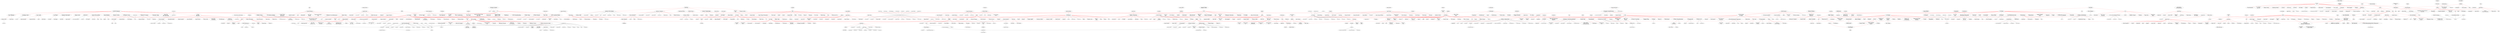 strict graph "" {
	node [label="\N"];
	1	 [fontsize=30,
		height=0.4722222222222222,
		label="10,000 Maniacs",
		level=1,
		pos="13105.799999999916,697.3999999999924",
		weight=185348,
		width=2.9444444444444446];
	1002	 [fontsize=30,
		height=0.4722222222222222,
		label="b'Indigo Girls'",
		level=1,
		pos="13101.06000000006,-3467.3599999999933",
		weight=175174,
		width=2.111111111111111];
	1 -- 1002	 [color=red];
	1272	 [fontsize=30,
		height=0.4722222222222222,
		label="Lisa Loeb",
		level=1,
		pos="7872.530000000055,-163.8099999999431",
		weight=274835,
		width=1.8194444444444444];
	1 -- 1272	 [color=red];
	1279	 [fontsize=30,
		height=0.4722222222222222,
		label="Liz Phair",
		level=1,
		pos="7188.90000000002,-2807.280000000045",
		weight=271289,
		width=1.625];
	1 -- 1279	 [color=red];
	1497	 [fontsize=30,
		height=0.4722222222222222,
		label="Natalie Merchant",
		level=1,
		pos="11631.16000000001,-4204.529999999957",
		weight=241734,
		width=3.1527777777777777];
	1 -- 1497	 [color=red];
	1605	 [fontsize=30,
		height=0.4722222222222222,
		label="Paula Cole",
		level=1,
		pos="8719.390000000003,4378.350000000017",
		weight=176111,
		width=2.0416666666666665];
	1 -- 1605	 [color=red];
	1716	 [fontsize=30,
		height=0.4722222222222222,
		label="b'R.E.M.'",
		level=1,
		pos="11797.52,9206.400000000058",
		weight=1314084,
		width=1.2777777777777777];
	1 -- 1716	 [color=red];
	1793	 [fontsize=30,
		height=0.4722222222222222,
		label="Sarah McLachlan",
		level=1,
		pos="14046.540000000012,6340.04999999997",
		weight=691754,
		width=3.25];
	1 -- 1793	 [color=red];
	1835	 [fontsize=30,
		height=0.4722222222222222,
		label="Shawn Colvin",
		level=1,
		pos="11311.240000000023,3673.729999999983",
		weight=171442,
		width=2.5555555555555554];
	1 -- 1835	 [color=red];
	1839	 [fontsize=30,
		height=0.4722222222222222,
		label="b'Sheryl Crow'",
		level=1,
		pos="10787.620000000014,6379.060000000003",
		weight=605660,
		width=2.2777777777777777];
	1 -- 1839	 [color=red];
	1860	 [fontsize=30,
		height=0.4722222222222222,
		label="Sinéad O'Connor",
		level=1,
		pos="15720.13999999985,2289.2300000000087",
		weight=431116,
		width=3.1944444444444446];
	1 -- 1860	 [color=red];
	19	 [fontsize=30,
		height=0.4722222222222222,
		label="4 Non\nBlondes",
		level=1,
		pos="16915.610000000048,11127.010000000051",
		weight=176534,
		width=2.9722222222222223];
	1 -- 19	 [color=red];
	1992	 [fontsize=30,
		height=0.4722222222222222,
		label="Suzanne Vega",
		level=1,
		pos="9779.550000000072,-3209.049999999983",
		weight=365231,
		width=2.736111111111111];
	1 -- 1992	 [color=red];
	2101	 [fontsize=30,
		height=0.4722222222222222,
		label="The Cranberries",
		level=1,
		pos="5592.980000000016,1751.87000000001",
		weight=1000991,
		width=3.013888888888889];
	1 -- 2101	 [color=red];
	2331	 [fontsize=30,
		height=0.4722222222222222,
		label="Toad the\nWet Sprocket",
		level=1,
		pos="12142.78000000005,-5741.050000000014",
		weight=155873,
		width=4.5];
	1 -- 2331	 [color=red];
	248	 [fontsize=30,
		height=0.4722222222222222,
		label="b'Beth Orton'",
		level=1,
		pos="16449.250000000033,-7811.679999999971",
		weight=312380,
		width=2.0277777777777777];
	1 -- 248	 [color=red];
	500	 [fontsize=30,
		height=0.4722222222222222,
		label="b'Cowboy Junkies'",
		level=1,
		pos="8956.800000000036,-5013.220000000018",
		weight=137255,
		width=3.0416666666666665];
	1 -- 500	 [color=red];
	504	 [fontsize=30,
		height=0.4722222222222222,
		label="Crash Test\nDummies",
		level=1,
		pos="14663.30000000001,-5205.489999999967",
		weight=186053,
		width=4.152777777777778];
	1 -- 504	 [color=red];
	545	 [fontsize=30,
		height=0.4722222222222222,
		label="Dar Williams",
		level=1,
		pos="8804.209999999992,2010.6000000000222",
		weight=143227,
		width=2.3472222222222223];
	1 -- 545	 [color=red];
	554	 [fontsize=30,
		height=0.4722222222222222,
		label="David Byrne",
		level=1,
		pos="19604.94000000008,-9776.860000000006",
		weight=155448,
		width=2.2777777777777777];
	1 -- 554	 [color=red];
	1168	 [label="b'k.d. lang'",
		level=4,
		pos="13096.558540262708,-7422.528661546488"];
	1002 -- 1168;
	1068	 [fontsize=20,
		height=0.3194444444444444,
		label=Jewel,
		level=3,
		pos="7421.450000000066,-1761.4899999999634",
		weight=485526,
		width=0.7222222222222222];
	1272 -- 1068	 [color=red];
	128	 [fontsize=20,
		height=0.3194444444444444,
		label="Anna Nalick",
		level=3,
		pos="6643.720000000052,-804.6999999999844",
		weight=305049,
		width=1.4861111111111112];
	1272 -- 128	 [color=red];
	1496	 [fontsize=20,
		height=0.3194444444444444,
		label="Natalie Imbruglia",
		level=3,
		pos="6744.1399999999685,-108.01999999997679",
		weight=556836,
		width=2.0972222222222223];
	1272 -- 1496	 [color=red];
	427	 [fontsize=20,
		height=0.3194444444444444,
		label="Chantal Kreviazuk",
		level=3,
		pos="8787.950000000015,-1495.2400000000343",
		weight=149221,
		width=2.263888888888889];
	1272 -- 427	 [color=red];
	2346	 [fontsize=20,
		height=0.3194444444444444,
		label="Tori Amos",
		level=3,
		pos="6708.859999999933,-3745.7199999999666",
		weight=698337,
		width=1.2777777777777777];
	1279 -- 2346	 [color=red];
	792	 [fontsize=20,
		height=0.3194444444444444,
		label="Fiona Apple",
		level=3,
		pos="8039.539999999975,-4031.9800000000087",
		weight=652836,
		width=1.4861111111111112];
	1279 -- 792	 [color=red];
	2471	 [fontsize=20,
		height=0.3194444444444444,
		label="Yael Naim",
		level=3,
		pos="10971.259999999962,-4938.740000000022",
		weight=120779,
		width=1.2916666666666667];
	1497 -- 2471	 [color=red];
	132	 [fontsize=20,
		height=0.3194444444444444,
		label="Annie Lennox",
		level=3,
		pos="7995.600000000017,4706.330000000005",
		weight=363635,
		width=1.7083333333333333];
	1605 -- 132	 [color=red];
	1686	 [fontsize=30,
		height=0.4722222222222222,
		label=Radiohead,
		level=1,
		pos="10019.089999999953,13902.439999999982",
		weight=2082607,
		width=2.0277777777777777];
	1716 -- 1686	 [color=red];
	2246	 [label="b'The Smashing\\nPumpkins'",
		level=4,
		pos="15622.501441064811,10212.827533371905"];
	1716 -- 2246;
	1618	 [label="b'Pearl Jam'",
		level=4,
		pos="7972.53855893519,8199.972466628156"];
	1716 -- 1618;
	1056	 [fontsize=20,
		height=0.3194444444444444,
		label=Jem,
		level=3,
		pos="12734.700000000033,7285.289999999981",
		weight=484415,
		width=0.5277777777777778];
	1793 -- 1056	 [color=red];
	1209	 [fontsize=20,
		height=0.3194444444444444,
		label="KT Tunstall",
		level=3,
		pos="14995.389999999996,7069.9500000000535",
		weight=684225,
		width=1.4166666666666667];
	1793 -- 1209	 [color=red];
	2099	 [fontsize=20,
		height=0.3194444444444444,
		label="The Corrs",
		level=3,
		pos="12625.139999999996,5904.779999999966",
		weight=438374,
		width=1.2361111111111112];
	1793 -- 2099	 [color=red];
	604	 [fontsize=20,
		height=0.3194444444444444,
		label=Dido,
		level=3,
		pos="13879.760000000006,7696.290000000072",
		weight=957515,
		width=0.5833333333333334];
	1793 -- 604	 [color=red];
	1411	 [fontsize=20,
		height=0.3194444444444444,
		label="Michelle Branch",
		level=3,
		pos="10460.180000000033,7637.709999999983",
		weight=440679,
		width=1.9861111111111112];
	1839 -- 1411	 [color=red];
	1538	 [fontsize=25,
		height=0.3888888888888889,
		label="b'No Doubt'",
		level=2,
		pos="9190.22999999996,6898.890000000019",
		weight=910959,
		width=1.4722222222222223];
	1839 -- 1538	 [color=red];
	2085	 [fontsize=20,
		height=0.3194444444444444,
		label="The Cardigans",
		level=3,
		pos="10215.690000000017,5380.66999999998",
		weight=804033,
		width=1.8333333333333333];
	1839 -- 2085	 [color=red];
	2034	 [label="b'Texas'",
		level=4,
		pos="11256.77034650528,6535.02716182601"];
	1839 -- 2034;
	622	 [label="b'Dixie Chicks'",
		level=4,
		pos="11023.633472768142,6813.485418070757"];
	1839 -- 622;
	1158	 [fontsize=20,
		height=0.3194444444444444,
		label="Kate Bush",
		level=3,
		pos="15929.760000000042,3112.2700000000186",
		weight=491069,
		width=1.2916666666666667];
	1860 -- 1158	 [color=red];
	1342	 [fontsize=20,
		height=0.3194444444444444,
		label="Marianne Faithfull",
		level=3,
		pos="16016.030000000002,1209.559999999974",
		weight=133106,
		width=2.2083333333333335];
	1860 -- 1342	 [color=red];
	1080	 [fontsize=25,
		height=0.3888888888888889,
		label="Joan Osborne",
		level=2,
		pos="15450.43,9681.009999999993",
		weight=205205,
		width=2.1944444444444446];
	19 -- 1080	 [color=red];
	58	 [fontsize=25,
		height=0.3888888888888889,
		label="Alanis Morissette",
		level=2,
		pos="13532.97999999992,10839.449999999984",
		weight=881375,
		width=2.6527777777777777];
	19 -- 58	 [color=red];
	1393	 [fontsize=25,
		height=0.3888888888888889,
		label="Meredith Brooks",
		level=2,
		pos="17100.159999999974,13950.17000000004",
		weight=161543,
		width=2.5416666666666665];
	19 -- 1393	 [color=red];
	1871	 [fontsize=25,
		height=0.3888888888888889,
		label="Skunk Anansie",
		level=2,
		pos="19249.119999999977,11100.489999999978",
		weight=277102,
		width=2.3194444444444446];
	19 -- 1871	 [color=red];
	1909	 [fontsize=25,
		height=0.3888888888888889,
		label="b'Soul Asylum'",
		level=2,
		pos="17603.730000000043,8834.700000000039",
		weight=197627,
		width=1.9305555555555556];
	19 -- 1909	 [color=red];
	1923	 [fontsize=25,
		height=0.3888888888888889,
		label="Spin Doctors",
		level=2,
		pos="15905.419999999973,13239.939999999982",
		weight=243038,
		width=2.0];
	19 -- 1923	 [color=red];
	2410	 [fontsize=25,
		height=0.3888888888888889,
		label="Veruca Salt",
		level=2,
		pos="18881.87000000016,9591.669999999993",
		weight=124495,
		width=1.8055555555555556];
	19 -- 2410	 [color=red];
	572	 [fontsize=25,
		height=0.3888888888888889,
		label="Deep Blue\nSomething",
		level=2,
		pos="18403.780000000046,13734.39999999997",
		weight=142101,
		width=3.5833333333333335];
	19 -- 572	 [color=red];
	869	 [fontsize=25,
		height=0.3888888888888889,
		label="Gin Blossoms",
		level=2,
		pos="15239.490000000023,12210.20000000001",
		weight=214073,
		width=2.1527777777777777];
	19 -- 869	 [color=red];
	965	 [fontsize=25,
		height=0.3888888888888889,
		label="Hootie &\nthe Blowfish",
		level=2,
		pos="19248.66000000002,12623.540000000032",
		weight=187205,
		width=3.5];
	19 -- 965	 [color=red];
	851	 [fontsize=20,
		height=0.3194444444444444,
		label=Garbage,
		level=3,
		pos="4536.2200000000375,1341.5100000000784",
		weight=824282,
		width=1.0833333333333333];
	2101 -- 851	 [color=red];
	911	 [fontsize=30,
		height=0.4722222222222222,
		label="Guano Apes",
		level=1,
		pos="4711.350000000002,-2549.309999999996",
		weight=484215,
		width=2.3194444444444446];
	2101 -- 911	 [color=red];
	1077	 [fontsize=20,
		height=0.3194444444444444,
		label="Joan as\nPolice Woman",
		level=3,
		pos="17153.21000000007,-8714.660000000053",
		weight=100072,
		width=3.0];
	248 -- 1077	 [color=red];
	1352	 [fontsize=20,
		height=0.3194444444444444,
		label="Martha Wainwright",
		level=3,
		pos="14754.650000000034,-7520.179999999937",
		weight=207931,
		width=2.3194444444444446];
	248 -- 1352	 [color=red];
	52	 [fontsize=20,
		height=0.3194444444444444,
		label="Aimee Mann",
		level=3,
		pos="15033.510000000028,-8900.370000000026",
		weight=460640,
		width=1.5694444444444444];
	248 -- 52	 [color=red];
	944	 [fontsize=20,
		height=0.3194444444444444,
		label="Heather Nova",
		level=3,
		pos="16241.529999999977,-9268.100000000022",
		weight=228168,
		width=1.7222222222222223];
	248 -- 944	 [color=red];
	759	 [label="b'Everything but\\nthe Girl'",
		level=4,
		pos="17308.184759609725,-7321.840953464811"];
	248 -- 759;
	867	 [label="b'Gillian Welch'",
		level=4,
		pos="6632.011725465083,-8213.02294440207"];
	500 -- 867;
	723	 [label="b'Emmylou Harris'",
		level=4,
		pos="7356.898527798965,-3850.825862732586"];
	500 -- 723;
	2217	 [fontsize=25,
		height=0.3888888888888889,
		label="The Presidents of the\nUnited States of...",
		level=2,
		pos="13628.640000000043,-6751.800000000065",
		weight=346805,
		width=6.361111111111111];
	504 -- 2217	 [color=red];
	2412	 [fontsize=20,
		height=0.3194444444444444,
		label="Vienna Teng",
		level=3,
		pos="7628.9900000000125,2205.6999999999625",
		weight=138324,
		width=1.5833333333333333];
	545 -- 2412	 [color=red];
	345	 [fontsize=20,
		height=0.3194444444444444,
		label="b'Brandi Carlile'",
		level=3,
		pos="8378.210000000017,3251.179999999973",
		weight=177229,
		width=1.6805555555555556];
	545 -- 345	 [color=red];
	1091	 [fontsize=30,
		height=0.4722222222222222,
		label="John Cale",
		level=1,
		pos="24598.150000000085,-8749.740000000023",
		weight=123519,
		width=1.8888888888888888];
	554 -- 1091	 [color=red];
	2306	 [fontsize=25,
		height=0.3888888888888889,
		label="Thomas Dolby",
		level=2,
		pos="20630.22999999997,-8502.699999999988",
		weight=109388,
		width=2.25];
	554 -- 2306	 [color=red];
	1919	 [fontsize=20,
		height=0.3194444444444444,
		label=Sparks,
		level=3,
		pos="20560.26999999992,-11192.400000000045",
		weight=116938,
		width=0.875];
	554 -- 1919	 [color=red];
	598	 [fontsize=20,
		height=0.3194444444444444,
		label=Devo,
		level=3,
		pos="18784.06000000008,-11289.619999999995",
		weight=306665,
		width=0.6527777777777778];
	554 -- 598	 [color=red];
	10	 [fontsize=30,
		height=0.4722222222222222,
		label="*NSYNC",
		level=1,
		pos="-32765.149999999998,13186.649999999978",
		weight=286836,
		width=1.625];
	1064	 [fontsize=30,
		height=0.4722222222222222,
		label="b'Jesse McCartney'",
		level=1,
		pos="-36942.65000000001,3863.220000000061",
		weight=202719,
		width=3.2222222222222223];
	10 -- 1064	 [color=red];
	1065	 [fontsize=25,
		height=0.3888888888888889,
		label="b'Jessica Simpson'",
		level=2,
		pos="-34714.290000000066,15669.850000000088",
		weight=298868,
		width=2.611111111111111];
	10 -- 1065	 [color=red];
	1143	 [fontsize=30,
		height=0.4722222222222222,
		label="Justin Timberlake",
		level=1,
		pos="-25696.620000000014,15737.739999999989",
		weight=972050,
		width=3.2777777777777777];
	10 -- 1143	 [color=red];
	1331	 [fontsize=25,
		height=0.3888888888888889,
		label="Mandy Moore",
		level=2,
		pos="-30928.790000000026,15604.060000000021",
		weight=281127,
		width=2.125];
	10 -- 1331	 [color=red];
	1799	 [fontsize=25,
		height=0.3888888888888889,
		label="Savage Garden",
		level=2,
		pos="-30693.699999999986,11241.520000000031",
		weight=403602,
		width=2.4444444444444446];
	10 -- 1799	 [color=red];
	199	 [fontsize=25,
		height=0.3888888888888889,
		label="Backstreet Boys",
		level=2,
		pos="-34745.840000000084,12624.909999999976",
		weight=450420,
		width=2.513888888888889];
	10 -- 199	 [color=red];
	2093	 [fontsize=30,
		height=0.4722222222222222,
		label="The Click\nFive",
		level=1,
		pos="-36418.19999999997,-6539.389999999972",
		weight=111724,
		width=2.875];
	1064 -- 2093	 [color=red];
	958	 [fontsize=25,
		height=0.3888888888888889,
		label="b'Hilary Duff'",
		level=2,
		pos="-38300.07999999996,3958.019999999953",
		weight=408619,
		width=1.625];
	1064 -- 958	 [color=red];
	165	 [label="b'Ashley Tisdale'",
		level=4,
		pos="-33055.28596383631,3133.9873521020636"];
	1064 -- 165;
	1265	 [label="b'Lindsay Lohan'",
		level=4,
		pos="-38975.85464371869,7255.779252419894"];
	1064 -- 1265;
	2397	 [label="b'Vanessa Hudgens'",
		level=4,
		pos="-39766.30827915652,1093.6833371320354"];
	1064 -- 2397;
	1422	 [label="b'Miley Cyrus'",
		level=4,
		pos="-35190.425410974436,4780.037234087053"];
	1064 -- 1422;
	1108	 [label="b'JoJo'",
		level=4,
		pos="-34341.01989017027,884.1429321740852"];
	1064 -- 1108;
	91	 [label="b'Aly &\\nAJ'",
		level=4,
		pos="-37177.19393755315,7811.43080310774"];
	1064 -- 91;
	1109	 [label="b'Jonas Brothers'",
		level=4,
		pos="-40313.90305657529,5931.560453830332"];
	1064 -- 1109;
	1378	 [label="b'McFly'",
		level=4,
		pos="-38381.565618077075,179.07813947499562"];
	1064 -- 1378;
	1249	 [fontsize=20,
		height=0.3194444444444444,
		label="Leona Lewis",
		level=3,
		pos="-33437.169999999925,16275.739999999985",
		weight=481890,
		width=1.5694444444444444];
	1065 -- 1249	 [color=red];
	1581	 [fontsize=20,
		height=0.3194444444444444,
		label="P!nk",
		level=3,
		pos="-35527.34000000006,14528.080000000004",
		weight=293683,
		width=0.5694444444444444];
	1065 -- 1581	 [color=red];
	1685	 [fontsize=25,
		height=0.3888888888888889,
		label="Rachel Stevens",
		level=2,
		pos="-34674.15000000005,17640.290000000037",
		weight=131031,
		width=2.4444444444444446];
	1065 -- 1685	 [color=red];
	863	 [fontsize=25,
		height=0.3888888888888889,
		label="b'Geri Halliwell'",
		level=2,
		pos="-37162.38999999999,16472.790000000015",
		weight=163415,
		width=2.0277777777777777];
	1065 -- 863	 [color=red];
	1498	 [label="b'Natasha Bedingfield'",
		level=4,
		pos="-32789.3095984072,15216.754751086328"];
	1065 -- 1498;
	722	 [label="b'Emma Bunton'",
		level=4,
		pos="-34668.13095564618,13692.803163496419"];
	1065 -- 722;
	164	 [label="b'Ashlee Simpson'",
		level=4,
		pos="-35858.098769922304,17283.090945721982"];
	1065 -- 164;
	1933	 [label="b'Stacie Orrico'",
		level=4,
		pos="-36593.012380431974,15052.397922208585"];
	1065 -- 1933;
	2391	 [fontsize=30,
		height=0.4722222222222222,
		label="b'Usher'",
		level=1,
		pos="-18528.029999999988,12658.170000000026",
		weight=546757,
		width=1.125];
	1143 -- 2391	 [color=red];
	2324	 [fontsize=20,
		height=0.3194444444444444,
		label=Timbaland,
		level=3,
		pos="-24634.59,16719.600000000086",
		weight=572821,
		width=1.3055555555555556];
	1143 -- 2324	 [color=red];
	253	 [fontsize=20,
		height=0.3194444444444444,
		label=Beyoncé,
		level=3,
		pos="-26438.920000000056,16920.589999999982",
		weight=806626,
		width=1.0833333333333333];
	1143 -- 253	 [color=red];
	461	 [fontsize=25,
		height=0.3888888888888889,
		label=Ciara,
		level=2,
		pos="-26302.88000000004,14281.450000000046",
		weight=405789,
		width=0.8333333333333334];
	1143 -- 461	 [color=red];
	176	 [fontsize=25,
		height=0.3888888888888889,
		label="b'Atomic Kitten'",
		level=2,
		pos="-30743.510000000035,17313.759999999944",
		weight=191060,
		width=2.0555555555555554];
	1331 -- 176	 [color=red];
	2395	 [fontsize=20,
		height=0.3194444444444444,
		label="Vanessa Carlton",
		level=3,
		pos="-29752.960000000003,15899.030000000015",
		weight=403428,
		width=2.0555555555555554];
	1331 -- 2395	 [color=red];
	33	 [fontsize=25,
		height=0.3888888888888889,
		label="Ace of\nBase",
		level=2,
		pos="-29253.879999999925,9061.020000000053",
		weight=371921,
		width=2.0694444444444446];
	1799 -- 33	 [color=red];
	1763	 [fontsize=25,
		height=0.3888888888888889,
		label=Roxette,
		level=2,
		pos="-32312.57999999998,10077.180000000013",
		weight=461144,
		width=1.2083333333333333];
	1799 -- 1763	 [color=red];
	1000	 [fontsize=30,
		height=0.4722222222222222,
		label=Incubus,
		level=1,
		pos="-2565.0099999999693,-18648.29999999999",
		weight=1214650,
		width=1.4722222222222223];
	15	 [fontsize=25,
		height=0.3888888888888889,
		label=311,
		level=2,
		pos="-6001.249999999972,-20115.11000000006",
		weight=417857,
		width=0.5833333333333334];
	1000 -- 15	 [color=red];
	2	 [fontsize=30,
		height=0.4722222222222222,
		label="10 Years",
		level=1,
		pos="1368.4999999999636,-11366.910000000049",
		weight=168158,
		width=1.6805555555555556];
	1000 -- 2	 [color=red];
	808	 [fontsize=25,
		height=0.3888888888888889,
		label="b'Foo Fighters'",
		level=2,
		pos="-1555.8700000000117,-19348.60000000005",
		weight=1524991,
		width=1.9583333333333333];
	1000 -- 808	 [color=red];
	1550	 [fontsize=25,
		height=0.3888888888888889,
		label="O.A.R.",
		level=2,
		pos="-3779.019999999981,-20678.00000000003",
		weight=141947,
		width=1.0555555555555556];
	15 -- 1550	 [color=red];
	1876	 [fontsize=25,
		height=0.3888888888888889,
		label="Slightly Stoopid",
		level=2,
		pos="-8153.4100000000035,-18776.220000000045",
		weight=161681,
		width=2.4027777777777777];
	15 -- 1876	 [color=red];
	1973	 [fontsize=25,
		height=0.3888888888888889,
		label=Sublime,
		level=2,
		pos="-4629.4400000000105,-22107.63000000004",
		weight=664300,
		width=1.2638888888888888];
	15 -- 1973	 [color=red];
	1980	 [fontsize=25,
		height=0.3888888888888889,
		label="Sugar Ray",
		level=2,
		pos="-8496.30999999996,-20324.76000000003",
		weight=225325,
		width=1.6527777777777777];
	15 -- 1980	 [color=red];
	2303	 [fontsize=25,
		height=0.3888888888888889,
		label="Third Eye\nBlind",
		level=2,
		pos="-4956.549999999963,-18131.670000000013",
		weight=437023,
		width=2.5555555555555554];
	15 -- 2303	 [color=red];
	755	 [fontsize=25,
		height=0.3888888888888889,
		label=Everclear,
		level=2,
		pos="-7782.88,-21768.12000000001",
		weight=390700,
		width=1.4722222222222223];
	15 -- 755	 [color=red];
	839	 [fontsize=25,
		height=0.3888888888888889,
		label="Fun Lovin'\nCriminals",
		level=2,
		pos="-6743.88999999995,-17823.71000000003",
		weight=191712,
		width=3.3333333333333335];
	15 -- 839	 [color=red];
	841	 [fontsize=25,
		height=0.3888888888888889,
		label="b'G. Love &\\nSpecial Sauce'",
		level=2,
		pos="-6287.289999999989,-22585.620000000046",
		weight=192410,
		width=4.055555555555555];
	15 -- 841	 [color=red];
	789	 [fontsize=30,
		height=0.4722222222222222,
		label="Finger Eleven",
		level=1,
		pos="-3536.729999999991,-11496.949999999933",
		weight=331711,
		width=2.5833333333333335];
	2 -- 789	 [color=red];
	14	 [fontsize=30,
		height=0.4722222222222222,
		label="30 Seconds\nto Mars",
		level=1,
		pos="-5268.039999999994,-6506.83",
		weight=723734,
		width=3.9444444444444446];
	2 -- 14	 [color=red];
	1804	 [fontsize=30,
		height=0.4722222222222222,
		label="Scars On\nBroadway",
		level=1,
		pos="8996.350000000057,-9615.019999999962",
		weight=111533,
		width=3.9444444444444446];
	2 -- 1804	 [color=red];
	4	 [fontsize=30,
		height=0.4722222222222222,
		label="12 Stones",
		level=1,
		pos="1903.6799999999748,10238.57000000002",
		weight=201699,
		width=1.8888888888888888];
	2 -- 4	 [color=red];
	1934	 [fontsize=30,
		height=0.4722222222222222,
		label="b'Staind'",
		level=1,
		pos="3870.6699999999964,-16532.09000000004",
		weight=597418,
		width=1.1944444444444444];
	2 -- 1934	 [color=red];
	77	 [fontsize=30,
		height=0.4722222222222222,
		label="b'Alien Ant\\nFarm'",
		level=1,
		pos="5221.910000000025,-6819.629999999977",
		weight=481750,
		width=3.0];
	2 -- 77	 [color=red];
	139	 [fontsize=30,
		height=0.4722222222222222,
		label="b'A Perfect\\nCircle'",
		level=1,
		pos="7390.700000000017,-15795.160000000009",
		weight=766161,
		width=3.138888888888889];
	2 -- 139	 [color=red];
	349	 [fontsize=30,
		height=0.4722222222222222,
		label="Breaking Benjamin",
		level=1,
		pos="7466.4900000000125,-12139.490000000067",
		weight=568249,
		width=3.5];
	2 -- 349	 [color=red];
	675	 [fontsize=30,
		height=0.4722222222222222,
		label=Earshot,
		level=1,
		pos="2320.51000000002,-5110.339999999987",
		weight=110482,
		width=1.4444444444444444];
	2 -- 675	 [color=red];
	1829	 [fontsize=30,
		height=0.4722222222222222,
		label=Sevendust,
		level=1,
		pos="2979.4100000000817,-19293.010000000053",
		weight=253569,
		width=1.9722222222222223];
	2 -- 1829	 [color=red];
	1841	 [fontsize=30,
		height=0.4722222222222222,
		label=Shinedown,
		level=1,
		pos="-369.07999999999265,-16630.92000000007",
		weight=169326,
		width=2.0694444444444446];
	2 -- 1841	 [color=red];
	1883	 [fontsize=30,
		height=0.4722222222222222,
		label="Smile Empty\nSoul",
		level=1,
		pos="-2371.5599999999577,-14697.210000000008",
		weight=149344,
		width=3.5277777777777777];
	2 -- 1883	 [color=red];
	2011	 [fontsize=30,
		height=0.4722222222222222,
		label=Taproot,
		level=1,
		pos="3538.03999999999,-14619.589999999987",
		weight=212719,
		width=1.4444444444444444];
	2 -- 2011	 [color=red];
	2356	 [fontsize=30,
		height=0.4722222222222222,
		label=Trapt,
		level=1,
		pos="-886.5199999999677,-8486.81999999998",
		weight=315592,
		width=0.9861111111111112];
	2 -- 2356	 [color=red];
	2364	 [fontsize=30,
		height=0.4722222222222222,
		label="b'TRUSTcompany'",
		level=1,
		pos="-2422.229999999974,-12261.320000000023",
		weight=128688,
		width=3.0833333333333335];
	2 -- 2364	 [color=red];
	439	 [fontsize=30,
		height=0.4722222222222222,
		label=Chevelle,
		level=1,
		pos="435.9399999999914,-15704.410000000049",
		weight=404631,
		width=1.625];
	2 -- 439	 [color=red];
	482	 [fontsize=30,
		height=0.4722222222222222,
		label=Cold,
		level=1,
		pos="4711.150000000038,-9449.86000000001",
		weight=240430,
		width=0.8611111111111112];
	2 -- 482	 [color=red];
	511	 [fontsize=30,
		height=0.4722222222222222,
		label=Crossfade,
		level=1,
		pos="-4164.489999999994,-15051.400000000016",
		weight=257392,
		width=1.9027777777777777];
	2 -- 511	 [color=red];
	752	 [fontsize=30,
		height=0.4722222222222222,
		label="Evans Blue",
		level=1,
		pos="-2214.100000000025,-10382.590000000057",
		weight=112431,
		width=2.111111111111111];
	2 -- 752	 [color=red];
	804	 [fontsize=30,
		height=0.4722222222222222,
		label="b'Flyleaf'",
		level=1,
		pos="208.76000000000568,-7116.049999999976",
		weight=299290,
		width=1.2361111111111112];
	2 -- 804	 [color=red];
	1535	 [label="b'Nirvana'",
		level=4,
		pos="1693.5303923326937,-21603.54489837945"];
	808 -- 1535;
	1001	 [fontsize=20,
		height=0.3194444444444444,
		label="India.Arie",
		level=3,
		pos="-6540.969999999974,27247.4",
		weight=272268,
		width=1.1805555555555556];
	76	 [fontsize=25,
		height=0.3888888888888889,
		label="b'Alicia Keys'",
		level=2,
		pos="-7449.529999999973,28070.79000000006",
		weight=747095,
		width=1.7083333333333333];
	1001 -- 76	 [color=red];
	38	 [fontsize=20,
		height=0.3194444444444444,
		label=Adele,
		level=3,
		pos="-14124.25999999998,29587.24000000002",
		weight=401785,
		width=0.7222222222222222];
	76 -- 38	 [color=red];
	1448	 [fontsize=30,
		height=0.4722222222222222,
		label="b'Monica'",
		level=1,
		pos="-7562.979999999981,21387.690000000046",
		weight=154430,
		width=1.3472222222222223];
	76 -- 1448	 [color=red];
	107	 [fontsize=20,
		height=0.3194444444444444,
		label="b'Amy Winehouse'",
		level=3,
		pos="-6508.759999999944,28831.670000000027",
		weight=1006978,
		width=2.0277777777777777];
	76 -- 107	 [color=red];
	1125	 [fontsize=20,
		height=0.3194444444444444,
		label="Joss Stone",
		level=3,
		pos="-8019.439999999973,29528.269999999982",
		weight=487412,
		width=1.375];
	76 -- 1125	 [color=red];
	496	 [fontsize=20,
		height=0.3194444444444444,
		label="Corinne Bailey\nRae",
		level=3,
		pos="-9153.429999999975,27079.030000000028",
		weight=468718,
		width=2.5555555555555554];
	76 -- 496	 [color=red];
	1316	 [label="b'Macy Gray'",
		level=4,
		pos="-3495.9195091812962,27959.688733995863"];
	76 -- 1316;
	1776	 [label="b'Sade'",
		level=4,
		pos="-6436.598668070346,31894.05424946209"];
	76 -- 1776;
	1003	 [fontsize=20,
		height=0.3194444444444444,
		label=Infernal,
		level=3,
		pos="-12607.880000000003,5929.260000000037",
		weight=147992,
		width=0.9305555555555556];
	986	 [fontsize=25,
		height=0.3888888888888889,
		label="Ian Van\nDahl",
		level=2,
		pos="-13265.739999999982,5807.340000000006",
		weight=207732,
		width=2.2083333333333335];
	1003 -- 986	 [color=red];
	20	 [fontsize=25,
		height=0.3888888888888889,
		label="4 Strings",
		level=2,
		pos="-17353.450000000015,3365.4000000000015",
		weight=175971,
		width=1.375];
	986 -- 20	 [color=red];
	1005	 [fontsize=20,
		height=0.3194444444444444,
		label="b'Ingrid Michaelson'",
		level=3,
		pos="-15396.839999999995,31272.219999999994",
		weight=254827,
		width=2.1805555555555554];
	1005 -- 38	 [color=red];
	2288	 [label="b'The Weepies'",
		level=4,
		pos="-16588.686378253922,32850.30335069723"];
	1005 -- 2288;
	1124	 [label="b'Joshua Radin'",
		level=4,
		pos="-15495.47020941856,31197.729601359126"];
	1005 -- 1124;
	352	 [label="b'Brett Dennen'",
		level=4,
		pos="-14607.798324651383,31868.143189126968"];
	1005 -- 352;
	1031	 [fontsize=20,
		height=0.3194444444444444,
		label="b'James Morrison'",
		level=3,
		pos="-15939.310000000036,31485.700000000026",
		weight=450459,
		width=1.9861111111111112];
	38 -- 1031	 [color=red];
	106	 [fontsize=20,
		height=0.3194444444444444,
		label="Amy Macdonald",
		level=3,
		pos="-15735.510000000022,27945.530000000013",
		weight=327841,
		width=2.0];
	38 -- 106	 [color=red];
	1160	 [fontsize=20,
		height=0.3194444444444444,
		label="Kate Nash",
		level=3,
		pos="-11949.780000000024,28114.140000000058",
		weight=512121,
		width=1.3055555555555556];
	38 -- 1160	 [color=red];
	44	 [fontsize=20,
		height=0.3194444444444444,
		label="A Fine\nFrenzy",
		level=3,
		pos="-14631.920000000024,34116.49000000007",
		weight=229882,
		width=1.8888888888888888];
	38 -- 44	 [color=red];
	1590	 [fontsize=20,
		height=0.3194444444444444,
		label="Paolo Nutini",
		level=3,
		pos="-13256.85000000008,26816.330000000067",
		weight=366738,
		width=1.5];
	38 -- 1590	 [color=red];
	1684	 [fontsize=20,
		height=0.3194444444444444,
		label="b'Rachael Yamagata'",
		level=3,
		pos="-16210.31000000005,28239.910000000025",
		weight=348857,
		width=2.375];
	38 -- 1684	 [color=red];
	1790	 [fontsize=20,
		height=0.3194444444444444,
		label="Sara Bareilles",
		level=3,
		pos="-17069.369999999977,30404.450000000063",
		weight=351048,
		width=1.7361111111111112];
	38 -- 1790	 [color=red];
	481	 [fontsize=20,
		height=0.3194444444444444,
		label="Colbie Caillat",
		level=3,
		pos="-14143.119999999992,26610.00000000005",
		weight=374979,
		width=1.6388888888888888];
	38 -- 481	 [color=red];
	666	 [fontsize=20,
		height=0.3194444444444444,
		label=Duffy,
		level=3,
		pos="-16838.72999999998,30048.450000000026",
		weight=515263,
		width=0.6527777777777778];
	38 -- 666	 [color=red];
	1010	 [fontsize=30,
		height=0.4722222222222222,
		label="Iron Butterfly",
		level=1,
		pos="30445.750000000062,3929.369999999968",
		weight=136163,
		width=2.375];
	5	 [fontsize=30,
		height=0.4722222222222222,
		label="13th Floor\nElevators",
		level=1,
		pos="33642.870000000024,4404.350000000048",
		weight=128190,
		width=3.9722222222222223];
	1010 -- 5	 [color=red];
	1055	 [fontsize=30,
		height=0.4722222222222222,
		label="Jefferson Airplane",
		level=1,
		pos="35011.56000000007,8188.259999999971",
		weight=542912,
		width=3.361111111111111];
	5 -- 1055	 [color=red];
	2279	 [fontsize=30,
		height=0.4722222222222222,
		label="The Velvet\nUnderground",
		level=1,
		pos="25315.220000000034,-1763.8299999999617",
		weight=848202,
		width=4.777777777777778];
	5 -- 2279	 [color=red];
	2166	 [fontsize=30,
		height=0.4722222222222222,
		label="The Jimi\nHendrix Experience",
		level=1,
		pos="38474.509999999995,926.3399999999801",
		weight=495688,
		width=5.569444444444445];
	5 -- 2166	 [color=red];
	1298	 [fontsize=30,
		height=0.4722222222222222,
		label=Love,
		level=1,
		pos="30635.750000000062,6359.7999999999865",
		weight=208521,
		width=0.9166666666666666];
	5 -- 1298	 [color=red];
	1376	 [fontsize=30,
		height=0.4722222222222222,
		label=MC5,
		level=1,
		pos="36824.97999999991,6590.959999999986",
		weight=121515,
		width=0.8888888888888888];
	5 -- 1376	 [color=red];
	1996	 [fontsize=30,
		height=0.4722222222222222,
		label="Syd Barrett",
		level=1,
		pos="32480.340000000087,7897.830000000007",
		weight=235456,
		width=2.0972222222222223];
	5 -- 1996	 [color=red];
	2081	 [fontsize=30,
		height=0.4722222222222222,
		label="b'The Brian\\nJonestown Massacre'",
		level=1,
		pos="37523.380000000034,4324.620000000048",
		weight=130555,
		width=6.069444444444445];
	5 -- 2081	 [color=red];
	1011	 [fontsize=20,
		height=0.3194444444444444,
		label="Iron Maiden",
		level=3,
		pos="36790.66999999991,-351.97999999996136",
		weight=836037,
		width=1.4722222222222223];
	30	 [fontsize=20,
		height=0.3194444444444444,
		label="AC/DC",
		level=3,
		pos="34170.96000000001,-1777.0900000000129",
		weight=1092654,
		width=0.875];
	1011 -- 30	 [color=red];
	2493	 [fontsize=20,
		height=0.3194444444444444,
		label="ZZ Top",
		level=3,
		pos="30901.84000000006,608.4399999999223",
		weight=523070,
		width=0.9027777777777778];
	30 -- 2493	 [color=red];
	41	 [fontsize=20,
		height=0.3194444444444444,
		label=Aerosmith,
		level=3,
		pos="35817.20999999998,-7898.289999999934",
		weight=1167673,
		width=1.2638888888888888];
	30 -- 41	 [color=red];
	1129	 [fontsize=20,
		height=0.3194444444444444,
		label="Judas Priest",
		level=3,
		pos="33241.93999999996,1615.9900000000362",
		weight=490388,
		width=1.5416666666666667];
	30 -- 1129	 [color=red];
	1196	 [fontsize=20,
		height=0.3194444444444444,
		label=KISS,
		level=3,
		pos="31341.620000000057,-3214.059999999965",
		weight=581809,
		width=0.6388888888888888];
	30 -- 1196	 [color=red];
	1241	 [fontsize=20,
		height=0.3194444444444444,
		label="Led Zeppelin",
		level=3,
		pos="37653.99999999994,-323.14000000001215",
		weight=1267330,
		width=1.6111111111111112];
	30 -- 1241	 [color=red];
	613	 [fontsize=20,
		height=0.3194444444444444,
		label=Dio,
		level=3,
		pos="34504.090000000026,-5185.8499999999785",
		weight=324642,
		width=0.4305555555555556];
	30 -- 613	 [color=red];
	1396	 [fontsize=20,
		height=0.3194444444444444,
		label=Metallica,
		level=3,
		pos="30990.639999999974,-3713.5999999999713",
		weight=1334527,
		width=1.0972222222222223];
	30 -- 1396	 [color=red];
	1458	 [fontsize=20,
		height=0.3194444444444444,
		label=Motörhead,
		level=3,
		pos="31827.700000000066,288.7100000000355",
		weight=536711,
		width=1.3333333333333333];
	30 -- 1458	 [color=red];
	1580	 [fontsize=20,
		height=0.3194444444444444,
		label="Ozzy Osbourne",
		level=3,
		pos="35212.26000000008,946.9599999999518",
		weight=616696,
		width=1.9305555555555556];
	30 -- 1580	 [color=red];
	72	 [fontsize=20,
		height=0.3194444444444444,
		label="b'Alice Cooper'",
		level=3,
		pos="32220.66,-4544.540000000019",
		weight=527380,
		width=1.5972222222222223];
	30 -- 72	 [color=red];
	1690	 [fontsize=20,
		height=0.3194444444444444,
		label=Rainbow,
		level=3,
		pos="37554.390000000014,-2085.2899999999518",
		weight=309223,
		width=1.0833333333333333];
	30 -- 1690	 [color=red];
	281	 [fontsize=20,
		height=0.3194444444444444,
		label="Black Sabbath",
		level=3,
		pos="37145.709999999934,-4290.529999999975",
		weight=875812,
		width=1.7916666666666667];
	30 -- 281	 [color=red];
	1810	 [fontsize=20,
		height=0.3194444444444444,
		label=Scorpions,
		level=3,
		pos="35030.36000000006,1290.600000000004",
		weight=597146,
		width=1.2361111111111112];
	30 -- 1810	 [color=red];
	2372	 [fontsize=20,
		height=0.3194444444444444,
		label="Twisted Sister",
		level=3,
		pos="36086.090000000055,-3864.859999999966",
		weight=262749,
		width=1.75];
	30 -- 2372	 [color=red];
	2400	 [fontsize=20,
		height=0.3194444444444444,
		label="Van Halen",
		level=3,
		pos="37099.810000000114,-2317.580000000062",
		weight=630959,
		width=1.3055555555555556];
	30 -- 2400	 [color=red];
	2444	 [fontsize=20,
		height=0.3194444444444444,
		label=Whitesnake,
		level=3,
		pos="33041.88000000006,1564.7499999999836",
		weight=420161,
		width=1.4583333333333333];
	30 -- 2444	 [color=red];
	575	 [fontsize=20,
		height=0.3194444444444444,
		label="Deep Purple",
		level=3,
		pos="30792.99000000009,-1765.0299999999243",
		weight=848986,
		width=1.5555555555555556];
	30 -- 575	 [color=red];
	579	 [fontsize=20,
		height=0.3194444444444444,
		label="Def Leppard",
		level=3,
		pos="33105.419999999984,-3905.7599999999948",
		weight=386528,
		width=1.5416666666666667];
	30 -- 579	 [color=red];
	916	 [fontsize=20,
		height=0.3194444444444444,
		label="Guns N'\nRoses",
		level=3,
		pos="31393.31,-1527.6799999999785",
		weight=1276030,
		width=2.013888888888889];
	30 -- 916	 [color=red];
	1015	 [fontsize=25,
		height=0.3888888888888889,
		label="It Dies\nToday",
		level=2,
		pos="60.380000000007385,2240.2499999999854",
		weight=116737,
		width=2.25];
	16	 [fontsize=25,
		height=0.3888888888888889,
		label="36 Crazyfists",
		level=2,
		pos="-3104.759999999981,3724.21000000003",
		weight=185875,
		width=2.013888888888889];
	1015 -- 16	 [color=red];
	1189	 [fontsize=25,
		height=0.3888888888888889,
		label="Killswitch Engage",
		level=2,
		pos="-4852.590000000037,7234.100000000022",
		weight=398244,
		width=2.7222222222222223];
	16 -- 1189	 [color=red];
	190	 [fontsize=25,
		height=0.3888888888888889,
		label="Avenged Sevenfold",
		level=2,
		pos="-3929.4100000000094,-321.87999999999556",
		weight=431612,
		width=3.013888888888889];
	16 -- 190	 [color=red];
	1656	 [fontsize=25,
		height=0.3888888888888889,
		label="b'Poison the\\nWell'",
		level=2,
		pos="-523.7999999999884,2193.9700000000303",
		weight=122812,
		width=2.611111111111111];
	16 -- 1656	 [color=red];
	167	 [fontsize=25,
		height=0.3888888888888889,
		label="As I\nLay Dying",
		level=2,
		pos="-2064.600000000012,399.73999999998523",
		weight=276169,
		width=2.4444444444444446];
	16 -- 167	 [color=red];
	177	 [fontsize=25,
		height=0.3888888888888889,
		label=Atreyu,
		level=2,
		pos="-6109.919999999999,3763.410000000016",
		weight=366050,
		width=1.0138888888888888];
	16 -- 177	 [color=red];
	185	 [fontsize=25,
		height=0.3888888888888889,
		label="August Burns\nRed",
		level=2,
		pos="-6394.090000000002,4691.229999999989",
		weight=102240,
		width=3.013888888888889];
	16 -- 185	 [color=red];
	2384	 [fontsize=25,
		height=0.3888888888888889,
		label=Unearth,
		level=2,
		pos="-96.52999999999975,4560.680000000022",
		weight=133483,
		width=1.2361111111111112];
	16 -- 2384	 [color=red];
	285	 [fontsize=25,
		height=0.3888888888888889,
		label="Bleeding Through",
		level=2,
		pos="-5250.960000000003,1814.560000000025",
		weight=145649,
		width=2.75];
	16 -- 285	 [color=red];
	373	 [fontsize=25,
		height=0.3888888888888889,
		label="Bullet For\nMy Valentine",
		level=2,
		pos="-4667.119999999974,7734.51",
		weight=472966,
		width=3.7916666666666665];
	16 -- 373	 [color=red];
	389	 [fontsize=25,
		height=0.3888888888888889,
		label=Caliban,
		level=2,
		pos="-5809.189999999988,5179.68000000002",
		weight=119761,
		width=1.1805555555555556];
	16 -- 389	 [color=red];
	447	 [fontsize=25,
		height=0.3888888888888889,
		label=Chimaira,
		level=2,
		pos="-2043.4100000000126,6452.520000000039",
		weight=217271,
		width=1.4027777777777777];
	16 -- 447	 [color=red];
	692	 [fontsize=25,
		height=0.3888888888888889,
		label="Eighteen Visions",
		level=2,
		pos="-5302.100000000011,1213.7100000000319",
		weight=106094,
		width=2.5972222222222223];
	16 -- 692	 [color=red];
	828	 [fontsize=25,
		height=0.3888888888888889,
		label="b'From Autumn\\nto Ashes'",
		level=2,
		pos="-2474.5499999999774,-553.7699999999895",
		weight=238174,
		width=3.75];
	16 -- 828	 [color=red];
	84	 [fontsize=25,
		height=0.3888888888888889,
		label="b'All That\\nRemains'",
		level=2,
		pos="-2385.5700000000516,7213.860000000002",
		weight=193659,
		width=2.8472222222222223];
	16 -- 84	 [color=red];
	938	 [fontsize=25,
		height=0.3888888888888889,
		label="Haste the\nDay",
		level=2,
		pos="-45.40000000001692,5175.590000000022",
		weight=118110,
		width=2.4027777777777777];
	16 -- 938	 [color=red];
	102	 [fontsize=25,
		height=0.3888888888888889,
		label="Amon Tobin",
		level=2,
		pos="23276.480000000058,1655.9499999999753",
		weight=440972,
		width=1.875];
	1929	 [fontsize=25,
		height=0.3888888888888889,
		label=Squarepusher,
		level=2,
		pos="23520.81000000006,-296.54000000002634",
		weight=335714,
		width=2.1944444444444446];
	102 -- 1929	 [color=red];
	24	 [fontsize=25,
		height=0.3888888888888889,
		label="9 Lazy\n9",
		level=2,
		pos="21817.06000000004,4977.789999999981",
		weight=168403,
		width=1.5138888888888888];
	102 -- 24	 [color=red];
	308	 [fontsize=20,
		height=0.3194444444444444,
		label="Boards of\nCanada",
		level=3,
		pos="22463.54000000004,1254.999999999969",
		weight=623541,
		width=2.4027777777777777];
	102 -- 308	 [color=red];
	1255	 [fontsize=25,
		height=0.3888888888888889,
		label=LFO,
		level=2,
		pos="22682.49000000005,-2225.540000000008",
		weight=133520,
		width=0.6805555555555556];
	1929 -- 1255	 [color=red];
	1023	 [fontsize=25,
		height=0.3888888888888889,
		label="Jaga Jazzist",
		level=2,
		pos="25968.950000000037,5360.719999999992",
		weight=162373,
		width=1.9166666666666667];
	24 -- 1023	 [color=red];
	1112	 [fontsize=25,
		height=0.3888888888888889,
		label="Jon Kennedy",
		level=2,
		pos="18269.699999999975,4886.0900000000165",
		weight=101567,
		width=2.0277777777777777];
	24 -- 1112	 [color=red];
	785	 [fontsize=25,
		height=0.3888888888888889,
		label="Fila Brazillia",
		level=2,
		pos="22088.31,11117.609999999973",
		weight=250091,
		width=1.875];
	24 -- 785	 [color=red];
	327	 [fontsize=25,
		height=0.3888888888888889,
		label="b'Bonobo'",
		level=2,
		pos="26816.630000000037,3306.460000000001",
		weight=471515,
		width=1.2083333333333333];
	24 -- 327	 [color=red];
	1467	 [fontsize=25,
		height=0.3888888888888889,
		label="Mr. Scruff",
		level=2,
		pos="26715.83000000007,5192.339999999938",
		weight=298012,
		width=1.5138888888888888];
	24 -- 1467	 [color=red];
	292	 [fontsize=25,
		height=0.3888888888888889,
		label=Blockhead,
		level=2,
		pos="25204.04000000003,8722.310000000032",
		weight=185832,
		width=1.625];
	24 -- 292	 [color=red];
	1679	 [fontsize=25,
		height=0.3888888888888889,
		label="b'Quantic'",
		level=2,
		pos="19426.230000000072,1894.3900000000249",
		weight=235304,
		width=1.2083333333333333];
	24 -- 1679	 [color=red];
	1710	 [fontsize=25,
		height=0.3888888888888889,
		label="Red Snapper",
		level=2,
		pos="20471.37999999998,8154.01999999998",
		weight=189162,
		width=2.0555555555555554];
	24 -- 1710	 [color=red];
	1867	 [fontsize=25,
		height=0.3888888888888889,
		label=Skalpel,
		level=2,
		pos="25135.280000000028,6691.2899999999845",
		weight=186939,
		width=1.1388888888888888];
	24 -- 1867	 [color=red];
	2152	 [fontsize=25,
		height=0.3888888888888889,
		label="The Herbaliser",
		level=2,
		pos="17894.999999999996,3061.330000000047",
		weight=312147,
		width=2.2777777777777777];
	24 -- 2152	 [color=red];
	2388	 [fontsize=25,
		height=0.3888888888888889,
		label="Up, Bustle\nand Out",
		level=2,
		pos="20106.51000000007,2185.3000000000575",
		weight=137551,
		width=3.138888888888889];
	24 -- 2388	 [color=red];
	2421	 [fontsize=25,
		height=0.3888888888888889,
		label="Wagon Christ",
		level=2,
		pos="17720.620000000043,2773.0700000000015",
		weight=155607,
		width=2.111111111111111];
	24 -- 2421	 [color=red];
	2468	 [fontsize=25,
		height=0.3888888888888889,
		label="Xploding Plastix",
		level=2,
		pos="17464.909999999993,5241.8900000000485",
		weight=143982,
		width=2.4722222222222223];
	24 -- 2468	 [color=red];
	483	 [fontsize=25,
		height=0.3888888888888889,
		label=Coldcut,
		level=2,
		pos="18477.84000000005,6754.570000000005",
		weight=252617,
		width=1.1805555555555556];
	24 -- 483	 [color=red];
	628	 [fontsize=25,
		height=0.3888888888888889,
		label="b'DJ Cam'",
		level=2,
		pos="23753.64999999997,3143.1600000000526",
		weight=207428,
		width=1.2638888888888888];
	24 -- 628	 [color=red];
	630	 [fontsize=25,
		height=0.3888888888888889,
		label="DJ Food",
		level=2,
		pos="22384.460000000003,2313.9800000000378",
		weight=219384,
		width=1.3194444444444444];
	24 -- 630	 [color=red];
	636	 [fontsize=25,
		height=0.3888888888888889,
		label="DJ Vadim",
		level=2,
		pos="17382.04000000004,6912.500000000027",
		weight=147150,
		width=1.5138888888888888];
	24 -- 636	 [color=red];
	790	 [fontsize=25,
		height=0.3888888888888889,
		label="b'Fink'",
		level=2,
		pos="20389.54999999995,7651.109999999977",
		weight=107865,
		width=0.6666666666666666];
	24 -- 790	 [color=red];
	838	 [fontsize=25,
		height=0.3888888888888889,
		label="Funki Porcini",
		level=2,
		pos="26130.279999999973,6876.300000000001",
		weight=231639,
		width=2.013888888888889];
	24 -- 838	 [color=red];
	1024	 [fontsize=30,
		height=0.4722222222222222,
		label="Jagged Edge",
		level=1,
		pos="-20399.020000000037,16707.620000000075",
		weight=120661,
		width=2.4583333333333335];
	3	 [fontsize=30,
		height=0.4722222222222222,
		label=112,
		level=1,
		pos="-15027.470000000067,16975.440000000024",
		weight=145079,
		width=0.7083333333333334];
	1024 -- 3	 [color=red];
	310	 [fontsize=30,
		height=0.4722222222222222,
		label="Bobby Valentino",
		level=1,
		pos="-9082.21000000001,15312.06",
		weight=106056,
		width=3.0416666666666665];
	3 -- 310	 [color=red];
	3 -- 1448	 [color=red];
	1083	 [fontsize=30,
		height=0.4722222222222222,
		label=Joe,
		level=1,
		pos="-18064.659999999993,20659.75000000005",
		weight=135278,
		width=0.6805555555555556];
	3 -- 1083	 [color=red];
	3 -- 2391	 [color=red];
	1167	 [fontsize=30,
		height=0.4722222222222222,
		label="K-Ci &\nJoJo",
		level=1,
		pos="-19086.900000000016,18244.67",
		weight=113379,
		width=2.4444444444444446];
	3 -- 1167	 [color=red];
	1350	 [fontsize=30,
		height=0.4722222222222222,
		label="Marques Houston",
		level=1,
		pos="-20286.54000000006,20329.900000000023",
		weight=101278,
		width=3.2916666666666665];
	3 -- 1350	 [color=red];
	1565	 [fontsize=30,
		height=0.4722222222222222,
		label=Omarion,
		level=1,
		pos="-13801.79999999995,13296.71000000006",
		weight=160896,
		width=1.6111111111111112];
	3 -- 1565	 [color=red];
	1736	 [fontsize=30,
		height=0.4722222222222222,
		label="R. Kelly",
		level=1,
		pos="-15745.110000000052,13863.710000000037",
		weight=377998,
		width=1.4444444444444444];
	3 -- 1736	 [color=red];
	870	 [fontsize=30,
		height=0.4722222222222222,
		label=Ginuwine,
		level=1,
		pos="-15106.650000000016,22325.150000000023",
		weight=139416,
		width=1.75];
	3 -- 870	 [color=red];
	283	 [fontsize=30,
		height=0.4722222222222222,
		label=Blackstreet,
		level=1,
		pos="-16160.590000000047,20421.6",
		weight=101549,
		width=2.0694444444444446];
	3 -- 283	 [color=red];
	342	 [fontsize=30,
		height=0.4722222222222222,
		label="Boyz II\nMen",
		level=1,
		pos="-12755.369999999968,15129.010000000037",
		weight=224997,
		width=2.4444444444444446];
	3 -- 342	 [color=red];
	353	 [fontsize=30,
		height=0.4722222222222222,
		label="Brian McKnight",
		level=1,
		pos="-18177.080000000016,15638.67000000003",
		weight=143823,
		width=2.8333333333333335];
	3 -- 353	 [color=red];
	1025	 [fontsize=20,
		height=0.3194444444444444,
		label="b'Jakatta'",
		level=3,
		pos="-20818.44000000003,-3488.920000000002",
		weight=134443,
		width=0.9027777777777778];
	442	 [fontsize=25,
		height=0.3888888888888889,
		label=Chicane,
		level=2,
		pos="-21504.90000000006,-2907.2700000000204",
		weight=332065,
		width=1.2777777777777777];
	1025 -- 442	 [color=red];
	1962	 [label="b'StoneBridge'",
		level=4,
		pos="-20441.24120681076,-3808.5273741492365"];
	1025 -- 1962;
	29	 [fontsize=25,
		height=0.3888888888888889,
		label="Above &\nBeyond",
		level=2,
		pos="-21509.380000000034,0.6599999999598367",
		weight=172383,
		width=2.7916666666666665];
	442 -- 29	 [color=red];
	491	 [fontsize=20,
		height=0.3194444444444444,
		label="Conjure One",
		level=3,
		pos="-22373.440000000024,-3452.030000000019",
		weight=218895,
		width=1.5833333333333333];
	442 -- 491	 [color=red];
	1030	 [fontsize=20,
		height=0.3194444444444444,
		label="James Horner",
		level=3,
		pos="-21070.039999999994,-6265.999999999988",
		weight=184293,
		width=1.75];
	60	 [fontsize=20,
		height=0.3194444444444444,
		label="Alan Silvestri",
		level=3,
		pos="-22471.349999999962,-8292.759999999975",
		weight=126360,
		width=1.6111111111111112];
	1030 -- 60	 [color=red];
	1032	 [fontsize=20,
		height=0.3194444444444444,
		label="James Newton\nHoward",
		level=3,
		pos="-20206.640000000007,-8007.850000000044",
		weight=129302,
		width=3.0277777777777777];
	60 -- 1032	 [color=red];
	1062	 [fontsize=20,
		height=0.3194444444444444,
		label="Jerry Goldsmith",
		level=3,
		pos="-24686.579999999976,-8639.119999999946",
		weight=118862,
		width=1.9583333333333333];
	60 -- 1062	 [color=red];
	1090	 [fontsize=20,
		height=0.3194444444444444,
		label="John Barry",
		level=3,
		pos="-24679.000000000055,-7801.420000000019",
		weight=123109,
		width=1.3472222222222223];
	60 -- 1090	 [color=red];
	1107	 [fontsize=20,
		height=0.3194444444444444,
		label="John Williams",
		level=3,
		pos="-23594.250000000004,-10358.930000000051",
		weight=404010,
		width=1.7222222222222223];
	60 -- 1107	 [color=red];
	1199	 [fontsize=20,
		height=0.3194444444444444,
		label="Klaus Badelt",
		level=3,
		pos="-20241.079999999984,-8443.299999999881",
		weight=211545,
		width=1.5694444444444444];
	60 -- 1199	 [color=red];
	2307	 [fontsize=20,
		height=0.3194444444444444,
		label="Thomas Newman",
		level=3,
		pos="-21679.190000000053,-10366.010000000017",
		weight=261511,
		width=2.1805555555555554];
	60 -- 2307	 [color=red];
	932	 [fontsize=20,
		height=0.3194444444444444,
		label="Hans Zimmer",
		level=3,
		pos="-23367.340000000004,-5878.100000000016",
		weight=420031,
		width=1.6805555555555556];
	60 -- 932	 [color=red];
	246	 [fontsize=20,
		height=0.3194444444444444,
		label="Bernard Herrmann",
		level=3,
		pos="-21653.88999999995,-6108.28000000003",
		weight=176836,
		width=2.3055555555555554];
	60 -- 246	 [color=red];
	539	 [fontsize=20,
		height=0.3194444444444444,
		label="Danny Elfman",
		level=3,
		pos="-24195.06000000003,-9858.38000000002",
		weight=315552,
		width=1.75];
	60 -- 539	 [color=red];
	936	 [fontsize=20,
		height=0.3194444444444444,
		label="Harry Gregson-Williams",
		level=3,
		pos="-23820.860000000015,-6446.220000000025",
		weight=166072,
		width=2.9583333333333335];
	60 -- 936	 [color=red];
	974	 [fontsize=20,
		height=0.3194444444444444,
		label="Howard Shore",
		level=3,
		pos="-21284.260000000017,-10087.54000000003",
		weight=324978,
		width=1.7777777777777777];
	60 -- 974	 [color=red];
	104	 [label="b'Amos Lee'",
		level=4,
		pos="-17305.92052861726,32915.11264657103"];
	1031 -- 104;
	1035	 [fontsize=20,
		height=0.3194444444444444,
		label="Jamie Foxx",
		level=3,
		pos="-7709.940000000013,16166.080000000058",
		weight=114725,
		width=1.4305555555555556];
	1035 -- 310	 [color=red];
	1520	 [fontsize=20,
		height=0.3194444444444444,
		label="Ne-Yo",
		level=3,
		pos="-8914.260000000002,16702.190000000017",
		weight=449705,
		width=0.7916666666666666];
	310 -- 1520	 [color=red];
	1615	 [fontsize=25,
		height=0.3888888888888889,
		label="P. Diddy",
		level=2,
		pos="-7364.889999999965,13645.030000000015",
		weight=162745,
		width=1.3194444444444444];
	310 -- 1615	 [color=red];
	1815	 [fontsize=20,
		height=0.3194444444444444,
		label="Sean Kingston",
		level=3,
		pos="-10916.110000000066,14521.230000000045",
		weight=289357,
		width=1.8194444444444444];
	310 -- 1815	 [color=red];
	195	 [fontsize=20,
		height=0.3194444444444444,
		label="Baby Bash",
		level=3,
		pos="-7258.3800000000265,14999.220000000054",
		weight=132986,
		width=1.3472222222222223];
	310 -- 195	 [color=red];
	2351	 [fontsize=20,
		height=0.3194444444444444,
		label="T-Pain",
		level=3,
		pos="-10068.940000000024,13483.09999999999",
		weight=193718,
		width=0.8194444444444444];
	310 -- 2351	 [color=red];
	334	 [fontsize=20,
		height=0.3194444444444444,
		label="Bow Wow",
		level=3,
		pos="-8700.430000000013,13272.880000000036",
		weight=117273,
		width=1.2361111111111112];
	310 -- 334	 [color=red];
	450	 [fontsize=20,
		height=0.3194444444444444,
		label="Chris Brown",
		level=3,
		pos="-10220.050000000025,16490.720000000023",
		weight=451767,
		width=1.5138888888888888];
	310 -- 450	 [color=red];
	1039	 [fontsize=25,
		height=0.3888888888888889,
		label="Janet Jackson",
		level=2,
		pos="-9823.930000000042,19172.71000000003",
		weight=474302,
		width=2.2222222222222223];
	1039 -- 1448	 [color=red];
	163	 [fontsize=25,
		height=0.3888888888888889,
		label=Ashanti,
		level=2,
		pos="-5297.259999999993,23343.619999999937",
		weight=287385,
		width=1.1666666666666667];
	1448 -- 163	 [color=red];
	1172	 [fontsize=25,
		height=0.3888888888888889,
		label=Kelis,
		level=2,
		pos="-5413.340000000011,20624.830000000053",
		weight=441679,
		width=0.7638888888888888];
	1448 -- 1172	 [color=red];
	1183	 [fontsize=25,
		height=0.3888888888888889,
		label="Keyshia Cole",
		level=2,
		pos="-11261.00999999998,22612.68000000005",
		weight=155449,
		width=2.0555555555555554];
	1448 -- 1183	 [color=red];
	1357	 [fontsize=25,
		height=0.3888888888888889,
		label="Mary J.\nBlige",
		level=2,
		pos="-8978.46999999993,25216.829999999987",
		weight=397642,
		width=2.2083333333333335];
	1448 -- 1357	 [color=red];
	1480	 [fontsize=25,
		height=0.3888888888888889,
		label=Mya,
		level=2,
		pos="-7088.830000000005,18842.410000000033",
		weight=190710,
		width=0.6666666666666666];
	1448 -- 1480	 [color=red];
	2008	 [fontsize=25,
		height=0.3888888888888889,
		label=Tamia,
		level=2,
		pos="-9286.599999999995,24311.490000000034",
		weight=118430,
		width=0.9722222222222222];
	1448 -- 2008	 [color=red];
	2330	 [fontsize=25,
		height=0.3888888888888889,
		label=TLC,
		level=2,
		pos="-11746.649999999963,22246.939999999988",
		weight=333436,
		width=0.6666666666666666];
	1448 -- 2330	 [color=red];
	2341	 [fontsize=25,
		height=0.3888888888888889,
		label="b'Toni Braxton'",
		level=2,
		pos="-12283.279999999986,20518.83000000008",
		weight=289811,
		width=1.9722222222222223];
	1448 -- 2341	 [color=red];
	2370	 [fontsize=25,
		height=0.3888888888888889,
		label=Tweet,
		level=2,
		pos="-5977.999999999987,19450.30000000001",
		weight=100295,
		width=0.9583333333333334];
	1448 -- 2370	 [color=red];
	347	 [fontsize=25,
		height=0.3888888888888889,
		label=Brandy,
		level=2,
		pos="-6634.800000000012,24012.29999999999",
		weight=258100,
		width=1.1111111111111112];
	1448 -- 347	 [color=red];
	457	 [fontsize=25,
		height=0.3888888888888889,
		label="Christina Milian",
		level=2,
		pos="-8448.420000000013,18768.66000000006",
		weight=221628,
		width=2.375];
	1448 -- 457	 [color=red];
	594	 [fontsize=25,
		height=0.3888888888888889,
		label="Destiny's Child",
		level=2,
		pos="-12457.690000000015,20267.70999999997",
		weight=571296,
		width=2.2916666666666665];
	1448 -- 594	 [color=red];
	765	 [fontsize=25,
		height=0.3888888888888889,
		label="Faith Evans",
		level=2,
		pos="-9943.809999999998,23770.890000000014",
		weight=136879,
		width=1.8472222222222223];
	1448 -- 765	 [color=red];
	98	 [fontsize=25,
		height=0.3888888888888889,
		label=Amerie,
		level=2,
		pos="-5310.140000000001,21959.61000000006",
		weight=254164,
		width=1.1111111111111112];
	1448 -- 98	 [color=red];
	1897	 [label="b'Solange'",
		level=4,
		pos="-3612.029039019326,21205.02662560645"];
	1448 -- 1897;
	1175	 [label="b'Kelly Rowland'",
		level=4,
		pos="-4328.090828662907,19111.97660557062"];
	1448 -- 1175;
	1340	 [label="b'Mariah Carey'",
		level=4,
		pos="-5332.062789183168,24653.633631310906"];
	1448 -- 1340;
	1041	 [fontsize=25,
		height=0.3888888888888889,
		label=Japan,
		level=2,
		pos="-29167.70000000006,-4156.780000000019",
		weight=101153,
		width=0.9583333333333334];
	28	 [fontsize=25,
		height=0.3888888888888889,
		label=ABC,
		level=2,
		pos="-31299.110000000048,-5348.84999999995",
		weight=173133,
		width=0.7222222222222222];
	1041 -- 28	 [color=red];
	1254	 [fontsize=25,
		height=0.3888888888888889,
		label="Level 42",
		level=2,
		pos="-31156.249999999953,-8219.690000000033",
		weight=119935,
		width=1.3194444444444444];
	28 -- 1254	 [color=red];
	49	 [fontsize=25,
		height=0.3888888888888889,
		label="a-ha",
		level=2,
		pos="-32894.19000000002,-1633.650000000025",
		weight=543486,
		width=0.7083333333333334];
	28 -- 49	 [color=red];
	35	 [fontsize=25,
		height=0.3888888888888889,
		label="Adam and\nthe Ants",
		level=2,
		pos="-27646.660000000025,-6737.739999999998",
		weight=139223,
		width=3.1527777777777777];
	28 -- 35	 [color=red];
	1856	 [fontsize=25,
		height=0.3888888888888889,
		label="Simple Minds",
		level=2,
		pos="-29998.790000000026,-7506.960000000043",
		weight=378332,
		width=2.0972222222222223];
	28 -- 1856	 [color=red];
	1894	 [fontsize=25,
		height=0.3888888888888889,
		label="Soft Cell",
		level=2,
		pos="-31575.760000000042,-3101.879999999989",
		weight=320537,
		width=1.3194444444444444];
	28 -- 1894	 [color=red];
	1916	 [fontsize=25,
		height=0.3888888888888889,
		label="Spandau Ballet",
		level=2,
		pos="-32542.780000000017,-7878.580000000033",
		weight=200569,
		width=2.361111111111111];
	28 -- 1916	 [color=red];
	2006	 [fontsize=25,
		height=0.3888888888888889,
		label="Talk Talk",
		level=2,
		pos="-30128.620000000075,-3450.5000000000528",
		weight=208688,
		width=1.4166666666666667];
	28 -- 2006	 [color=red];
	2016	 [fontsize=25,
		height=0.3888888888888889,
		label="Tears for\nFears",
		level=2,
		pos="-29144.629999999997,-5397.640000000025",
		weight=534460,
		width=2.5694444444444446];
	28 -- 2016	 [color=red];
	2082	 [fontsize=25,
		height=0.3888888888888889,
		label="The Buggles",
		level=2,
		pos="-33605.59999999995,-6882.200000000004",
		weight=141378,
		width=1.9583333333333333];
	28 -- 2082	 [color=red];
	2417	 [fontsize=25,
		height=0.3888888888888889,
		label=Visage,
		level=2,
		pos="-33568.159999999974,-3980.349999999976",
		weight=133297,
		width=1.0694444444444444];
	28 -- 2417	 [color=red];
	669	 [fontsize=25,
		height=0.3888888888888889,
		label="Duran Duran",
		level=2,
		pos="-34214.13000000002,-5457.22000000001",
		weight=644639,
		width=2.0];
	28 -- 669	 [color=red];
	1043	 [fontsize=25,
		height=0.3888888888888889,
		label="Ja Rule",
		level=2,
		pos="-12945.689999999979,-260.100000000044",
		weight=197508,
		width=1.1805555555555556];
	11	 [fontsize=25,
		height=0.3888888888888889,
		label="2Pac",
		level=2,
		pos="-10787.900000000021,-385.0599999999995",
		weight=562588,
		width=0.7916666666666666];
	1043 -- 11	 [color=red];
	1439	 [fontsize=25,
		height=0.3888888888888889,
		label="Mobb Deep",
		level=2,
		pos="-12057.980000000001,-4413.04",
		weight=207866,
		width=1.8055555555555556];
	11 -- 1439	 [color=red];
	1494	 [fontsize=25,
		height=0.3888888888888889,
		label=Nas,
		level=2,
		pos="-13514.96000000002,-1957.2900000000336",
		weight=479776,
		width=0.625];
	11 -- 1494	 [color=red];
	1544	 [fontsize=25,
		height=0.3888888888888889,
		label="Notorious B.I.G.",
		level=2,
		pos="-12695.749999999935,-4687.5800000000045",
		weight=400668,
		width=2.4722222222222223];
	11 -- 1544	 [color=red];
	1549	 [fontsize=25,
		height=0.3888888888888889,
		label="N.W.A",
		level=2,
		pos="-8667.470000000018,-2226.3500000000076",
		weight=243288,
		width=1.0138888888888888];
	11 -- 1549	 [color=red];
	1890	 [fontsize=25,
		height=0.3888888888888889,
		label="Snoop Dogg",
		level=2,
		pos="-8814.05,2981.570000000016",
		weight=617991,
		width=1.9444444444444444];
	11 -- 1890	 [color=red];
	21	 [fontsize=25,
		height=0.3888888888888889,
		label="50 Cent",
		level=2,
		pos="-11113.359999999971,7720.24",
		weight=685200,
		width=1.2222222222222223];
	11 -- 21	 [color=red];
	2142	 [fontsize=25,
		height=0.3888888888888889,
		label="The Game",
		level=2,
		pos="-9786.940000000002,-3459.2699999999704",
		weight=371642,
		width=1.6527777777777777];
	11 -- 2142	 [color=red];
	2470	 [fontsize=25,
		height=0.3888888888888889,
		label=Xzibit,
		level=2,
		pos="-7966.4200000000055,-948.4200000000419",
		weight=245020,
		width=0.8611111111111112];
	11 -- 2470	 [color=red];
	318	 [fontsize=25,
		height=0.3888888888888889,
		label="Bone Thugs-N-Harmony",
		level=2,
		pos="-7731.97999999998,-1738.9400000000642",
		weight=212676,
		width=3.763888888888889];
	11 -- 318	 [color=red];
	494	 [fontsize=25,
		height=0.3888888888888889,
		label=Coolio,
		level=2,
		pos="-7549.3999999999505,930.3800000000192",
		weight=222397,
		width=0.9861111111111112];
	11 -- 494	 [color=red];
	524	 [fontsize=25,
		height=0.3888888888888889,
		label="Cypress Hill",
		level=2,
		pos="-11736.350000000013,2164.6100000000188",
		weight=471151,
		width=1.8611111111111112];
	11 -- 524	 [color=red];
	637	 [fontsize=25,
		height=0.3888888888888889,
		label=DMX,
		level=2,
		pos="-9410.730000000032,2584.5500000000156",
		weight=353243,
		width=0.7777777777777778];
	11 -- 637	 [color=red];
	658	 [fontsize=25,
		height=0.3888888888888889,
		label="Dr. Dre",
		level=2,
		pos="-12440.579999999984,979.3400000000256",
		weight=488822,
		width=1.125];
	11 -- 658	 [color=red];
	678	 [fontsize=25,
		height=0.3888888888888889,
		label="Eazy-E",
		level=2,
		pos="-7876.749999999972,1227.190000000006",
		weight=104328,
		width=1.125];
	11 -- 678	 [color=red];
	721	 [fontsize=25,
		height=0.3888888888888889,
		label=Eminem,
		level=2,
		pos="-13700.610000000004,-2925.720000000015",
		weight=956558,
		width=1.2777777777777777];
	11 -- 721	 [color=red];
	987	 [fontsize=25,
		height=0.3888888888888889,
		label="Ice Cube",
		level=2,
		pos="-10151.639999999941,-3942.4799999999977",
		weight=306252,
		width=1.4027777777777777];
	11 -- 987	 [color=red];
	1049	 [fontsize=20,
		height=0.3194444444444444,
		label=Jazzamor,
		level=3,
		pos="22223.910000000036,19585.130000000012",
		weight=114778,
		width=1.2083333333333333];
	1407	 [fontsize=25,
		height=0.3888888888888889,
		label=Micatone,
		level=2,
		pos="22792.52999999998,18904.75999999995",
		weight=147507,
		width=1.4166666666666667];
	1049 -- 1407	 [color=red];
	18	 [fontsize=25,
		height=0.3888888888888889,
		label="4hero",
		level=2,
		pos="24174.799999999963,17004.639999999934",
		weight=169114,
		width=0.8888888888888888];
	1407 -- 18	 [color=red];
	1050	 [fontsize=25,
		height=0.3888888888888889,
		label="b'Jazzanova'",
		level=2,
		pos="26000.78000000003,15525.540000000017",
		weight=300664,
		width=1.6666666666666667];
	1050 -- 18	 [color=red];
	2090	 [fontsize=25,
		height=0.3888888888888889,
		label="The Cinematic\nOrchestra",
		level=2,
		pos="27515.820000000054,15353.329999999956",
		weight=432356,
		width=4.055555555555555];
	1050 -- 2090	 [color=red];
	221	 [label="b'Beady Belle'",
		level=4,
		pos="24471.483858123665,11877.988394489637"];
	1050 -- 221;
	1213	 [fontsize=25,
		height=0.3888888888888889,
		label="Kyoto Jazz\nMassive",
		level=2,
		pos="22127.94000000007,16908.12999999999",
		weight=129760,
		width=3.263888888888889];
	18 -- 1213	 [color=red];
	1301	 [fontsize=25,
		height=0.3888888888888889,
		label="LTJ Bukem",
		level=2,
		pos="24922.030000000075,18945.310000000027",
		weight=110380,
		width=1.7638888888888888];
	18 -- 1301	 [color=red];
	1548	 [fontsize=25,
		height=0.3888888888888889,
		label="Nuspirit Helsinki",
		level=2,
		pos="26267.659999999956,17699.47",
		weight=137655,
		width=2.5];
	18 -- 1548	 [color=red];
	222	 [fontsize=25,
		height=0.3888888888888889,
		label=Beanfield,
		level=2,
		pos="22632.82000000003,14367.130000000036",
		weight=130305,
		width=1.4583333333333333];
	18 -- 222	 [color=red];
	1057	 [fontsize=20,
		height=0.3194444444444444,
		label="Jennifer Hudson",
		level=3,
		pos="-4353.760000000037,23718.040000000023",
		weight=115919,
		width=2.0277777777777777];
	1057 -- 163	 [color=red];
	339	 [fontsize=30,
		height=0.4722222222222222,
		label="b'Boys Like\\nGirls'",
		level=1,
		pos="-28707.410000000007,-12433.519999999955",
		weight=282131,
		width=3.013888888888889];
	2093 -- 339	 [color=red];
	2280	 [label="b'The Veronicas'",
		level=4,
		pos="-42245.64103311539,4233.569520740732"];
	958 -- 2280;
	1212	 [fontsize=25,
		height=0.3888888888888889,
		label="Kylie Minogue",
		level=2,
		pos="-38636.840000000026,15547.370000000008",
		weight=780058,
		width=2.1944444444444446];
	863 -- 1212	 [color=red];
	436	 [fontsize=25,
		height=0.3888888888888889,
		label=Cher,
		level=2,
		pos="-37614.95000000004,17848.73000000006",
		weight=373372,
		width=0.7638888888888888];
	863 -- 436	 [color=red];
	1861	 [label="b'Siobhan Donaghy'",
		level=4,
		pos="-36681.91042999248,12546.91190876685"];
	863 -- 1861;
	1026	 [label="b'Jamelia'",
		level=4,
		pos="-34366.82903693206,19270.685335102768"];
	863 -- 1026;
	1694	 [label="b'Randy Crawford'",
		level=4,
		pos="-3433.5115863115625,31318.882616268675"];
	107 -- 1694;
	153	 [label="b'Aretha Franklin'",
		level=4,
		pos="-6664.2107885167425,29023.87302585555"];
	107 -- 153;
	1073	 [fontsize=20,
		height=0.3194444444444444,
		label="Jimmy Buffett",
		level=3,
		pos="-21921.060000000034,32577.290000000015",
		weight=131225,
		width=1.6944444444444444];
	59	 [fontsize=20,
		height=0.3194444444444444,
		label="Alan Jackson",
		level=3,
		pos="-20934.090000000026,31226.020000000062",
		weight=114732,
		width=1.6527777777777777];
	1073 -- 59	 [color=red];
	1176	 [fontsize=20,
		height=0.3194444444444444,
		label="Kenny Chesney",
		level=3,
		pos="-20529.909999999945,32810.14000000006",
		weight=119719,
		width=1.9722222222222223];
	59 -- 1176	 [color=red];
	344	 [fontsize=20,
		height=0.3194444444444444,
		label="Brad Paisley",
		level=3,
		pos="-19308.05999999997,29050.050000000017",
		weight=125204,
		width=1.5694444444444444];
	59 -- 344	 [color=red];
	2326	 [fontsize=20,
		height=0.3194444444444444,
		label="Tim McGraw",
		level=3,
		pos="-19573.78000000002,31600.48000000004",
		weight=130016,
		width=1.5833333333333333];
	59 -- 2326	 [color=red];
	2332	 [fontsize=20,
		height=0.3194444444444444,
		label="Toby Keith",
		level=3,
		pos="-21575.310000000027,29978.08000000006",
		weight=107120,
		width=1.3333333333333333];
	59 -- 2332	 [color=red];
	852	 [fontsize=20,
		height=0.3194444444444444,
		label="Garth Brooks",
		level=3,
		pos="-22466.000000000036,31238.40000000008",
		weight=139484,
		width=1.6388888888888888];
	59 -- 852	 [color=red];
	1074	 [fontsize=20,
		height=0.3194444444444444,
		label="b'Jimmy Eat\\nWorld'",
		level=3,
		pos="-11650.310000000041,-11447.829999999989",
		weight=936209,
		width=2.263888888888889];
	119	 [fontsize=30,
		height=0.4722222222222222,
		label="b'Angels &\\nAirwaves'",
		level=1,
		pos="-10727.82,-9615.300000000005",
		weight=263925,
		width=3.7083333333333335];
	1074 -- 119	 [color=red];
	2144	 [label="b'The Get\\nUp Kids'",
		level=4,
		pos="-12539.510202205476,-13214.229686226974"];
	1074 -- 2144;
	110	 [fontsize=20,
		height=0.3194444444444444,
		label=Anberlin,
		level=3,
		pos="-10867.260000000028,-8614.930000000038",
		weight=323719,
		width=1.0277777777777777];
	119 -- 110	 [color=red];
	119 -- 14	 [color=red];
	2044	 [fontsize=20,
		height=0.3194444444444444,
		label="The Almost",
		level=3,
		pos="-10775.45,-11559.859999999955",
		weight=103130,
		width=1.4166666666666667];
	119 -- 2044	 [color=red];
	32	 [fontsize=20,
		height=0.3194444444444444,
		label=Acceptance,
		level=3,
		pos="-9023.890000000029,-12714.999999999904",
		weight=184243,
		width=1.4583333333333333];
	119 -- 32	 [color=red];
	8	 [fontsize=30,
		height=0.4722222222222222,
		label="+44",
		level=1,
		pos="-18543.000000000044,-12914.289999999975",
		weight=133149,
		width=0.7083333333333334];
	119 -- 8	 [color=red];
	521	 [label="b'Cute Is What We\\nAim For'",
		level=4,
		pos="-14167.181141257479,-7662.308872414624"];
	119 -- 521;
	1079	 [fontsize=20,
		height=0.3194444444444444,
		label="Joanna Newsom",
		level=3,
		pos="1503.670000000022,39626.160000000105",
		weight=368213,
		width=2.0694444444444446];
	114	 [fontsize=20,
		height=0.3194444444444444,
		label="b'Andrew Bird'",
		level=3,
		pos="1869.4999999999964,38042.90000000002",
		weight=483747,
		width=1.5138888888888888];
	1079 -- 114	 [color=red];
	34	 [fontsize=20,
		height=0.3194444444444444,
		label="A.C. Newman",
		level=3,
		pos="5446.079999999993,36466.820000000065",
		weight=140351,
		width=1.7222222222222223];
	114 -- 34	 [color=red];
	1768	 [fontsize=20,
		height=0.3194444444444444,
		label="b'Rufus Wainwright'",
		level=3,
		pos="980.7999999999793,37259.35000000001",
		weight=589827,
		width=2.1805555555555554];
	114 -- 1768	 [color=red];
	240	 [fontsize=20,
		height=0.3194444444444444,
		label="Ben Kweller",
		level=3,
		pos="382.7300000000232,38597.45999999998",
		weight=377399,
		width=1.4861111111111112];
	114 -- 240	 [color=red];
	1009	 [label="b'Iron &\\nWine'",
		level=4,
		pos="3392.9367714321706,39303.84617432833"];
	114 -- 1009;
	1523	 [label="b'Nick Drake'",
		level=4,
		pos="2475.285136367429,34134.39596738403"];
	114 -- 1523;
	320	 [label="b'Bon Iver'",
		level=4,
		pos="3136.7618061831236,41789.55543104904"];
	114 -- 320;
	1089	 [fontsize=20,
		height=0.3194444444444444,
		label="John Mayall &\nThe Bluesbreakers",
		level=3,
		pos="26406.479999999978,-1719.8500000000004",
		weight=118074,
		width=4.319444444444445];
	62	 [fontsize=20,
		height=0.3194444444444444,
		label="Albert King",
		level=3,
		pos="27435.900000000034,-3273.82999999998",
		weight=112542,
		width=1.3611111111111112];
	1089 -- 62	 [color=red];
	1096	 [fontsize=20,
		height=0.3194444444444444,
		label="John Lee\nHooker",
		level=3,
		pos="25945.63999999996,-4572.259999999991",
		weight=276549,
		width=2.2777777777777777];
	62 -- 1096	 [color=red];
	1104	 [fontsize=20,
		height=0.3194444444444444,
		label="Johnny Winter",
		level=3,
		pos="29348.090000000044,-1768.8700000000372",
		weight=131056,
		width=1.7777777777777777];
	62 -- 1104	 [color=red];
	1469	 [fontsize=20,
		height=0.3194444444444444,
		label="Muddy Waters",
		level=3,
		pos="27651.340000000044,-5098.760000000035",
		weight=236634,
		width=1.7916666666666667];
	62 -- 1469	 [color=red];
	218	 [fontsize=20,
		height=0.3194444444444444,
		label="B.B. King &\nEric Clapton",
		level=3,
		pos="27370.140000000032,-1476.429999999982",
		weight=158894,
		width=3.1666666666666665];
	62 -- 218	 [color=red];
	219	 [fontsize=20,
		height=0.3194444444444444,
		label="b'B.B. King'",
		level=3,
		pos="25642.43000000007,-3714.330000000058",
		weight=309738,
		width=1.1666666666666667];
	62 -- 219	 [color=red];
	368	 [fontsize=20,
		height=0.3194444444444444,
		label="Buddy Guy",
		level=3,
		pos="27219.470000000005,-5173.290000000054",
		weight=168170,
		width=1.375];
	62 -- 368	 [color=red];
	661	 [fontsize=20,
		height=0.3194444444444444,
		label="Dr. John",
		level=3,
		pos="25451.65000000004,-2537.7400000000216",
		weight=104737,
		width=1.0555555555555556];
	62 -- 661	 [color=red];
	976	 [fontsize=20,
		height=0.3194444444444444,
		label="Howlin' Wolf",
		level=3,
		pos="28210.310000000096,-1399.7200000000612",
		weight=164071,
		width=1.5277777777777777];
	62 -- 976	 [color=red];
	1091 -- 2279	 [color=red];
	1097	 [fontsize=20,
		height=0.3194444444444444,
		label="John Legend",
		level=3,
		pos="-19218.80999999999,11422.660000000016",
		weight=420828,
		width=1.6111111111111112];
	1097 -- 2391	 [color=red];
	56	 [fontsize=25,
		height=0.3888888888888889,
		label=Akon,
		level=2,
		pos="-15480.370000000035,9953.410000000024",
		weight=589097,
		width=0.7916666666666666];
	2391 -- 56	 [color=red];
	1507	 [fontsize=25,
		height=0.3888888888888889,
		label=Nelly,
		level=2,
		pos="-19233.019999999993,14119.999999999987",
		weight=458759,
		width=0.7777777777777778];
	2391 -- 1507	 [color=red];
	1744	 [label="b'Robin Thicke'",
		level=4,
		pos="-14586.08863211291,12981.400036598838"];
	2391 -- 1744;
	1151	 [fontsize=20,
		height=0.3194444444444444,
		label="Kanye West",
		level=3,
		pos="-14571.019999999995,-977.0600000000013",
		weight=1023445,
		width=1.5];
	1494 -- 1151	 [color=red];
	2464	 [fontsize=20,
		height=0.3194444444444444,
		label="Wyclef Jean",
		level=3,
		pos="-14638.749999999984,-2462.269999999993",
		weight=255232,
		width=1.5138888888888888];
	1494 -- 2464	 [color=red];
	1284	 [fontsize=25,
		height=0.3888888888888889,
		label="Lloyd Banks",
		level=2,
		pos="-8910.839999999967,6105.6799999999785",
		weight=141309,
		width=1.9027777777777777];
	21 -- 1284	 [color=red];
	21 -- 56	 [color=red];
	376	 [fontsize=25,
		height=0.3888888888888889,
		label="Busta Rhymes",
		level=2,
		pos="-11890.479999999981,10574.86000000005",
		weight=398590,
		width=2.263888888888889];
	21 -- 376	 [color=red];
	1552	 [fontsize=25,
		height=0.3888888888888889,
		label="Obie Trice",
		level=2,
		pos="-8143.3399999999665,7271.039999999988",
		weight=143269,
		width=1.6111111111111112];
	21 -- 1552	 [color=red];
	2317	 [fontsize=25,
		height=0.3888888888888889,
		label="T.I.",
		level=2,
		pos="-12476.740000000018,9703.909999999987",
		weight=407077,
		width=0.5138888888888888];
	21 -- 2317	 [color=red];
	2451	 [fontsize=25,
		height=0.3888888888888889,
		label="Will Smith",
		level=2,
		pos="-9384.260000000002,10263.170000000022",
		weight=322201,
		width=1.5555555555555556];
	21 -- 2451	 [color=red];
	2483	 [fontsize=25,
		height=0.3888888888888889,
		label="Young Buck",
		level=2,
		pos="-9501.85999999999,5375.77",
		weight=126393,
		width=1.875];
	21 -- 2483	 [color=red];
	525	 [fontsize=25,
		height=0.3888888888888889,
		label=D12,
		level=2,
		pos="-8144.599999999982,8317.380000000021",
		weight=242564,
		width=0.6388888888888888];
	21 -- 525	 [color=red];
	764	 [fontsize=25,
		height=0.3888888888888889,
		label=Fabolous,
		level=2,
		pos="-8452.270000000031,9502.640000000012",
		weight=216202,
		width=1.4305555555555556];
	21 -- 764	 [color=red];
	915	 [fontsize=25,
		height=0.3888888888888889,
		label="G-Unit",
		level=2,
		pos="-10620.280000000019,10329.800000000008",
		weight=166524,
		width=1.0138888888888888];
	21 -- 915	 [color=red];
	426	 [fontsize=20,
		height=0.3194444444444444,
		label=Chamillionaire,
		level=3,
		pos="-6818.929999999955,-1544.490000000007",
		weight=188537,
		width=1.7638888888888888];
	318 -- 426	 [color=red];
	799	 [fontsize=20,
		height=0.3194444444444444,
		label=Flipsyde,
		level=3,
		pos="-12054.180000000031,2952.879999999992",
		weight=102747,
		width=1.0416666666666667];
	524 -- 799	 [color=red];
	1104 -- 2493	 [color=red];
	1955	 [fontsize=20,
		height=0.3194444444444444,
		label="Stevie Ray\nVaughan",
		level=3,
		pos="30692.790000000055,-1350.2100000000519",
		weight=291941,
		width=2.6944444444444446];
	2493 -- 1955	 [color=red];
	1106	 [fontsize=20,
		height=0.3194444444444444,
		label="b'John Vanderslice'",
		level=3,
		pos="8140.390000000034,37185.05000000002",
		weight=132952,
		width=2.138888888888889];
	1106 -- 34	 [color=red];
	1368	 [label="b'Matt Pond\\nPA'",
		level=4,
		pos="8618.104229942264,37312.39566229252"];
	1106 -- 1368;
	1754	 [label="b'Rogue Wave'",
		level=4,
		pos="7121.62470165961,41006.76383953818"];
	1106 -- 1754;
	1299	 [fontsize=20,
		height=0.3194444444444444,
		label="Love Is\nAll",
		level=3,
		pos="2764.129999999972,35239.729999999945",
		weight=105033,
		width=1.4444444444444444];
	34 -- 1299	 [color=red];
	2019	 [fontsize=20,
		height=0.3194444444444444,
		label="Ted Leo and\nThe Pharmacists",
		level=3,
		pos="8386.440000000028,34388.37",
		weight=277046,
		width=3.888888888888889];
	34 -- 2019	 [color=red];
	1696	 [fontsize=20,
		height=0.3194444444444444,
		label="b'Ra Ra\\nRiot'",
		level=3,
		pos="7787.160000000073,35137.44000000001",
		weight=114080,
		width=1.5138888888888888];
	34 -- 1696	 [color=red];
	1945	 [fontsize=20,
		height=0.3194444444444444,
		label="Stephen Malkmus",
		level=3,
		pos="2889.3899999999903,37036.56000000003",
		weight=175760,
		width=2.236111111111111];
	34 -- 1945	 [color=red];
	2077	 [fontsize=20,
		height=0.3194444444444444,
		label="b'The Boy Least\\nLikely To'",
		level=3,
		pos="5335.099999999955,39027.930000000095",
		weight=193239,
		width=3.138888888888889];
	34 -- 2077	 [color=red];
	2111	 [fontsize=20,
		height=0.3194444444444444,
		label="The Dears",
		level=3,
		pos="4066.3900000000067,33741.790000000095",
		weight=148225,
		width=1.3055555555555556];
	34 -- 2111	 [color=red];
	2112	 [fontsize=20,
		height=0.3194444444444444,
		label="The Decemberists",
		level=3,
		pos="4776.15000000006,38711.710000000094",
		weight=715277,
		width=2.263888888888889];
	34 -- 2112	 [color=red];
	2198	 [fontsize=20,
		height=0.3194444444444444,
		label="The New\nPornographers",
		level=3,
		pos="6191.630000000014,33760.88000000007",
		weight=352915,
		width=3.1944444444444446];
	34 -- 2198	 [color=red];
	2269	 [fontsize=20,
		height=0.3194444444444444,
		label="The Thermals",
		level=3,
		pos="8214.710000000005,36893.11",
		weight=121491,
		width=1.7222222222222223];
	34 -- 2269	 [color=red];
	2295	 [fontsize=20,
		height=0.3194444444444444,
		label="The Wrens",
		level=3,
		pos="4341.180000000042,33570.12000000008",
		weight=102493,
		width=1.3611111111111112];
	34 -- 2295	 [color=red];
	271	 [fontsize=20,
		height=0.3194444444444444,
		label="b'Bishop Allen'",
		level=3,
		pos="6879.5300000000825,39261.99000000014",
		weight=118515,
		width=1.5555555555555556];
	34 -- 271	 [color=red];
	351	 [fontsize=20,
		height=0.3194444444444444,
		label="Brendan Benson",
		level=3,
		pos="3462.009999999942,38510.48000000006",
		weight=109384,
		width=2.0833333333333335];
	34 -- 351	 [color=red];
	478	 [fontsize=20,
		height=0.3194444444444444,
		label="Coconut Records",
		level=3,
		pos="2690.3500000000477,34864.220000000016",
		weight=115035,
		width=2.1527777777777777];
	34 -- 478	 [color=red];
	595	 [fontsize=20,
		height=0.3194444444444444,
		label=Destroyer,
		level=3,
		pos="7165.0099999999875,38782.14000000009",
		weight=174672,
		width=1.2083333333333333];
	34 -- 595	 [color=red];
	827	 [fontsize=20,
		height=0.3194444444444444,
		label="Frightened Rabbit",
		level=3,
		pos="6509.699999999975,33818.690000000046",
		weight=100186,
		width=2.2083333333333335];
	34 -- 827	 [color=red];
	111	 [fontsize=25,
		height=0.3888888888888889,
		label=Andain,
		level=2,
		pos="-14200.170000000013,3540.419999999973",
		weight=109556,
		width=1.0833333333333333];
	111 -- 20	 [color=red];
	815	 [fontsize=25,
		height=0.3888888888888889,
		label=Fragma,
		level=2,
		pos="-13563.089999999967,4002.3100000000486",
		weight=196835,
		width=1.2083333333333333];
	20 -- 815	 [color=red];
	1211	 [fontsize=25,
		height=0.3888888888888889,
		label="Kyau vs.\nAlbert",
		level=2,
		pos="-15101.360000000013,-312.4899999999434",
		weight=106201,
		width=2.5416666666666665];
	20 -- 1211	 [color=red];
	1229	 [fontsize=25,
		height=0.3888888888888889,
		label=Lasgo,
		level=2,
		pos="-18229.500000000047,7216.439999999982",
		weight=150573,
		width=0.9583333333333334];
	20 -- 1229	 [color=red];
	1338	 [fontsize=25,
		height=0.3888888888888889,
		label="Marco V",
		level=2,
		pos="-19904.750000000033,3424.5399999999936",
		weight=123382,
		width=1.3055555555555556];
	20 -- 1338	 [color=red];
	20 -- 29	 [color=red];
	1423	 [fontsize=25,
		height=0.3888888888888889,
		label="Milk Inc.",
		level=2,
		pos="-15494.14000000005,-87.11999999996624",
		weight=141057,
		width=1.2777777777777777];
	20 -- 1423	 [color=red];
	155	 [fontsize=25,
		height=0.3888888888888889,
		label="Armin van\nBuuren",
		level=2,
		pos="-17195.710000000014,-1644.4500000000135",
		weight=272579,
		width=2.986111111111111];
	20 -- 155	 [color=red];
	1695	 [fontsize=25,
		height=0.3888888888888889,
		label="Rank 1",
		level=2,
		pos="-18700.6,370.0100000000057",
		weight=137414,
		width=1.1111111111111112];
	20 -- 1695	 [color=red];
	172	 [fontsize=25,
		height=0.3888888888888889,
		label=ATB,
		level=2,
		pos="-15069.200000000026,7496.600000000019",
		weight=438399,
		width=0.6805555555555556];
	20 -- 172	 [color=red];
	1997	 [fontsize=25,
		height=0.3888888888888889,
		label=Sylver,
		level=2,
		pos="-19294.550000000017,5556.869999999988",
		weight=169309,
		width=0.9722222222222222];
	20 -- 1997	 [color=red];
	1999	 [fontsize=25,
		height=0.3888888888888889,
		label="System F",
		level=2,
		pos="-14361.919999999991,1525.5100000000257",
		weight=115545,
		width=1.4722222222222223];
	20 -- 1999	 [color=red];
	284	 [fontsize=25,
		height=0.3888888888888889,
		label="Blank &\nJones",
		level=2,
		pos="-15517.819999999985,7182.180000000035",
		weight=262004,
		width=2.4166666666666665];
	20 -- 284	 [color=red];
	497	 [fontsize=25,
		height=0.3888888888888889,
		label="Cosmic Gate",
		level=2,
		pos="-18720.15999999999,-484.0699999999779",
		weight=131452,
		width=2.013888888888889];
	20 -- 497	 [color=red];
	633	 [fontsize=25,
		height=0.3888888888888889,
		label="DJ Sammy",
		level=2,
		pos="-17673.57,6736.939999999993",
		weight=208956,
		width=1.7083333333333333];
	20 -- 633	 [color=red];
	635	 [fontsize=25,
		height=0.3888888888888889,
		label="DJ Shog",
		level=2,
		pos="-13910.25000000002,1559.5100000000511",
		weight=104423,
		width=1.3333333333333333];
	20 -- 635	 [color=red];
	73	 [fontsize=25,
		height=0.3888888888888889,
		label="b'Alice Deejay'",
		level=2,
		pos="-20665.17000000002,5956.939999999982",
		weight=127106,
		width=1.9305555555555556];
	20 -- 73	 [color=red];
	783	 [fontsize=25,
		height=0.3888888888888889,
		label="Ferry Corsten",
		level=2,
		pos="-14145.559999999987,5674.580000000029",
		weight=272258,
		width=2.125];
	20 -- 783	 [color=red];
	991	 [fontsize=25,
		height=0.3888888888888889,
		label=iiO,
		level=2,
		pos="-16973.159999999974,-1051.719999999972",
		weight=173451,
		width=0.4305555555555556];
	20 -- 991	 [color=red];
	1110	 [fontsize=20,
		height=0.3194444444444444,
		label="Jon Bon\nJovi",
		level=3,
		pos="34460.160000000134,-7899.9399999999605",
		weight=147886,
		width=1.75];
	1110 -- 41	 [color=red];
	1374	 [fontsize=20,
		height=0.3194444444444444,
		label="Mötley Crüe",
		level=3,
		pos="37820.05000000002,-8666.170000000018",
		weight=356089,
		width=1.5];
	41 -- 1374	 [color=red];
	1380	 [fontsize=20,
		height=0.3194444444444444,
		label="Meat Loaf",
		level=3,
		pos="34624.36000000003,-9518.73000000002",
		weight=303221,
		width=1.2361111111111112];
	41 -- 1380	 [color=red];
	1464	 [fontsize=20,
		height=0.3194444444444444,
		label="Mr. Big",
		level=3,
		pos="37865.54000000004,-7393.130000000017",
		weight=173796,
		width=0.8888888888888888];
	41 -- 1464	 [color=red];
	1655	 [fontsize=20,
		height=0.3194444444444444,
		label=Poison,
		level=3,
		pos="35744.05999999998,-9779.870000000059",
		weight=257449,
		width=0.8611111111111112];
	41 -- 1655	 [color=red];
	1868	 [fontsize=20,
		height=0.3194444444444444,
		label="Skid Row",
		level=3,
		pos="36891.58000000009,-6490.279999999975",
		weight=259791,
		width=1.1805555555555556];
	41 -- 1868	 [color=red];
	2108	 [fontsize=20,
		height=0.3194444444444444,
		label="The Darkness",
		level=3,
		pos="37024.64999999998,-9616.190000000037",
		weight=409227,
		width=1.7361111111111112];
	41 -- 2108	 [color=red];
	1118	 [fontsize=20,
		height=0.3194444444444444,
		label="José Padilla",
		level=3,
		pos="23293.649999999983,9837.65999999995",
		weight=114638,
		width=1.5];
	47	 [fontsize=20,
		height=0.3194444444444444,
		label=Afterlife,
		level=3,
		pos="23688.500000000062,11221.910000000038",
		weight=225205,
		width=0.9444444444444444];
	1118 -- 47	 [color=red];
	47 -- 785	 [color=red];
	1244	 [fontsize=20,
		height=0.3194444444444444,
		label=Lemongrass,
		level=3,
		pos="24835.140000000112,9885.589999999951",
		weight=180462,
		width=1.5416666666666667];
	47 -- 1244	 [color=red];
	1536	 [fontsize=20,
		height=0.3194444444444444,
		label="Nitin Sawhney",
		level=3,
		pos="24398.83000000004,12324.110000000017",
		weight=276508,
		width=1.7777777777777777];
	47 -- 1536	 [color=red];
	291	 [fontsize=20,
		height=0.3194444444444444,
		label=Bliss,
		level=3,
		pos="25423.96999999996,11436.060000000025",
		weight=138420,
		width=0.5972222222222222];
	47 -- 291	 [color=red];
	1132	 [fontsize=25,
		height=0.3888888888888889,
		label=Juli,
		level=2,
		pos="-2041.8899999999867,27546.990000000005",
		weight=150895,
		width=0.5277777777777778];
	12	 [fontsize=25,
		height=0.3888888888888889,
		label="2raumwohnung",
		level=2,
		pos="229.3099999999522,26968.75999999996",
		weight=163349,
		width=2.4027777777777777];
	1132 -- 12	 [color=red];
	130	 [fontsize=25,
		height=0.3888888888888889,
		label="Annett Louisan",
		level=2,
		pos="1871.2100000000264,28033.780000000057",
		weight=100586,
		width=2.3194444444444446];
	12 -- 130	 [color=red];
	1406	 [fontsize=25,
		height=0.3888888888888889,
		label=mia,
		level=2,
		pos="-551.9600000000264,24889.260000000068",
		weight=169410,
		width=0.5694444444444444];
	12 -- 1406	 [color=red];
	1761	 [fontsize=25,
		height=0.3888888888888889,
		label=Rosenstolz,
		level=2,
		pos="-1118.210000000061,28886.069999999978",
		weight=105828,
		width=1.7222222222222223];
	12 -- 1761	 [color=red];
	1950	 [fontsize=25,
		height=0.3888888888888889,
		label="Stereo Total",
		level=2,
		pos="3876.2900000000063,25933.630000000056",
		weight=166598,
		width=1.9027777777777777];
	12 -- 1950	 [color=red];
	2457	 [fontsize=25,
		height=0.3888888888888889,
		label="Wir sind\nHelden",
		level=2,
		pos="-1910.6199999999444,25876.83000000009",
		weight=231727,
		width=2.6527777777777777];
	12 -- 2457	 [color=red];
	2561	 [fontsize=25,
		height=0.3888888888888889,
		label="Die Fantastischen\nVier",
		level=2,
		pos="552.6700000000128,29296.730000000047",
		weight=171131,
		width=3.6944444444444446];
	12 -- 2561	 [color=red];
	951	 [fontsize=25,
		height=0.3888888888888889,
		label="b'Herbert Gr\xc3\xb6nemeyer'",
		level=2,
		pos="1159.8400000000129,25000.81000000004",
		weight=135891,
		width=3.1944444444444446];
	12 -- 951	 [color=red];
	1137	 [fontsize=30,
		height=0.4722222222222222,
		label="b'Junior Senior'",
		level=1,
		pos="15562.719999999998,29804.440000000075",
		weight=205844,
		width=2.4583333333333335];
	6	 [fontsize=30,
		height=0.4722222222222222,
		label="!!!",
		level=1,
		pos="13258.980000000018,25490.83000000003",
		weight=291033,
		width=0.3611111111111111];
	1137 -- 6	 [color=red];
	131	 [label="b'Annie'",
		level=4,
		pos="17425.95897801001,33293.23920821531"];
	1137 -- 131;
	87	 [label="b'Alphabeat'",
		level=4,
		pos="12073.92079178476,31667.67897801008"];
	1137 -- 87;
	2129	 [fontsize=30,
		height=0.4722222222222222,
		label="The Faint",
		level=1,
		pos="19229.360000000022,26437.659999999996",
		weight=374938,
		width=1.7638888888888888];
	6 -- 2129	 [color=red];
	1237	 [fontsize=30,
		height=0.4722222222222222,
		label="LCD Soundsystem",
		level=1,
		pos="11117.04,21772.96",
		weight=622881,
		width=3.486111111111111];
	6 -- 1237	 [color=red];
	2369	 [fontsize=30,
		height=0.4722222222222222,
		label="b'TV on\\nthe Radio'",
		level=1,
		pos="11067.620000000006,18886.87999999997",
		weight=590113,
		width=3.25];
	6 -- 2369	 [color=red];
	520	 [fontsize=30,
		height=0.4722222222222222,
		label="b'Cut Copy'",
		level=1,
		pos="7515.5500000000175,23609.520000000004",
		weight=416442,
		width=1.75];
	6 -- 520	 [color=red];
	2339	 [fontsize=30,
		height=0.4722222222222222,
		label="Tom Vek",
		level=1,
		pos="16114.380000000052,20560.77000000002",
		weight=132242,
		width=1.6805555555555556];
	6 -- 2339	 [color=red];
	1677	 [fontsize=30,
		height=0.4722222222222222,
		label="Q and\nNot U",
		level=1,
		pos="9749.979999999992,32422.190000000046",
		weight=112957,
		width=2.5555555555555554];
	6 -- 1677	 [color=red];
	1845	 [fontsize=30,
		height=0.4722222222222222,
		label=Shitdisco,
		level=1,
		pos="16053.919999999995,23106.700000000033",
		weight=138693,
		width=1.6944444444444444];
	6 -- 1845	 [color=red];
	2216	 [fontsize=30,
		height=0.4722222222222222,
		label="b'The Presets'",
		level=1,
		pos="10537.920000000107,23451.969999999958",
		weight=259093,
		width=2.25];
	6 -- 2216	 [color=red];
	2226	 [fontsize=30,
		height=0.4722222222222222,
		label="The Rapture",
		level=1,
		pos="10133.95,28443.800000000047",
		weight=380859,
		width=2.3194444444444446];
	6 -- 2226	 [color=red];
	2485	 [fontsize=30,
		height=0.4722222222222222,
		label="You Say Party! We\nSay Die!",
		level=1,
		pos="18064.090000000037,23993.83000000001",
		weight=102248,
		width=5.444444444444445];
	6 -- 2485	 [color=red];
	547	 [fontsize=30,
		height=0.4722222222222222,
		label=Datarock,
		level=1,
		pos="13195.930000000018,29656.84000000001",
		weight=196999,
		width=1.6805555555555556];
	6 -- 547	 [color=red];
	568	 [fontsize=30,
		height=0.4722222222222222,
		label="Death From\nAbove 1979",
		level=1,
		pos="9501.720000000005,26199.58",
		weight=395895,
		width=4.777777777777778];
	6 -- 568	 [color=red];
	968	 [fontsize=30,
		height=0.4722222222222222,
		label="b'Hot Chip'",
		level=1,
		pos="16505.43000000009,27645.69000000001",
		weight=581254,
		width=1.625];
	6 -- 968	 [color=red];
	2023	 [label="b'Teitur'",
		level=4,
		pos="-1985.92571391413,34643.64398769283"];
	1768 -- 2023;
	2175	 [fontsize=20,
		height=0.3194444444444444,
		label="The Kooks",
		level=3,
		pos="-11444.070000000012,27032.609999999986",
		weight=943840,
		width=1.3333333333333333];
	1160 -- 2175	 [color=red];
	2293	 [fontsize=20,
		height=0.3194444444444444,
		label="The Wombats",
		level=3,
		pos="-10712.900000000014,27745.40999999999",
		weight=261401,
		width=1.7361111111111112];
	1160 -- 2293	 [color=red];
	1161	 [fontsize=20,
		height=0.3194444444444444,
		label="Kate Ryan",
		level=3,
		pos="-12897.790000000052,3922.330000000038",
		weight=193438,
		width=1.3055555555555556];
	1161 -- 815	 [color=red];
	1186	 [fontsize=25,
		height=0.3888888888888889,
		label="Kid Rock",
		level=2,
		pos="-3941.6299999999364,-12663.709999999965",
		weight=260243,
		width=1.4027777777777777];
	1186 -- 789	 [color=red];
	1187	 [fontsize=25,
		height=0.3888888888888889,
		label="b'Kill Hannah'",
		level=2,
		pos="-6153.120000000079,-10594.790000000068",
		weight=139913,
		width=1.7777777777777777];
	1187 -- 14	 [color=red];
	1481	 [fontsize=20,
		height=0.3194444444444444,
		label="b'My American\\nHeart'",
		level=3,
		pos="-7145.900000000063,-9981.880000000006",
		weight=110999,
		width=2.5416666666666665];
	1187 -- 1481	 [color=red];
	156	 [fontsize=20,
		height=0.3194444444444444,
		label="b'Armor for\\nSleep'",
		level=3,
		pos="-5054.310000000012,-11914.260000000048",
		weight=281710,
		width=2.111111111111111];
	1187 -- 156	 [color=red];
	50	 [fontsize=20,
		height=0.3194444444444444,
		label=Aiden,
		level=3,
		pos="-4445.6199999999735,-10443.009999999997",
		weight=149984,
		width=0.7222222222222222];
	1187 -- 50	 [color=red];
	829	 [fontsize=20,
		height=0.3194444444444444,
		label="From First\nto Last",
		level=3,
		pos="-7073.69999999999,-11307.549999999932",
		weight=280945,
		width=2.3333333333333335];
	1187 -- 829	 [color=red];
	939	 [fontsize=20,
		height=0.3194444444444444,
		label="Hawthorne Heights",
		level=3,
		pos="-6269.999999999971,-12181.419999999986",
		weight=287407,
		width=2.375];
	1187 -- 939	 [color=red];
	1400	 [label="b'Metro Station'",
		level=4,
		pos="-4670.432534106396,-9286.171365872158"];
	1187 -- 1400;
	1266	 [fontsize=25,
		height=0.3888888888888889,
		label="Linkin Park",
		level=2,
		pos="-2808.0500000000366,-7239.1",
		weight=1361417,
		width=1.7222222222222223];
	14 -- 1266	 [color=red];
	1292	 [fontsize=25,
		height=0.3888888888888889,
		label="b'Lostprophets'",
		level=2,
		pos="-4043.140000000011,-9046.010000000026",
		weight=636420,
		width=2.013888888888889];
	14 -- 1292	 [color=red];
	1474	 [fontsize=25,
		height=0.3888888888888889,
		label=Muse,
		level=2,
		pos="-3808.059999999976,-4010.849999999993",
		weight=1629255,
		width=0.8611111111111112];
	14 -- 1474	 [color=red];
	1484	 [fontsize=25,
		height=0.3888888888888889,
		label="My Chemical\nRomance",
		level=2,
		pos="-7876.929999999982,-6101.510000000004",
		weight=928094,
		width=3.7916666666666665];
	14 -- 1484	 [color=red];
	1591	 [fontsize=25,
		height=0.3888888888888889,
		label="Papa Roach",
		level=2,
		pos="-5260.709999999981,-3025.4700000000066",
		weight=780535,
		width=1.9166666666666667];
	14 -- 1591	 [color=red];
	1648	 [fontsize=25,
		height=0.3888888888888889,
		label=Placebo,
		level=2,
		pos="-8057.260000000002,-7449.850000000048",
		weight=1310676,
		width=1.2638888888888888];
	14 -- 1648	 [color=red];
	2229	 [fontsize=25,
		height=0.3888888888888889,
		label="The Rasmus",
		level=2,
		pos="-6557.169999999993,-9095.73000000003",
		weight=373522,
		width=1.9722222222222223];
	14 -- 2229	 [color=red];
	2231	 [fontsize=25,
		height=0.3888888888888889,
		label="b'The Red\\nJumpsuit Apparatus'",
		level=2,
		pos="-1667.2500000000437,-5308.959999999995",
		weight=285699,
		width=4.694444444444445];
	14 -- 2231	 [color=red];
	2277	 [fontsize=25,
		height=0.3888888888888889,
		label="The Used",
		level=2,
		pos="-6581.6799999999985,-4855.929999999973",
		weight=533923,
		width=1.5138888888888888];
	14 -- 2277	 [color=red];
	927	 [label="b'Halifax'",
		level=4,
		pos="-8828.636245225718,-8943.013511894507"];
	1481 -- 927;
	2316	 [label="b'Thursday'",
		level=4,
		pos="-3788.7992539874103,-13433.907131024682"];
	156 -- 2316;
	956	 [label="b'Hidden in\\nPlain View'",
		level=4,
		pos="-8093.6042620492935,-14445.28149202522"];
	156 -- 956;
	1838	 [fontsize=20,
		height=0.3194444444444444,
		label=Sherwood,
		level=3,
		pos="-8454.849999999959,-11556.540000000054",
		weight=102483,
		width=1.2638888888888888];
	32 -- 1838	 [color=red];
	1926	 [fontsize=20,
		height=0.3194444444444444,
		label=Spitalfield,
		level=3,
		pos="-7735.400000000012,-12907.200000000013",
		weight=106880,
		width=1.2083333333333333];
	32 -- 1926	 [color=red];
	2168	 [fontsize=20,
		height=0.3194444444444444,
		label="The Juliana\nTheory",
		level=3,
		pos="-10558.390000000029,-13065.870000000037",
		weight=166511,
		width=2.5416666666666665];
	32 -- 2168	 [color=red];
	2251	 [fontsize=20,
		height=0.3194444444444444,
		label="The Spill\nCanvas",
		level=3,
		pos="-8316.549999999985,-14096.670000000051",
		weight=164656,
		width=2.263888888888889];
	32 -- 2251	 [color=red];
	495	 [fontsize=20,
		height=0.3194444444444444,
		label=Copeland,
		level=3,
		pos="-9688.100000000028,-14469.060000000041",
		weight=249580,
		width=1.1944444444444444];
	32 -- 495	 [color=red];
	1479	 [fontsize=30,
		height=0.4722222222222222,
		label="b'MxPx'",
		level=1,
		pos="-18179.76999999999,-7791.39000000001",
		weight=284328,
		width=1.0416666666666667];
	8 -- 1479	 [color=red];
	8 -- 339	 [color=red];
	1460	 [fontsize=30,
		height=0.4722222222222222,
		label="b'Motion City\\nSoundtrack'",
		level=1,
		pos="-14117.250000000044,-7479.650000000011",
		weight=388212,
		width=4.541666666666667];
	8 -- 1460	 [color=red];
	1395	 [fontsize=30,
		height=0.4722222222222222,
		label="b'Mest'",
		level=1,
		pos="-16572.89000000002,-9789.179999999973",
		weight=124315,
		width=0.9166666666666666];
	8 -- 1395	 [color=red];
	1514	 [fontsize=30,
		height=0.4722222222222222,
		label="b'New Found\\nGlory'",
		level=1,
		pos="-19011.360000000008,-6125.070000000023",
		weight=442726,
		width=3.486111111111111];
	8 -- 1514	 [color=red];
	906	 [fontsize=30,
		height=0.4722222222222222,
		label="Green Day",
		level=1,
		pos="-23251.230000000054,-14667.869999999995",
		weight=1471585,
		width=2.0277777777777777];
	8 -- 906	 [color=red];
	2042	 [fontsize=30,
		height=0.4722222222222222,
		label="The All-American\nRejects",
		level=1,
		pos="-19252.459999999955,-19285.49000000002",
		weight=756405,
		width=4.944444444444445];
	8 -- 2042	 [color=red];
	2355	 [fontsize=30,
		height=0.4722222222222222,
		label=Transplants,
		level=1,
		pos="-13826.289999999994,-13472.499999999989",
		weight=144169,
		width=2.1805555555555554];
	8 -- 2355	 [color=red];
	1857	 [fontsize=30,
		height=0.4722222222222222,
		label="Simple Plan",
		level=1,
		pos="-17638.99000000002,-17197.560000000063",
		weight=581407,
		width=2.236111111111111];
	8 -- 1857	 [color=red];
	97	 [fontsize=30,
		height=0.4722222222222222,
		label="b'American Hi-Fi'",
		level=1,
		pos="-14434.160000000009,-10640.160000000003",
		weight=214134,
		width=2.763888888888889];
	8 -- 97	 [color=red];
	1978	 [fontsize=30,
		height=0.4722222222222222,
		label="b'Sugarcult'",
		level=1,
		pos="-15271.490000000023,-18667.179999999957",
		weight=411221,
		width=1.7638888888888888];
	8 -- 1978	 [color=red];
	1981	 [fontsize=30,
		height=0.4722222222222222,
		label="Sum 41",
		level=1,
		pos="-13268.670000000013,-15922.600000000042",
		weight=781181,
		width=1.4444444444444444];
	8 -- 1981	 [color=red];
	2488	 [fontsize=30,
		height=0.4722222222222222,
		label=Zebrahead,
		level=1,
		pos="-22693.2900000001,-11811.900000000036",
		weight=201808,
		width=2.0277777777777777];
	8 -- 2488	 [color=red];
	290	 [fontsize=30,
		height=0.4722222222222222,
		label="b'blink-182'",
		level=1,
		pos="-20165.850000000013,-16613.21999999998",
		weight=1110300,
		width=1.6944444444444444];
	8 -- 290	 [color=red];
	333	 [fontsize=30,
		height=0.4722222222222222,
		label="Bowling for\nSoup",
		level=1,
		pos="-15418.330000000045,-16022.839999999946",
		weight=332257,
		width=3.388888888888889];
	8 -- 333	 [color=red];
	336	 [fontsize=30,
		height=0.4722222222222222,
		label="Box Car\nRacer",
		level=1,
		pos="-22629.50999999994,-17412.030000000042",
		weight=263873,
		width=2.9722222222222223];
	8 -- 336	 [color=red];
	892	 [fontsize=30,
		height=0.4722222222222222,
		label="b'Good Charlotte'",
		level=1,
		pos="-20504.110000000022,-10588.579999999989",
		weight=710957,
		width=2.8333333333333335];
	8 -- 892	 [color=red];
	1194	 [fontsize=20,
		height=0.3194444444444444,
		label="Kings of\nLeon",
		level=3,
		pos="-20366.05999999996,43718.310000000005",
		weight=948535,
		width=1.8611111111111112];
	686	 [fontsize=20,
		height=0.3194444444444444,
		label=Editors,
		level=3,
		pos="-19177.92000000003,43174.109999999986",
		weight=686981,
		width=0.875];
	1194 -- 686	 [color=red];
	55	 [fontsize=20,
		height=0.3194444444444444,
		label="Air Traffic",
		level=3,
		pos="-18313.570000000007,40689.18000000002",
		weight=200502,
		width=1.1944444444444444];
	686 -- 55	 [color=red];
	1195	 [fontsize=20,
		height=0.3194444444444444,
		label=Kinobe,
		level=3,
		pos="20280.440000000064,11286.850000000091",
		weight=137691,
		width=0.875];
	1195 -- 785	 [color=red];
	785 -- 222	 [color=red];
	244	 [fontsize=20,
		height=0.3194444444444444,
		label=Bent,
		level=3,
		pos="20960.66000000002,12655.850000000026",
		weight=315504,
		width=0.5833333333333334];
	785 -- 244	 [color=red];
	305	 [fontsize=20,
		height=0.3194444444444444,
		label="b'Blue States'",
		level=3,
		pos="22882.920000000075,12358.850000000022",
		weight=145585,
		width=1.4305555555555556];
	785 -- 305	 [color=red];
	558	 [fontsize=20,
		height=0.3194444444444444,
		label="David Holmes",
		level=3,
		pos="20721.93000000001,9922.580000000036",
		weight=148816,
		width=1.7361111111111112];
	785 -- 558	 [color=red];
	40	 [fontsize=20,
		height=0.3194444444444444,
		label="ADULT.",
		level=3,
		pos="5347.799999999957,28112.799999999974",
		weight=115656,
		width=1.0];
	1950 -- 40	 [color=red];
	2419	 [fontsize=20,
		height=0.3194444444444444,
		label="Vive la\nFête",
		level=3,
		pos="5403.62000000005,25702.120000000024",
		weight=159884,
		width=1.625];
	1950 -- 2419	 [color=red];
	2476	 [fontsize=25,
		height=0.3888888888888889,
		label=Yelle,
		level=2,
		pos="5459.690000000046,24189.95000000004",
		weight=229386,
		width=0.7777777777777778];
	1950 -- 2476	 [color=red];
	444	 [fontsize=20,
		height=0.3194444444444444,
		label="b'Chicks on\\nSpeed'",
		level=3,
		pos="3190.8899999999903,24681.450000000048",
		weight=171260,
		width=2.263888888888889];
	1950 -- 444	 [color=red];
	768	 [label="b'Falco'",
		level=4,
		pos="2850.5357161705615,21425.20831640305"];
	951 -- 768;
	1201	 [fontsize=20,
		height=0.3194444444444444,
		label="Ko\:042fn",
		level=3,
		pos="9585.580000000049,-8836.660000000093",
		weight=918247,
		width=1.1944444444444444];
	1201 -- 1804	 [color=red];
	2027	 [fontsize=30,
		height=0.4722222222222222,
		label="Tenacious D",
		level=1,
		pos="12615.809999999994,-12408.000000000018",
		weight=688606,
		width=2.3472222222222223];
	1804 -- 2027	 [color=red];
	889	 [fontsize=20,
		height=0.3194444444444444,
		label=Goldfrapp,
		level=3,
		pos="-39122.460000000014,14887.440000000044",
		weight=906439,
		width=1.2222222222222223];
	1212 -- 889	 [color=red];
	1216	 [fontsize=25,
		height=0.3888888888888889,
		label="La Bouche",
		level=2,
		pos="-22329.29000000003,12361.04999999999",
		weight=116885,
		width=1.6666666666666667];
	13	 [fontsize=25,
		height=0.3888888888888889,
		label="2 Unlimited",
		level=2,
		pos="-24045.84000000001,11986.870000000008",
		weight=165877,
		width=1.75];
	1216 -- 13	 [color=red];
	1888	 [fontsize=25,
		height=0.3888888888888889,
		label="Snap!",
		level=2,
		pos="-22751.49000000001,9023.129999999974",
		weight=196869,
		width=0.9166666666666666];
	13 -- 1888	 [color=red];
	2017	 [fontsize=25,
		height=0.3888888888888889,
		label=Technotronic,
		level=2,
		pos="-24017.259999999955,13228.840000000053",
		weight=113775,
		width=2.013888888888889];
	13 -- 2017	 [color=red];
	2407	 [fontsize=25,
		height=0.3888888888888889,
		label=Vengaboys,
		level=2,
		pos="-20570.35999999993,10723.759999999967",
		weight=151163,
		width=1.75];
	13 -- 2407	 [color=red];
	13 -- 33	 [color=red];
	514	 [fontsize=25,
		height=0.3888888888888889,
		label="Culture Beat",
		level=2,
		pos="-22275.380000000005,9360.020000000028",
		weight=128375,
		width=1.9305555555555556];
	13 -- 514	 [color=red];
	627	 [fontsize=25,
		height=0.3888888888888889,
		label="DJ BoBo",
		level=2,
		pos="-25794.370000000028,9118.230000000034",
		weight=109025,
		width=1.375];
	13 -- 627	 [color=red];
	656	 [fontsize=25,
		height=0.3888888888888889,
		label="Dr. Alban",
		level=2,
		pos="-26055.75999999997,12355.269999999991",
		weight=121557,
		width=1.4583333333333333];
	13 -- 656	 [color=red];
	924	 [fontsize=25,
		height=0.3888888888888889,
		label="b'Haddaway'",
		level=2,
		pos="-24732.900000000038,9187.470000000018",
		weight=236096,
		width=1.6527777777777777];
	13 -- 924	 [color=red];
	1217	 [fontsize=20,
		height=0.3194444444444444,
		label="Lacuna Coil",
		level=3,
		pos="26580.010000000028,-7899.960000000019",
		weight=405918,
		width=1.4722222222222223];
	46	 [fontsize=20,
		height=0.3194444444444444,
		label="After Forever",
		level=3,
		pos="29284.430000000128,-7516.619999999977",
		weight=169540,
		width=1.625];
	1217 -- 46	 [color=red];
	1240	 [fontsize=20,
		height=0.3194444444444444,
		label="Leaves' Eyes",
		level=3,
		pos="31214.2500000001,-6947.339999999984",
		weight=148482,
		width=1.6527777777777777];
	46 -- 1240	 [color=red];
	141	 [fontsize=20,
		height=0.3194444444444444,
		label=Apocalyptica,
		level=3,
		pos="30491.57000000007,-5715.409999999962",
		weight=528633,
		width=1.5833333333333333];
	46 -- 141	 [color=red];
	1529	 [fontsize=20,
		height=0.3194444444444444,
		label=Nightwish,
		level=3,
		pos="28267.86000000002,-9760.289999999939",
		weight=674973,
		width=1.2083333333333333];
	46 -- 1529	 [color=red];
	1863	 [fontsize=20,
		height=0.3194444444444444,
		label=Sirenia,
		level=3,
		pos="29013.800000000036,-4282.449999999966",
		weight=153075,
		width=0.875];
	46 -- 1863	 [color=red];
	2012	 [fontsize=20,
		height=0.3194444444444444,
		label="Tarja Turunen",
		level=3,
		pos="27722.96000000001,-6027.389999999967",
		weight=127938,
		width=1.75];
	46 -- 2012	 [color=red];
	2051	 [fontsize=20,
		height=0.3194444444444444,
		label="Theatre of\nTragedy",
		level=3,
		pos="30988.630000000023,-8831.809999999974",
		weight=182832,
		width=2.5277777777777777];
	46 -- 2051	 [color=red];
	2143	 [fontsize=20,
		height=0.3194444444444444,
		label="The Gathering",
		level=3,
		pos="27741.770000000117,-9579.379999999957",
		weight=199010,
		width=1.7777777777777777];
	46 -- 2143	 [color=red];
	2235	 [fontsize=20,
		height=0.3194444444444444,
		label=Therion,
		level=3,
		pos="30573.52999999988,-4813.570000000011",
		weight=218688,
		width=0.9444444444444444];
	46 -- 2235	 [color=red];
	2361	 [fontsize=20,
		height=0.3194444444444444,
		label=Tristania,
		level=3,
		pos="29271.140000000105,-9870.130000000045",
		weight=175473,
		width=1.0694444444444444];
	46 -- 2361	 [color=red];
	2458	 [fontsize=20,
		height=0.3194444444444444,
		label="Within Temptation",
		level=3,
		pos="31369.490000000023,-8002.419999999996",
		weight=451157,
		width=2.25];
	46 -- 2458	 [color=red];
	2465	 [fontsize=20,
		height=0.3194444444444444,
		label=Xandria,
		level=3,
		pos="26680.76000000005,-8235.20000000004",
		weight=146459,
		width=0.9583333333333334];
	46 -- 2465	 [color=red];
	683	 [fontsize=20,
		height=0.3194444444444444,
		label=Edenbridge,
		level=3,
		pos="29196.930000000142,-4070.3699999999862",
		weight=106851,
		width=1.4305555555555556];
	46 -- 683	 [color=red];
	735	 [fontsize=20,
		height=0.3194444444444444,
		label=Epica,
		level=3,
		pos="27081.76000000008,-6259.910000000036",
		weight=214512,
		width=0.7083333333333334];
	46 -- 735	 [color=red];
	926	 [fontsize=20,
		height=0.3194444444444444,
		label=Haggard,
		level=3,
		pos="30691.84000000008,-9433.000000000016",
		weight=116929,
		width=1.0694444444444444];
	46 -- 926	 [color=red];
	1221	 [fontsize=20,
		height=0.3194444444444444,
		label=Ladytron,
		level=3,
		pos="19979.109999999982,25856.730000000025",
		weight=546528,
		width=1.0833333333333333];
	1221 -- 2129	 [color=red];
	794	 [fontsize=20,
		height=0.3194444444444444,
		label=Fischerspooner,
		level=3,
		pos="19691.900000000034,27197.640000000058",
		weight=392955,
		width=1.9166666666666667];
	2129 -- 794	 [color=red];
	1222	 [fontsize=20,
		height=0.3194444444444444,
		label=Lagwagon,
		level=3,
		pos="-17222.059999999976,-7039.220000000032",
		weight=221328,
		width=1.2916666666666667];
	1222 -- 1479	 [color=red];
	1623	 [fontsize=20,
		height=0.3194444444444444,
		label=Pennywise,
		level=3,
		pos="-16479.039999999986,-8207.969999999974",
		weight=307364,
		width=1.3472222222222223];
	1479 -- 1623	 [color=red];
	1545	 [label="b'No Use for\\na Name'",
		level=4,
		pos="-18616.477977022136,-7559.627306713812"];
	1479 -- 1545;
	1224	 [fontsize=20,
		height=0.3194444444444444,
		label=Lamb,
		level=3,
		pos="28489.28999999996,3699.0000000000236",
		weight=613913,
		width=0.7083333333333334];
	1224 -- 327	 [color=red];
	1245	 [fontsize=20,
		height=0.3194444444444444,
		label="Lemon Jelly",
		level=3,
		pos="25339.84,2310.970000000023",
		weight=195296,
		width=1.4861111111111112];
	327 -- 1245	 [color=red];
	1359	 [fontsize=20,
		height=0.3194444444444444,
		label="Massive Attack",
		level=3,
		pos="27802.310000000096,4521.840000000007",
		weight=1156891,
		width=1.875];
	327 -- 1359	 [color=red];
	1455	 [fontsize=20,
		height=0.3194444444444444,
		label=Morcheeba,
		level=3,
		pos="26038.66000000002,3874.3900000000085",
		weight=642060,
		width=1.4027777777777777];
	327 -- 1455	 [color=red];
	53	 [fontsize=20,
		height=0.3194444444444444,
		label=Air,
		level=3,
		pos="26556.60000000001,737.2000000000189",
		weight=1134369,
		width=0.3472222222222222];
	327 -- 53	 [color=red];
	2014	 [fontsize=20,
		height=0.3194444444444444,
		label=Télépopmusik,
		level=3,
		pos="27580.62000000008,1633.33000000002",
		weight=477590,
		width=1.7361111111111112];
	327 -- 2014	 [color=red];
	2301	 [fontsize=20,
		height=0.3194444444444444,
		label="Thievery Corporation",
		level=3,
		pos="24982.570000000098,2634.690000000055",
		weight=739944,
		width=2.5972222222222223];
	327 -- 2301	 [color=red];
	2489	 [fontsize=20,
		height=0.3194444444444444,
		label="Zero 7",
		level=3,
		pos="28409.25000000009,2514.2099999999755",
		weight=784822,
		width=0.8055555555555556];
	327 -- 2489	 [color=red];
	1185	 [label="b'Kid Loco'",
		level=4,
		pos="26689.040493262564,4286.986455811701"];
	327 -- 1185;
	1825	 [fontsize=20,
		height=0.3194444444444444,
		label=September,
		level=3,
		pos="-18809.35999999996,7953.879999999996",
		weight=237685,
		width=1.3611111111111112];
	1229 -- 1825	 [color=red];
	1236	 [fontsize=25,
		height=0.3888888888888889,
		label="Lauryn Hill",
		level=2,
		pos="-18796.560000000034,23445.26999999999",
		weight=406920,
		width=1.6527777777777777];
	26	 [fontsize=25,
		height=0.3888888888888889,
		label=Aaliyah,
		level=2,
		pos="-17064.949999999968,23415.559999999983",
		weight=377241,
		width=1.1388888888888888];
	1236 -- 26	 [color=red];
	744	 [fontsize=25,
		height=0.3888888888888889,
		label=Estelle,
		level=2,
		pos="-17491.90000000002,24849.370000000024",
		weight=237700,
		width=1.0555555555555556];
	26 -- 744	 [color=red];
	26 -- 870	 [color=red];
	124	 [fontsize=20,
		height=0.3194444444444444,
		label="Animal Collective",
		level=3,
		pos="12324.18000000004,17228.630000000012",
		weight=467779,
		width=2.138888888888889];
	124 -- 2369	 [color=red];
	57	 [fontsize=20,
		height=0.3194444444444444,
		label="Akron/Family",
		level=3,
		pos="13609.460000000061,15828.330000000062",
		weight=112345,
		width=1.625];
	124 -- 57	 [color=red];
	2369 -- 1686	 [color=red];
	2461	 [fontsize=20,
		height=0.3194444444444444,
		label="Wolf Parade",
		level=3,
		pos="13087.890000000021,18592.90999999996",
		weight=405145,
		width=1.5416666666666667];
	2369 -- 2461	 [color=red];
	485	 [fontsize=20,
		height=0.3194444444444444,
		label="Cold War\nKids",
		level=3,
		pos="12845.270000000004,19834.829999999973",
		weight=424655,
		width=1.9305555555555556];
	2369 -- 485	 [color=red];
	908	 [fontsize=20,
		height=0.3194444444444444,
		label="Grizzly Bear",
		level=3,
		pos="10015.630000000041,18812.600000000028",
		weight=262914,
		width=1.5138888888888888];
	2369 -- 908	 [color=red];
	1927	 [label="b'Spoon'",
		level=4,
		pos="8641.239339527012,22010.348631970184"];
	2369 -- 1927;
	2286	 [label="b'The Walkmen'",
		level=4,
		pos="8086.225121075024,16287.906360207018"];
	2369 -- 2286;
	1587	 [fontsize=20,
		height=0.3194444444444444,
		label="Panda Bear",
		level=3,
		pos="12143.520000000037,15705.980000000063",
		weight=208434,
		width=1.4722222222222223];
	57 -- 1587	 [color=red];
	2074	 [fontsize=20,
		height=0.3194444444444444,
		label="The Books",
		level=3,
		pos="15092.050000000032,16809.650000000038",
		weight=213141,
		width=1.3333333333333333];
	57 -- 2074	 [color=red];
	2191	 [fontsize=20,
		height=0.3194444444444444,
		label="The Microphones",
		level=3,
		pos="12837.950000000052,14692.75000000005",
		weight=209964,
		width=2.1527777777777777];
	57 -- 2191	 [color=red];
	2404	 [fontsize=20,
		height=0.3194444444444444,
		label="Vashti Bunyan",
		level=3,
		pos="14157.540000000055,14670.480000000045",
		weight=174335,
		width=1.7916666666666667];
	57 -- 2404	 [color=red];
	2411	 [fontsize=20,
		height=0.3194444444444444,
		label=Vetiver,
		level=3,
		pos="13932.759999999944,17501.09000000001",
		weight=151543,
		width=0.875];
	57 -- 2411	 [color=red];
	596	 [fontsize=20,
		height=0.3194444444444444,
		label="Devendra Banhart",
		level=3,
		pos="15126.819999999967,15536.310000000029",
		weight=444185,
		width=2.263888888888889];
	57 -- 596	 [color=red];
	1241 -- 2166	 [color=red];
	1956	 [fontsize=20,
		height=0.3194444444444444,
		label="Stevie Ray Vaughan and\nDouble Trouble",
		level=3,
		pos="39283.52000000003,2175.020000000017",
		weight=233382,
		width=5.208333333333333];
	2166 -- 1956	 [color=red];
	2237	 [fontsize=20,
		height=0.3194444444444444,
		label="The Rolling\nStones",
		level=3,
		pos="39840.20000000011,376.04999999998654",
		weight=1461018,
		width=2.513888888888889];
	2166 -- 2237	 [color=red];
	1307	 [fontsize=20,
		height=0.3194444444444444,
		label="Luke Vibert",
		level=3,
		pos="21597.980000000058,-3254.9100000000326",
		weight=100182,
		width=1.4166666666666667];
	1255 -- 1307	 [color=red];
	1649	 [fontsize=20,
		height=0.3194444444444444,
		label=Plaid,
		level=3,
		pos="23224.740000000038,-2175.4499999999425",
		weight=206666,
		width=0.625];
	1255 -- 1649	 [color=red];
	187	 [fontsize=20,
		height=0.3194444444444444,
		label=Autechre,
		level=3,
		pos="22995.090000000037,-3371.900000000038",
		weight=269071,
		width=1.125];
	1255 -- 187	 [color=red];
	23	 [fontsize=25,
		height=0.3888888888888889,
		label="808 State",
		level=2,
		pos="19586.889999999996,-1902.1999999999807",
		weight=107838,
		width=1.5];
	1255 -- 23	 [color=red];
	48	 [fontsize=20,
		height=0.3194444444444444,
		label=AFX,
		level=3,
		pos="21859.969999999998,-951.0500000000011",
		weight=137992,
		width=0.5416666666666666];
	1255 -- 48	 [color=red];
	1571	 [fontsize=25,
		height=0.3888888888888889,
		label=Orbital,
		level=2,
		pos="20399.860000000077,-270.4499999999316",
		weight=413940,
		width=1.0277777777777777];
	23 -- 1571	 [color=red];
	161	 [fontsize=25,
		height=0.3888888888888889,
		label="b'Art of\\nNoise'",
		level=2,
		pos="21824.71000000001,-6005.3899999999885",
		weight=153823,
		width=2.013888888888889];
	23 -- 161	 [color=red];
	2172	 [fontsize=25,
		height=0.3888888888888889,
		label="The KLF",
		level=2,
		pos="17611.660000000084,-266.25999999998385",
		weight=147591,
		width=1.3333333333333333];
	23 -- 2172	 [color=red];
	2202	 [fontsize=25,
		height=0.3888888888888889,
		label="The Orb",
		level=2,
		pos="18542.6600000001,-151.73999999997977",
		weight=230698,
		width=1.2777777777777777];
	23 -- 2202	 [color=red];
	2383	 [fontsize=25,
		height=0.3888888888888889,
		label="b'Underworld'",
		level=2,
		pos="16917.899999999998,-2063.3500000000095",
		weight=541732,
		width=1.7777777777777777];
	23 -- 2383	 [color=red];
	699	 [fontsize=25,
		height=0.3888888888888889,
		label=Electronic,
		level=2,
		pos="18809.370000000043,-3821.2699999999677",
		weight=106894,
		width=1.5277777777777777];
	23 -- 699	 [color=red];
	2406	 [fontsize=20,
		height=0.3194444444444444,
		label="Venetian Snares",
		level=3,
		pos="21594.55,-711.7399999999998",
		weight=182520,
		width=2.0555555555555554];
	48 -- 2406	 [color=red];
	1257	 [fontsize=30,
		height=0.4722222222222222,
		label=Lifehouse,
		level=1,
		pos="5330.42000000004,9878.340000000038",
		weight=626378,
		width=1.8194444444444444];
	184	 [fontsize=20,
		height=0.3194444444444444,
		label=Augustana,
		level=3,
		pos="6179.670000000015,9965.17000000004",
		weight=281370,
		width=1.3333333333333333];
	1257 -- 184	 [color=red];
	1257 -- 4	 [color=red];
	1652	 [fontsize=30,
		height=0.4722222222222222,
		label="P.O.D.",
		level=1,
		pos="5876.809999999996,7466.270000000031",
		weight=523021,
		width=1.2638888888888888];
	4 -- 1652	 [color=red];
	1672	 [fontsize=30,
		height=0.4722222222222222,
		label="Puddle of\nMudd",
		level=1,
		pos="-2387.0099999999884,11447.429999999988",
		weight=394073,
		width=3.1527777777777777];
	4 -- 1672	 [color=red];
	17	 [fontsize=30,
		height=0.4722222222222222,
		label="3 Doors\nDown",
		level=1,
		pos="2487.640000000014,14171.74000000004",
		weight=949527,
		width=2.875];
	4 -- 17	 [color=red];
	1780	 [fontsize=30,
		height=0.4722222222222222,
		label=Saliva,
		level=1,
		pos="-456.39000000001306,14433.409999999976",
		weight=316243,
		width=1.1388888888888888];
	4 -- 1780	 [color=red];
	1869	 [fontsize=30,
		height=0.4722222222222222,
		label=Skillet,
		level=1,
		pos="561.0300000000025,6689.32000000002",
		weight=150854,
		width=1.125];
	4 -- 1869	 [color=red];
	964	 [fontsize=30,
		height=0.4722222222222222,
		label=Hoobastank,
		level=1,
		pos="5379.479999999961,14961.170000000015",
		weight=713239,
		width=2.236111111111111];
	4 -- 964	 [color=red];
	2204	 [fontsize=30,
		height=0.4722222222222222,
		label="Theory of\na Deadman",
		level=1,
		pos="4855.230000000009,12538.680000000028",
		weight=172224,
		width=4.263888888888889];
	4 -- 2204	 [color=red];
	2310	 [fontsize=30,
		height=0.4722222222222222,
		label="Thousand Foot\nKrutch",
		level=1,
		pos="-4511.650000000015,10644.010000000066",
		weight=111872,
		width=4.361111111111111];
	4 -- 2310	 [color=red];
	2312	 [fontsize=30,
		height=0.4722222222222222,
		label="Three Days\nGrace",
		level=1,
		pos="96.12000000006446,16245.320000000023",
		weight=560425,
		width=3.638888888888889];
	4 -- 2312	 [color=red];
	89	 [fontsize=30,
		height=0.4722222222222222,
		label="Alter Bridge",
		level=1,
		pos="-2708.790000000042,9034.090000000038",
		weight=231894,
		width=2.1805555555555554];
	4 -- 89	 [color=red];
	507	 [fontsize=30,
		height=0.4722222222222222,
		label=Creed,
		level=1,
		pos="6651.799999999937,11764.71000000002",
		weight=566764,
		width=1.1388888888888888];
	4 -- 507	 [color=red];
	548	 [fontsize=30,
		height=0.4722222222222222,
		label=Daughtry,
		level=1,
		pos="2980.210000000001,6999.530000000012",
		weight=206038,
		width=1.6944444444444444];
	4 -- 548	 [color=red];
	578	 [fontsize=30,
		height=0.4722222222222222,
		label=Default,
		level=1,
		pos="-1052.7199999999948,12891.849999999957",
		weight=186893,
		width=1.3333333333333333];
	4 -- 578	 [color=red];
	831	 [fontsize=30,
		height=0.4722222222222222,
		label=Fuel,
		level=1,
		pos="-3300.2100000000473,13359.199999999995",
		weight=373212,
		width=0.8194444444444444];
	4 -- 831	 [color=red];
	960	 [fontsize=30,
		height=0.4722222222222222,
		label=Hinder,
		level=1,
		pos="-833.8299999999526,7944.800000000023",
		weight=283860,
		width=1.2361111111111112];
	4 -- 960	 [color=red];
	1263	 [fontsize=20,
		height=0.3194444444444444,
		label="Lily Allen",
		level=3,
		pos="-31836.270000000044,3246.0600000000195",
		weight=735619,
		width=1.125];
	872	 [fontsize=25,
		height=0.3888888888888889,
		label="b'Girls Aloud'",
		level=2,
		pos="-32209.570000000014,4265.400000000003",
		weight=329039,
		width=1.7083333333333333];
	1263 -- 872	 [color=red];
	25	 [fontsize=25,
		height=0.3888888888888889,
		label="A*Teens",
		level=2,
		pos="-31590.35999999996,6126.539999999999",
		weight=106133,
		width=1.3333333333333333];
	872 -- 25	 [color=red];
	844	 [fontsize=20,
		height=0.3194444444444444,
		label="Gabriella Cilmi",
		level=3,
		pos="-33291.23999999999,3741.720000000041",
		weight=229391,
		width=1.8194444444444444];
	872 -- 844	 [color=red];
	1218	 [label="b'Lady GaGa'",
		level=4,
		pos="-28254.839700557986,4324.456439910953"];
	872 -- 1218;
	1747	 [label="b'Robyn'",
		level=4,
		pos="-35181.65361384678,6875.016522924858"];
	872 -- 1747;
	2453	 [label="b'Will Young'",
		level=4,
		pos="-33692.89595612654,598.9134648685158"];
	872 -- 2453;
	2002	 [label="b'Take That'",
		level=4,
		pos="-29018.984847660136,6602.82289500383"];
	872 -- 2002;
	1264	 [fontsize=30,
		height=0.4722222222222222,
		label="Limp Bizkit",
		level=1,
		pos="6101.209999999961,-19277.539999999914",
		weight=809599,
		width=2.0277777777777777];
	1264 -- 1934	 [color=red];
	375	 [label="b'Bush'",
		level=4,
		pos="3036.448277629386,-17062.924560575375"];
	1934 -- 375;
	1274	 [fontsize=25,
		height=0.3888888888888889,
		label=Lit,
		level=2,
		pos="3558.930000000011,-6593.680000000035",
		weight=192681,
		width=0.375];
	1274 -- 77	 [color=red];
	77 -- 911	 [color=red];
	297	 [fontsize=25,
		height=0.3888888888888889,
		label="Bloodhound Gang",
		level=2,
		pos="6728.97999999998,-5962.79999999999",
		weight=707193,
		width=2.8055555555555554];
	77 -- 297	 [color=red];
	39	 [fontsize=20,
		height=0.3194444444444444,
		label=Adema,
		level=3,
		pos="6107.3000000000575,-7639.290000000013",
		weight=320351,
		width=0.8888888888888888];
	77 -- 39	 [color=red];
	466	 [label="b'CKY'",
		level=4,
		pos="5341.422555071931,-8793.60102316241"];
	77 -- 466;
	115	 [label="b'Andrew W.K.'",
		level=4,
		pos="3834.8113984444662,-5410.090245091523"];
	77 -- 115;
	2441	 [label="b'Wheatus'",
		level=4,
		pos="7186.4444650090845,-7046.454132085592"];
	77 -- 2441;
	836	 [fontsize=20,
		height=0.3194444444444444,
		label="Funeral for\na Friend",
		level=3,
		pos="-3442.8400000000047,-9528.349999999997",
		weight=369163,
		width=2.5972222222222223];
	1292 -- 836	 [color=red];
	784	 [label="b'Fightstar'",
		level=4,
		pos="-5591.127881183089,-10276.692075442394"];
	1292 -- 784;
	2407 -- 73	 [color=red];
	146	 [fontsize=25,
		height=0.3888888888888889,
		label=Aqua,
		level=2,
		pos="-28477.199999999986,10669.089999999984",
		weight=276105,
		width=0.8194444444444444];
	33 -- 146	 [color=red];
	27	 [fontsize=25,
		height=0.3888888888888889,
		label=ABBA,
		level=2,
		pos="-27983.97999999999,3890.390000000012",
		weight=629716,
		width=0.9305555555555556];
	33 -- 27	 [color=red];
	33 -- 25	 [color=red];
	63	 [fontsize=25,
		height=0.3888888888888889,
		label=Alcazar,
		level=2,
		pos="-30677.20000000006,8624.630000000006",
		weight=109594,
		width=1.1666666666666667];
	33 -- 63	 [color=red];
	691	 [label="b'Eiffel 65'",
		level=4,
		pos="-24968.58591985483,8227.176628181596"];
	924 -- 691;
	1313	 [fontsize=25,
		height=0.3888888888888889,
		label=M83,
		level=2,
		pos="6850.460000000014,21725.23999999999",
		weight=493679,
		width=0.6805555555555556];
	1445	 [fontsize=25,
		height=0.3888888888888889,
		label=Mogwai,
		level=2,
		pos="5838.53000000003,20505.060000000012",
		weight=582879,
		width=1.2083333333333333];
	1313 -- 1445	 [color=red];
	1313 -- 520	 [color=red];
	22	 [fontsize=25,
		height=0.3888888888888889,
		label="65daysofstatic",
		level=2,
		pos="3382.8999999999796,19751.030000000006",
		weight=199660,
		width=2.2222222222222223];
	1445 -- 22	 [color=red];
	1705	 [fontsize=20,
		height=0.3194444444444444,
		label=Röyksopp,
		level=3,
		pos="8553.11,22640.389999999992",
		weight=846313,
		width=1.2361111111111112];
	520 -- 1705	 [color=red];
	520 -- 2476	 [color=red];
	277	 [label="b'Black Kids'",
		level=4,
		pos="7433.729737391874,27563.844828468944"];
	520 -- 277;
	1318	 [fontsize=20,
		height=0.3194444444444444,
		label=Madcon,
		level=3,
		pos="-14890.660000000005,11170.900000000007",
		weight=109168,
		width=1.0];
	1318 -- 56	 [color=red];
	801	 [fontsize=20,
		height=0.3194444444444444,
		label="Flo Rida",
		level=3,
		pos="-16351.659999999985,9480.160000000024",
		weight=152190,
		width=1.0416666666666667];
	56 -- 801	 [color=red];
	1320	 [fontsize=20,
		height=0.3194444444444444,
		label="Madina Lake",
		level=3,
		pos="-28197.75000000001,-11310.30999999999",
		weight=110233,
		width=1.5972222222222223];
	1320 -- 339	 [color=red];
	411	 [fontsize=20,
		height=0.3194444444444444,
		label="b'Cartel'",
		level=3,
		pos="-28996.110000000026,-13373.330000000024",
		weight=237403,
		width=0.75];
	339 -- 411	 [color=red];
	1650	 [label="b\"Plain White\\nT's\"",
		level=4,
		pos="-32473.990315043968,-13640.272723113674"];
	339 -- 1650;
	947	 [label="b'Hellogoodbye'",
		level=4,
		pos="-26432.726855182005,-15669.133696827852"];
	339 -- 947;
	1818	 [label="b'Secondhand Serenade'",
		level=4,
		pos="-29670.928195064545,-8597.504868095699"];
	339 -- 1818;
	811	 [label="b'Forever the\\nSickest Kids'",
		level=4,
		pos="-25333.011572319934,-10370.315052427019"];
	339 -- 811;
	1373	 [label="b'Mayday Parade'",
		level=4,
		pos="-32604.692527065312,-11759.303188691785"];
	339 -- 1373;
	2039	 [label="b'The Academy\\nIs...'",
		level=4,
		pos="-31487.29143590632,-15246.994472377935"];
	339 -- 2039;
	477	 [label="b'Cobra Starship'",
		level=4,
		pos="-25241.47140913606,-14338.946222339524"];
	339 -- 477;
	2438	 [label="b'We The\\nKings'",
		level=4,
		pos="-28087.61616854274,-16339.827080978983"];
	339 -- 2438;
	1588	 [label="b'Panic at\\nthe Disco'",
		level=4,
		pos="-28352.15218700437,-8494.335910531101"];
	339 -- 1588;
	1322	 [fontsize=20,
		height=0.3194444444444444,
		label=Madonna,
		level=3,
		pos="14126.569999999982,9864.090000000035",
		weight=1223315,
		width=1.1666666666666667];
	1322 -- 58	 [color=red];
	1385	 [fontsize=20,
		height=0.3194444444444444,
		label="Melanie C",
		level=3,
		pos="12613.740000000053,12443.919999999986",
		weight=274824,
		width=1.2638888888888888];
	58 -- 1385	 [color=red];
	1508	 [fontsize=20,
		height=0.3194444444444444,
		label="b'Nelly Furtado'",
		level=3,
		pos="12127.119999999963,11188.219999999996",
		weight=1092709,
		width=1.6527777777777777];
	58 -- 1508	 [color=red];
	183	 [fontsize=20,
		height=0.3194444444444444,
		label="Auf der\nMaur",
		level=3,
		pos="14053.600000000002,12530.130000000014",
		weight=116032,
		width=1.7638888888888888];
	58 -- 183	 [color=red];
	997	 [fontsize=20,
		height=0.3194444444444444,
		label="Imogen Heap",
		level=3,
		pos="12778.289999999997,10002.960000000005",
		weight=677093,
		width=1.6805555555555556];
	58 -- 997	 [color=red];
	1326	 [fontsize=20,
		height=0.3194444444444444,
		label=Mae,
		level=3,
		pos="-12902.140000000003,-7084.079999999983",
		weight=310303,
		width=0.5416666666666666];
	1326 -- 1460	 [color=red];
	2254	 [fontsize=20,
		height=0.3194444444444444,
		label="The Starting\nLine",
		level=3,
		pos="-14422.269999999979,-6643.540000000003",
		weight=302519,
		width=2.2777777777777777];
	1460 -- 2254	 [color=red];
	769	 [label="b'Fall Out\\nBoy'",
		level=4,
		pos="-13977.458950130735,-7683.525974982202"];
	1460 -- 769;
	962	 [label="b'Hit the\\nLights'",
		level=4,
		pos="-14604.78350684625,-7397.559300793079"];
	1460 -- 962;
	1016	 [label="b\"Jack's Mannequin\"",
		level=4,
		pos="-12385.733853898571,-3923.636608544768"];
	1460 -- 1016;
	1901	 [label="b'Something Corporate'",
		level=4,
		pos="-14122.340463847198,-7603.144230138316"];
	1460 -- 1901;
	1477	 [label="b'Mutya Buena'",
		level=4,
		pos="-30317.38345017395,21245.90897580849"];
	176 -- 1477;
	1977	 [label="b'Sugababes'",
		level=4,
		pos="-34675.658975808634,17739.886549826013"];
	176 -- 1977;
	83	 [label="b'All Saints'",
		level=4,
		pos="-26811.361024191476,16887.633450173817"];
	176 -- 83;
	1335	 [fontsize=20,
		height=0.3194444444444444,
		label=Manowar,
		level=3,
		pos="33439.60000000014,-6288.60999999997",
		weight=287888,
		width=1.1527777777777777];
	1335 -- 613	 [color=red];
	1770	 [fontsize=20,
		height=0.3194444444444444,
		label="Running Wild",
		level=3,
		pos="34621.92000000017,-6183.240000000029",
		weight=108043,
		width=1.6527777777777777];
	613 -- 1770	 [color=red];
	1341	 [fontsize=20,
		height=0.3194444444444444,
		label="Maria Mena",
		level=3,
		pos="-13104.350000000017,34067.220000000045",
		weight=266367,
		width=1.4722222222222223];
	1341 -- 44	 [color=red];
	1437	 [fontsize=20,
		height=0.3194444444444444,
		label="Missy Higgins",
		level=3,
		pos="-15722.039999999983,32578.360000000015",
		weight=190785,
		width=1.7222222222222223];
	44 -- 1437	 [color=red];
	147	 [fontsize=20,
		height=0.3194444444444444,
		label="b'Aqualung'",
		level=3,
		pos="-13596.53000000001,38210.020000000055",
		weight=452138,
		width=1.1805555555555556];
	44 -- 147	 [color=red];
	1510	 [fontsize=20,
		height=0.3194444444444444,
		label="Nerina Pallot",
		level=3,
		pos="-15738.009999999973,35812.71000000007",
		weight=142913,
		width=1.5972222222222223];
	44 -- 1510	 [color=red];
	1713	 [fontsize=20,
		height=0.3194444444444444,
		label="Regina Spektor",
		level=3,
		pos="-17389.680000000004,33976.45000000012",
		weight=689251,
		width=1.9166666666666667];
	44 -- 1713	 [color=red];
	1848	 [fontsize=20,
		height=0.3194444444444444,
		label="b'Sia'",
		level=3,
		pos="-16296.859999999935,36015.80999999997",
		weight=548364,
		width=0.4027777777777778];
	44 -- 1848	 [color=red];
	324	 [fontsize=20,
		height=0.3194444444444444,
		label="Bonnie Somerville",
		level=3,
		pos="-17301.13000000003,34475.31000000009",
		weight=131336,
		width=2.25];
	44 -- 324	 [color=red];
	830	 [fontsize=20,
		height=0.3194444444444444,
		label="Frou Frou",
		level=3,
		pos="-16261.519999999979,32449.719999999987",
		weight=640714,
		width=1.2222222222222223];
	44 -- 830	 [color=red];
	1348	 [fontsize=25,
		height=0.3888888888888889,
		label="Markus Schulz",
		level=2,
		pos="-23536.749999999964,-462.36000000000786",
		weight=100594,
		width=2.2777777777777777];
	1348 -- 29	 [color=red];
	1461	 [fontsize=20,
		height=0.3194444444444444,
		label=Motorcycle,
		level=3,
		pos="-22901.37000000003,490.5200000000077",
		weight=106847,
		width=1.3472222222222223];
	29 -- 1461	 [color=red];
	1611	 [fontsize=20,
		height=0.3194444444444444,
		label="Paul van\nDyk",
		level=3,
		pos="-20817.690000000068,1544.7100000000046",
		weight=357834,
		width=1.7916666666666667];
	29 -- 1611	 [color=red];
	1898	 [fontsize=20,
		height=0.3194444444444444,
		label="Solar Stone",
		level=3,
		pos="-22026.49000000001,1399.1800000000057",
		weight=112106,
		width=1.4583333333333333];
	29 -- 1898	 [color=red];
	2319	 [fontsize=20,
		height=0.3194444444444444,
		label=Tiësto,
		level=3,
		pos="-19592.22999999999,-466.21000000001186",
		weight=268961,
		width=0.7638888888888888];
	29 -- 2319	 [color=red];
	366	 [fontsize=25,
		height=0.3888888888888889,
		label=BT,
		level=2,
		pos="-19951.21000000005,-1882.499999999989",
		weight=277601,
		width=0.4444444444444444];
	29 -- 366	 [color=red];
	843	 [fontsize=25,
		height=0.3888888888888889,
		label="Gabriel &\nDresden",
		level=2,
		pos="-22976.32999999996,-1771.9199999999728",
		weight=105664,
		width=3.0555555555555554];
	29 -- 843	 [color=red];
	137	 [fontsize=20,
		height=0.3194444444444444,
		label="Anti-Flag",
		level=3,
		pos="-917.7799999999843,18715.64000000008",
		weight=336794,
		width=1.125];
	269	 [fontsize=30,
		height=0.4722222222222222,
		label="Billy Talent",
		level=1,
		pos="-2207.499999999969,18335.369999999988",
		weight=515568,
		width=2.0416666666666665];
	137 -- 269	 [color=red];
	1733	 [fontsize=20,
		height=0.3194444444444444,
		label="Rise Against",
		level=3,
		pos="-2986.8100000000177,17348.830000000075",
		weight=579114,
		width=1.5694444444444444];
	269 -- 1733	 [color=red];
	43	 [fontsize=20,
		height=0.3194444444444444,
		label=AFI,
		level=3,
		pos="-2336.299999999974,19749.370000000003",
		weight=671270,
		width=0.4444444444444444];
	269 -- 43	 [color=red];
	269 -- 2312	 [color=red];
	1718	 [fontsize=20,
		height=0.3194444444444444,
		label="REO Speedwagon",
		level=3,
		pos="34076.81000000003,-10487.959999999997",
		weight=213533,
		width=2.3055555555555554];
	1380 -- 1718	 [color=red];
	182	 [fontsize=25,
		height=0.3888888888888889,
		label="b'Audioslave'",
		level=2,
		pos="9039.150000000036,-16145.099999999953",
		weight=948102,
		width=1.7083333333333333];
	139 -- 182	 [color=red];
	580	 [fontsize=30,
		height=0.4722222222222222,
		label=Deftones,
		level=1,
		pos="8936.360000000048,-18480.20000000009",
		weight=694891,
		width=1.6805555555555556];
	139 -- 580	 [color=red];
	74	 [label="b'Alice in\\nChains'",
		level=4,
		pos="6653.574816328428,-16454.2181737398"];
	139 -- 74;
	1914	 [label="b'Soundgarden'",
		level=4,
		pos="12908.105358775167,-16966.418352543056"];
	182 -- 1914;
	451	 [label="b'Chris Cornell'",
		level=4,
		pos="8833.820411864232,-17112.338839693744"];
	182 -- 451;
	1964	 [label="b'Stone Temple\\nPilots'",
		level=4,
		pos="9860.46835254307,-12276.144641224782"];
	182 -- 1964;
	2026	 [label="b'Temple of\\nthe Dog'",
		level=4,
		pos="7961.647603149106,-14486.837826552885"];
	182 -- 2026;
	1391	 [fontsize=20,
		height=0.3194444444444444,
		label="Men Without\nHats",
		level=3,
		pos="-26182.15000000002,-1378.669999999931",
		weight=120168,
		width=2.375];
	245	 [fontsize=25,
		height=0.3888888888888889,
		label=Berlin,
		level=2,
		pos="-27437.959999999985,-751.2199999999593",
		weight=156754,
		width=0.8888888888888888];
	1391 -- 245	 [color=red];
	2086	 [fontsize=20,
		height=0.3194444444444444,
		label="The Cars",
		level=3,
		pos="-27644.21999999999,-1891.089999999982",
		weight=338676,
		width=1.1527777777777777];
	245 -- 2086	 [color=red];
	749	 [fontsize=25,
		height=0.3888888888888889,
		label=Eurythmics,
		level=2,
		pos="-30536.840000000037,996.1500000000087",
		weight=537321,
		width=1.7222222222222223];
	245 -- 749	 [color=red];
	45	 [fontsize=20,
		height=0.3194444444444444,
		label="A Flock\nof Seagulls",
		level=3,
		pos="-26761.96000000001,94.39999999994507",
		weight=191016,
		width=2.5416666666666665];
	245 -- 45	 [color=red];
	1416	 [label="b'Midtown'",
		level=4,
		pos="-14463.645664787102,-6443.366535565396"];
	1395 -- 1416;
	1396 -- 141	 [color=red];
	152	 [fontsize=20,
		height=0.3194444444444444,
		label="Arctic Monkeys",
		level=3,
		pos="-2172.029999999998,-4422.760000000027",
		weight=1120718,
		width=1.8888888888888888];
	1474 -- 152	 [color=red];
	2178	 [fontsize=20,
		height=0.3194444444444444,
		label="The Last\nShadow Puppets",
		level=3,
		pos="-2681.29999999999,-3103.5700000000115",
		weight=161702,
		width=3.4166666666666665];
	1474 -- 2178	 [color=red];
	2260	 [fontsize=20,
		height=0.3194444444444444,
		label="The Strokes",
		level=3,
		pos="-3842.640000000038,-3147.869999999939",
		weight=1231044,
		width=1.5];
	1474 -- 2260	 [color=red];
	743	 [fontsize=20,
		height=0.3194444444444444,
		label="Escape The\nFate",
		level=3,
		pos="-8840.130000000034,-5872.579999999985",
		weight=134628,
		width=2.2777777777777777];
	1484 -- 743	 [color=red];
	1591 -- 190	 [color=red];
	1789	 [fontsize=20,
		height=0.3194444444444444,
		label=Saosin,
		level=3,
		pos="-1359.8399999999865,-6757.019999999977",
		weight=286090,
		width=0.8611111111111112];
	2231 -- 1789	 [color=red];
	1823	 [fontsize=20,
		height=0.3194444444444444,
		label="Senses Fail",
		level=3,
		pos="-312.90999999999985,-5231.14999999996",
		weight=324354,
		width=1.4583333333333333];
	2231 -- 1823	 [color=red];
	1852	 [fontsize=20,
		height=0.3194444444444444,
		label=Silverstein,
		level=3,
		pos="-1070.8599999999797,-4296.549999999951",
		weight=245269,
		width=1.2916666666666667];
	2231 -- 1852	 [color=red];
	787	 [label="b'Finch'",
		level=4,
		pos="-2288.8412810305053,-4539.976585274389"];
	2231 -- 787;
	2382	 [fontsize=20,
		height=0.3194444444444444,
		label=Underoath,
		level=3,
		pos="-6556.529999999977,-3665.8200000000516",
		weight=329693,
		width=1.3055555555555556];
	2277 -- 2382	 [color=red];
	66	 [fontsize=20,
		height=0.3194444444444444,
		label=Alesana,
		level=3,
		pos="-7712.740000000025,-4358.860000000047",
		weight=122228,
		width=1.0138888888888888];
	2277 -- 66	 [color=red];
	140	 [fontsize=20,
		height=0.3194444444444444,
		label="Aphex Twin",
		level=3,
		pos="19894.95000000005,911.4700000000266",
		weight=664060,
		width=1.4583333333333333];
	140 -- 1571	 [color=red];
	1440	 [fontsize=20,
		height=0.3194444444444444,
		label=Moby,
		level=3,
		pos="21053.06999999998,629.2499999999618",
		weight=1277865,
		width=0.6805555555555556];
	1571 -- 1440	 [color=red];
	1408	 [fontsize=20,
		height=0.3194444444444444,
		label="Michael Bolton",
		level=3,
		pos="-25151.189999999948,8292.879999999985",
		weight=150530,
		width=1.8333333333333333];
	54	 [fontsize=20,
		height=0.3194444444444444,
		label="Air Supply",
		level=3,
		pos="-25290.7,7381.360000000006",
		weight=171621,
		width=1.2777777777777777];
	1408 -- 54	 [color=red];
	1939	 [fontsize=20,
		height=0.3194444444444444,
		label=Starship,
		level=3,
		pos="-23997.899999999987,6404.900000000011",
		weight=145981,
		width=1.0277777777777777];
	54 -- 1939	 [color=red];
	229	 [fontsize=25,
		height=0.3888888888888889,
		label="Bee Gees",
		level=2,
		pos="-25620.170000000027,5549.9999999999945",
		weight=477389,
		width=1.5555555555555556];
	54 -- 229	 [color=red];
	441	 [fontsize=20,
		height=0.3194444444444444,
		label="b'Chicago'",
		level=3,
		pos="-26733.750000000044,6803.719999999974",
		weight=341644,
		width=1.0277777777777777];
	54 -- 441	 [color=red];
	453	 [fontsize=20,
		height=0.3194444444444444,
		label="Chris de\nBurgh",
		level=3,
		pos="-23939.549999999992,7614.160000000016",
		weight=194755,
		width=2.013888888888889];
	54 -- 453	 [color=red];
	928	 [fontsize=20,
		height=0.3194444444444444,
		label="Hall &\nOates",
		level=3,
		pos="-26353.01000000007,8074.879999999996",
		weight=256640,
		width=1.7222222222222223];
	54 -- 928	 [color=red];
	1420	 [fontsize=20,
		height=0.3194444444444444,
		label=Milburn,
		level=3,
		pos="-18658.77999999996,44869.8599999999",
		weight=162623,
		width=0.9166666666666666];
	2102	 [fontsize=20,
		height=0.3194444444444444,
		label="The Cribs",
		level=3,
		pos="-19374.120000000006,46291.479999999996",
		weight=306256,
		width=1.2083333333333333];
	1420 -- 2102	 [color=red];
	2228	 [fontsize=20,
		height=0.3194444444444444,
		label="The Rascals",
		level=3,
		pos="-17074.019999999975,45516.269999999946",
		weight=111591,
		width=1.5555555555555556];
	1420 -- 2228	 [color=red];
	1420 -- 55	 [color=red];
	617	 [fontsize=20,
		height=0.3194444444444444,
		label="Dirty Pretty\nThings",
		level=3,
		pos="-18013.429999999957,46605.64000000017",
		weight=398365,
		width=2.4444444444444446];
	1420 -- 617	 [color=red];
	894	 [fontsize=20,
		height=0.3194444444444444,
		label="Good Shoes",
		level=3,
		pos="-19777.57999999999,44937.76000000009",
		weight=196826,
		width=1.5555555555555556];
	1420 -- 894	 [color=red];
	55 -- 147	 [color=red];
	1566	 [fontsize=20,
		height=0.3194444444444444,
		label="One Night\nOnly",
		level=3,
		pos="-16738.780000000017,42123.43000000011",
		weight=108133,
		width=2.0555555555555554];
	55 -- 1566	 [color=red];
	1811	 [fontsize=20,
		height=0.3194444444444444,
		label="Scouting for\nGirls",
		level=3,
		pos="-21522.50000000001,39696.12000000006",
		weight=152036,
		width=2.2916666666666665];
	55 -- 1811	 [color=red];
	2052	 [fontsize=20,
		height=0.3194444444444444,
		label="The Automatic",
		level=3,
		pos="-15978.260000000042,39939.09000000001",
		weight=247640,
		width=1.7916666666666667];
	55 -- 2052	 [color=red];
	2091	 [fontsize=20,
		height=0.3194444444444444,
		label="The Cinematics",
		level=3,
		pos="-19472.43000000003,37853.14000000002",
		weight=124478,
		width=1.9305555555555556];
	55 -- 2091	 [color=red];
	2125	 [fontsize=20,
		height=0.3194444444444444,
		label="The Enemy",
		level=3,
		pos="-19872.009999999933,37814.439999999995",
		weight=167577,
		width=1.4305555555555556];
	55 -- 2125	 [color=red];
	2132	 [fontsize=20,
		height=0.3194444444444444,
		label="The Feeling",
		level=3,
		pos="-16161.31999999997,41468.58000000019",
		weight=291405,
		width=1.4722222222222223];
	55 -- 2132	 [color=red];
	2156	 [fontsize=20,
		height=0.3194444444444444,
		label="The Holloways",
		level=3,
		pos="-17460.430000000015,38170.93000000004",
		weight=145498,
		width=1.8333333333333333];
	55 -- 2156	 [color=red];
	2158	 [fontsize=20,
		height=0.3194444444444444,
		label="The Hoosiers",
		level=3,
		pos="-20895.880000000063,41977.820000000036",
		weight=192647,
		width=1.6527777777777777];
	55 -- 2158	 [color=red];
	2208	 [fontsize=20,
		height=0.3194444444444444,
		label="The Pigeon\nDetectives",
		level=3,
		pos="-21054.630000000026,39494.29000000008",
		weight=286797,
		width=2.9583333333333335];
	55 -- 2208	 [color=red];
	2233	 [fontsize=20,
		height=0.3194444444444444,
		label="The Rifles",
		level=3,
		pos="-21097.52000000004,41682.45000000007",
		weight=152476,
		width=1.2638888888888888];
	55 -- 2233	 [color=red];
	337	 [fontsize=20,
		height=0.3194444444444444,
		label="Boy Kill\nBoy",
		level=3,
		pos="-16582.68,43327.52000000006",
		weight=214130,
		width=1.6388888888888888];
	55 -- 337	 [color=red];
	934	 [fontsize=20,
		height=0.3194444444444444,
		label="Hard-Fi",
		level=3,
		pos="-17127.019999999986,38373.11999999997",
		weight=465383,
		width=0.9305555555555556];
	55 -- 934	 [color=red];
	1433	 [fontsize=20,
		height=0.3194444444444444,
		label="b'Miss Kittin &\\nThe Hacker'",
		level=3,
		pos="5268.019999999988,29791.770000000026",
		weight=133473,
		width=3.2083333333333335];
	1433 -- 40	 [color=red];
	2490	 [label="b'Zombie Nation'",
		level=4,
		pos="5080.293041534353,33742.48360560144"];
	1433 -- 2490;
	1435	 [fontsize=20,
		height=0.3194444444444444,
		label="Miss Kittin",
		level=3,
		pos="6784.670000000035,27953.05000000007",
		weight=181767,
		width=1.2777777777777777];
	40 -- 1435	 [color=red];
	1617	 [fontsize=20,
		height=0.3194444444444444,
		label=Peaches,
		level=3,
		pos="6467.869999999961,29204.670000000035",
		weight=356967,
		width=1.0833333333333333];
	40 -- 1617	 [color=red];
	1745	 [fontsize=20,
		height=0.3194444444444444,
		label="Robots in\nDisguise",
		level=3,
		pos="3743.900000000036,27945.27000000001",
		weight=149190,
		width=2.4722222222222223];
	40 -- 1745	 [color=red];
	470	 [fontsize=20,
		height=0.3194444444444444,
		label=Client,
		level=3,
		pos="5993.390000000054,26842.049999999996",
		weight=140106,
		width=0.7222222222222222];
	40 -- 470	 [color=red];
	781	 [fontsize=20,
		height=0.3194444444444444,
		label="b'Felix da\\nHousecat'",
		level=3,
		pos="4033.3000000000156,29287.69000000006",
		weight=288981,
		width=2.388888888888889];
	40 -- 781	 [color=red];
	1436	 [fontsize=25,
		height=0.3888888888888889,
		label="Missy Elliott",
		level=2,
		pos="-12046.46000000003,11922.260000000048",
		weight=467973,
		width=1.8333333333333333];
	1436 -- 376	 [color=red];
	1449	 [fontsize=25,
		height=0.3888888888888889,
		label=Mono,
		level=2,
		pos="2382.08999999996,17897.419999999955",
		weight=255706,
		width=0.875];
	22 -- 1449	 [color=red];
	168	 [fontsize=25,
		height=0.3888888888888889,
		label="A Silver\nMt. Zion",
		level=2,
		pos="5488.240000000018,18723.940000000002",
		weight=182872,
		width=2.75];
	22 -- 168	 [color=red];
	1711	 [fontsize=25,
		height=0.3888888888888889,
		label="Red Sparowes",
		level=2,
		pos="2521.3300000000563,21691.749999999985",
		weight=125058,
		width=2.2777777777777777];
	22 -- 1711	 [color=red];
	2305	 [fontsize=25,
		height=0.3888888888888889,
		label="This Will\nDestroy You",
		level=2,
		pos="4077.1400000000303,17731.820000000058",
		weight=136374,
		width=3.513888888888889];
	22 -- 2305	 [color=red];
	762	 [fontsize=25,
		height=0.3888888888888889,
		label="Explosions in\nthe Sky",
		level=2,
		pos="4276.890000000007,21569.32000000003",
		weight=466687,
		width=3.5];
	22 -- 762	 [color=red];
	883	 [fontsize=25,
		height=0.3888888888888889,
		label="God Is\nan Astronaut",
		level=2,
		pos="1188.7800000000298,20733.500000000022",
		weight=201858,
		width=3.2916666666666665];
	22 -- 883	 [color=red];
	885	 [fontsize=25,
		height=0.3888888888888889,
		label="Godspeed You!\nBlack Emperor",
		level=2,
		pos="1208.0399999999827,19114.259999999973",
		weight=272618,
		width=4.986111111111111];
	22 -- 885	 [color=red];
	1273	 [label="b'Lisa Stansfield'",
		level=4,
		pos="-13255.735982110948,20339.83118538726"];
	2341 -- 1273;
	125	 [label="b'Anita Baker'",
		level=4,
		pos="-12641.27762922562,22463.74196422202"];
	2341 -- 125;
	1451	 [fontsize=30,
		height=0.4722222222222222,
		label="Monty Python",
		level=1,
		pos="13359.520000000008,-18612.290000000023",
		weight=174941,
		width=2.5555555555555554];
	7	 [fontsize=30,
		height=0.4722222222222222,
		label="\"Weird Al\"\nYankovic",
		level=1,
		pos="15338.209999999966,-16190.929999999991",
		weight=286194,
		width=3.9166666666666665];
	1451 -- 7	 [color=red];
	1722	 [fontsize=30,
		height=0.4722222222222222,
		label="Richard Cheese",
		level=1,
		pos="16422.82000000004,-19247.10000000002",
		weight=214574,
		width=3.0];
	7 -- 1722	 [color=red];
	7 -- 2027	 [color=red];
	1915	 [fontsize=30,
		height=0.4722222222222222,
		label="South Park",
		level=1,
		pos="16395.259999999984,-13776.410000000038",
		weight=145323,
		width=2.0694444444444446];
	7 -- 1915	 [color=red];
	36	 [fontsize=30,
		height=0.4722222222222222,
		label="Adam Sandler",
		level=1,
		pos="19188.360000000055,-16411.920000000027",
		weight=115794,
		width=2.6527777777777777];
	7 -- 36	 [color=red];
	174	 [fontsize=20,
		height=0.3194444444444444,
		label=Athlete,
		level=3,
		pos="-15202.040000000015,37105.48000000002",
		weight=487805,
		width=0.875];
	147 -- 174	 [color=red];
	1891	 [fontsize=20,
		height=0.3194444444444444,
		label="Snow Patrol",
		level=3,
		pos="-12856.279999999988,38532.19999999997",
		weight=1324962,
		width=1.5];
	147 -- 1891	 [color=red];
	2304	 [fontsize=20,
		height=0.3194444444444444,
		label="Thirteen Senses",
		level=3,
		pos="-15703.280000000002,37817.24000000006",
		weight=236836,
		width=2.0277777777777777];
	147 -- 2304	 [color=red];
	69	 [label="b'Alexi Murdoch'",
		level=4,
		pos="-13451.421104783349,42162.528420351344"];
	147 -- 69;
	1119	 [label="b'Joseph Arthur'",
		level=4,
		pos="-10581.701642149972,35649.90488986877"];
	147 -- 1119;
	412	 [label="b'Cary Brothers'",
		level=4,
		pos="-11368.190496102729,41477.722933222365"];
	147 -- 412;
	2270	 [fontsize=20,
		height=0.3194444444444444,
		label="The Thrills",
		level=3,
		pos="-15696.679999999964,36863.780000000086",
		weight=278211,
		width=1.3055555555555556];
	174 -- 2270	 [color=red];
	1473	 [fontsize=20,
		height=0.3194444444444444,
		label=Murs,
		level=3,
		pos="29246.750000000062,9308.29999999999",
		weight=112456,
		width=0.625];
	42	 [fontsize=20,
		height=0.3194444444444444,
		label="Aesop Rock",
		level=3,
		pos="29463.44000000005,10633.570000000012",
		weight=214080,
		width=1.5];
	1473 -- 42	 [color=red];
	1735	 [fontsize=20,
		height=0.3194444444444444,
		label=RJD2,
		level=3,
		pos="27453.549999999992,9415.899999999963",
		weight=380837,
		width=0.7083333333333334];
	42 -- 1735	 [color=red];
	175	 [fontsize=20,
		height=0.3194444444444444,
		label=Atmosphere,
		level=3,
		pos="28583.54000000004,12343.549999999997",
		weight=207161,
		width=1.5];
	42 -- 175	 [color=red];
	1778	 [fontsize=20,
		height=0.3194444444444444,
		label="Sage Francis",
		level=3,
		pos="30498.41000000003,9925.189999999993",
		weight=138693,
		width=1.6388888888888888];
	42 -- 1778	 [color=red];
	587	 [fontsize=20,
		height=0.3194444444444444,
		label="Del tha\nFunkee Homosapien",
		level=3,
		pos="30782.640000000032,11239.710000000026",
		weight=136831,
		width=3.6805555555555554];
	42 -- 587	 [color=red];
	588	 [fontsize=20,
		height=0.3194444444444444,
		label="Deltron 3030",
		level=3,
		pos="27732.33000000013,11193.109999999911",
		weight=149636,
		width=1.5972222222222223];
	42 -- 588	 [color=red];
	708	 [fontsize=20,
		height=0.3194444444444444,
		label="El-P",
		level=3,
		pos="29956.150000000056,12300.470000000021",
		weight=102971,
		width=0.5277777777777778];
	42 -- 708	 [color=red];
	1488	 [fontsize=20,
		height=0.3194444444444444,
		label="Mystery Jets",
		level=3,
		pos="17275.170000000104,20852.710000000036",
		weight=224026,
		width=1.5694444444444444];
	1488 -- 2339	 [color=red];
	2185	 [fontsize=20,
		height=0.3194444444444444,
		label="The Maccabees",
		level=3,
		pos="16562.349999999926,19463.279999999955",
		weight=244409,
		width=1.9861111111111112];
	2339 -- 2185	 [color=red];
	1366	 [label="b'Matt Costa'",
		level=4,
		pos="-6742.187795232206,-26514.54445846346"];
	841 -- 1366;
	1358	 [label="b'Mason Jennings'",
		level=4,
		pos="-10216.214458463442,-22130.722204767848"];
	841 -- 1358;
	465	 [label="b'Citizen Cope'",
		level=4,
		pos="-2358.365541536643,-23040.51779523217"];
	841 -- 465;
	1832	 [label="b'Shakira'",
		level=4,
		pos="12007.157345207732,11217.980698157657"];
	1508 -- 1832;
	37	 [fontsize=20,
		height=0.3194444444444444,
		label="A Day\nto Remember",
		level=3,
		pos="-18171.92000000005,-5099.800000000018",
		weight=109699,
		width=2.6805555555555554];
	1514 -- 37	 [color=red];
	217	 [label="b'Bayside'",
		level=4,
		pos="-22779.691928027074,-4923.798221995184"];
	1514 -- 217;
	449	 [fontsize=20,
		height=0.3194444444444444,
		label=Chiodos,
		level=3,
		pos="-16988.28999999998,-4885.549999999973",
		weight=195920,
		width=1.0277777777777777];
	37 -- 449	 [color=red];
	732	 [fontsize=20,
		height=0.3194444444444444,
		label="Enter Shikari",
		level=3,
		pos="-18208.070000000007,-3983.100000000002",
		weight=181388,
		width=1.5972222222222223];
	37 -- 732	 [color=red];
	1524	 [fontsize=25,
		height=0.3888888888888889,
		label=Nickelback,
		level=2,
		pos="9470.890000000072,-13015.660000000007",
		weight=968277,
		width=1.6805555555555556];
	1524 -- 349	 [color=red];
	1654	 [fontsize=25,
		height=0.3888888888888889,
		label="Poets of\nthe Fall",
		level=2,
		pos="8242.609999999995,-14159.770000000035",
		weight=141689,
		width=2.7083333333333335];
	349 -- 1654	 [color=red];
	1821	 [fontsize=25,
		height=0.3888888888888889,
		label=Seether,
		level=2,
		pos="8864.130000000005,-11549.009999999926",
		weight=447230,
		width=1.2222222222222223];
	349 -- 1821	 [color=red];
	621	 [fontsize=20,
		height=0.3194444444444444,
		label=Disturbed,
		level=3,
		pos="6417.789999999999,-13730.239999999907",
		weight=737699,
		width=1.1944444444444444];
	349 -- 621	 [color=red];
	884	 [fontsize=20,
		height=0.3194444444444444,
		label=Godsmack,
		level=3,
		pos="7154.250000000022,-11294.029999999988",
		weight=496504,
		width=1.3333333333333333];
	349 -- 884	 [color=red];
	1528	 [fontsize=20,
		height=0.3194444444444444,
		label="Nightmares on\nWax",
		level=3,
		pos="26500.879999999914,7706.930000000097",
		weight=444084,
		width=2.5972222222222223];
	1528 -- 292	 [color=red];
	292 -- 1735	 [color=red];
	51	 [fontsize=20,
		height=0.3194444444444444,
		label=Aim,
		level=3,
		pos="25737.260000000013,9617.210000000001",
		weight=166389,
		width=0.4861111111111111];
	292 -- 51	 [color=red];
	1530	 [fontsize=20,
		height=0.3194444444444444,
		label="Nik Kershaw",
		level=3,
		pos="-31907.469999999936,-1823.9999999999782",
		weight=104400,
		width=1.5694444444444444];
	1530 -- 49	 [color=red];
	49 -- 749	 [color=red];
	88	 [fontsize=20,
		height=0.3194444444444444,
		label=Alphaville,
		level=3,
		pos="-33995.56999999994,-652.8800000000174",
		weight=291200,
		width=1.1944444444444444];
	49 -- 88	 [color=red];
	1642	 [fontsize=20,
		height=0.3194444444444444,
		label=Pink,
		level=3,
		pos="8313.78999999999,7095.30000000003",
		weight=748518,
		width=0.5416666666666666];
	1538 -- 1642	 [color=red];
	963	 [label="b'Hole'",
		level=4,
		pos="9451.623834216927,7852.506524715054"];
	1538 -- 963;
	1539	 [fontsize=20,
		height=0.3194444444444444,
		label=NOFX,
		level=3,
		pos="-24438.029999999984,-14485.539999999997",
		weight=484532,
		width=0.7777777777777778];
	1539 -- 906	 [color=red];
	204	 [fontsize=20,
		height=0.3194444444444444,
		label="Bad Religion",
		level=3,
		pos="-23638.550000000036,-15724.519999999953",
		weight=499017,
		width=1.5833333333333333];
	906 -- 204	 [color=red];
	1540	 [fontsize=30,
		height=0.4722222222222222,
		label=Nonpoint,
		level=1,
		pos="2345.6400000000503,-2079.2299999999977",
		weight=166970,
		width=1.6805555555555556];
	665	 [fontsize=25,
		height=0.3888888888888889,
		label="Dry Kill\nLogic",
		level=2,
		pos="2938.7400000000143,-964.130000000021",
		weight=115145,
		width=2.2222222222222223];
	1540 -- 665	 [color=red];
	1540 -- 675	 [color=red];
	701	 [fontsize=20,
		height=0.3194444444444444,
		label="Element Eighty",
		level=3,
		pos="3504.2600000000475,-4718.34999999998",
		weight=112829,
		width=1.875];
	675 -- 701	 [color=red];
	1558	 [fontsize=20,
		height=0.3194444444444444,
		label="Oingo Boingo",
		level=3,
		pos="-28003.61000000005,-5605.999999999986",
		weight=133657,
		width=1.6944444444444444];
	1558 -- 35	 [color=red];
	1671	 [fontsize=20,
		height=0.3194444444444444,
		label="Public Image\nLtd.",
		level=3,
		pos="-27497.750000000047,-8761.099999999948",
		weight=165055,
		width=2.3055555555555554];
	35 -- 1671	 [color=red];
	1862	 [fontsize=20,
		height=0.3194444444444444,
		label="Siouxsie and\nthe Banshees",
		level=3,
		pos="-26311.61000000002,-8063.609999999988",
		weight=340087,
		width=3.5277777777777777];
	35 -- 1862	 [color=red];
	2075	 [fontsize=20,
		height=0.3194444444444444,
		label="The Boomtown\nRats",
		level=3,
		pos="-26086.350000000042,-6690.379999999982",
		weight=101179,
		width=2.6805555555555554];
	35 -- 2075	 [color=red];
	2220	 [fontsize=20,
		height=0.3194444444444444,
		label="The Psychedelic\nFurs",
		level=3,
		pos="-28770.760000000046,-8164.800000000014",
		weight=208640,
		width=2.8333333333333335];
	35 -- 2220	 [color=red];
	335	 [fontsize=20,
		height=0.3194444444444444,
		label="Bow Wow\nWow",
		level=3,
		pos="-26747.51000000001,-5586.870000000004",
		weight=107238,
		width=2.0972222222222223];
	35 -- 335	 [color=red];
	1564	 [fontsize=25,
		height=0.3888888888888889,
		label="Olivia Newton-John",
		level=2,
		pos="-25365.769999999953,4410.110000000013",
		weight=127094,
		width=3.013888888888889];
	1564 -- 27	 [color=red];
	205	 [fontsize=25,
		height=0.3888888888888889,
		label="b'Bananarama'",
		level=2,
		pos="-24564.20000000003,2944.020000000015",
		weight=222532,
		width=2.0];
	27 -- 205	 [color=red];
	27 -- 229	 [color=red];
	27 -- 749	 [color=red];
	2413	 [fontsize=25,
		height=0.3888888888888889,
		label="Village People",
		level=2,
		pos="-25847.710000000086,2342.220000000025",
		weight=154812,
		width=2.2222222222222223];
	27 -- 2413	 [color=red];
	319	 [fontsize=25,
		height=0.3888888888888889,
		label="Boney M.",
		level=2,
		pos="-27201.190000000035,1742.2000000000298",
		weight=251367,
		width=1.4722222222222223];
	27 -- 319	 [color=red];
	409	 [fontsize=25,
		height=0.3888888888888889,
		label="b'Carpenters'",
		level=2,
		pos="-26992.240000000038,6002.079999999965",
		weight=272974,
		width=1.7222222222222223];
	27 -- 409	 [color=red];
	646	 [fontsize=25,
		height=0.3888888888888889,
		label="b'Donna Summer'",
		level=2,
		pos="-28127.140000000007,1703.449999999988",
		weight=285175,
		width=2.4444444444444446];
	27 -- 646	 [color=red];
	1572	 [fontsize=25,
		height=0.3888888888888889,
		label="Orchestral Manoeuvres in\nthe Dark",
		level=2,
		pos="22253.710000000072,-7945.389999999923",
		weight=269229,
		width=5.583333333333333];
	1572 -- 161	 [color=red];
	1633	 [fontsize=20,
		height=0.3194444444444444,
		label="Pet Shop\nBoys",
		level=3,
		pos="21930.23000000005,-4684.480000000049",
		weight=492274,
		width=2.0];
	161 -- 1633	 [color=red];
	2160	 [fontsize=25,
		height=0.3888888888888889,
		label="The Human\nLeague",
		level=2,
		pos="19607.980000000043,-5736.909999999991",
		weight=296795,
		width=3.263888888888889];
	161 -- 2160	 [color=red];
	161 -- 2306	 [color=red];
	2308	 [fontsize=25,
		height=0.3888888888888889,
		label="Thompson Twins",
		level=2,
		pos="22902.74000000003,-6841.970000000012",
		weight=160004,
		width=2.6527777777777777];
	161 -- 2308	 [color=red];
	819	 [fontsize=25,
		height=0.3888888888888889,
		label="Frankie Goes\nto Hollywood",
		level=2,
		pos="19595.59000000003,-7269.490000000029",
		weight=241743,
		width=4.375];
	161 -- 819	 [color=red];
	945	 [fontsize=25,
		height=0.3888888888888889,
		label="Heaven 17",
		level=2,
		pos="23096.170000000046,-5397.879999999963",
		weight=117008,
		width=1.6805555555555556];
	161 -- 945	 [color=red];
	2477	 [label="b'Yello'",
		level=4,
		pos="23790.962831056404,-6216.80110535512"];
	161 -- 2477;
	1703	 [fontsize=20,
		height=0.3194444444444444,
		label=Razorlight,
		level=3,
		pos="-13710.07000000001,25551.719999999958",
		weight=775277,
		width=1.2638888888888888];
	1590 -- 1703	 [color=red];
	2283	 [fontsize=20,
		height=0.3194444444444444,
		label="The View",
		level=3,
		pos="-12230.900000000021,25804.330000000016",
		weight=281743,
		width=1.1666666666666667];
	1590 -- 2283	 [color=red];
	2180	 [fontsize=20,
		height=0.3194444444444444,
		label="The Libertines",
		level=3,
		pos="-14112.579999999989,24792.900000000023",
		weight=654016,
		width=1.7638888888888888];
	1703 -- 2180	 [color=red];
	875	 [label="b'Glassjaw'",
		level=4,
		pos="1177.2740059748667,1185.4105930727237"];
	1656 -- 875;
	2113	 [fontsize=20,
		height=0.3194444444444444,
		label="The Devil\nWears Prada",
		level=3,
		pos="-630.3599999999433,479.89999999999054",
		weight=104401,
		width=3.0277777777777777];
	167 -- 2113	 [color=red];
	356	 [fontsize=20,
		height=0.3194444444444444,
		label="Bring Me\nthe Horizon",
		level=3,
		pos="-6862.359999999999,3111.979999999965",
		weight=131398,
		width=2.763888888888889];
	177 -- 356	 [color=red];
	170	 [fontsize=20,
		height=0.3194444444444444,
		label="A Static\nLullaby",
		level=3,
		pos="-3355.3200000000093,-1847.1200000000563",
		weight=146199,
		width=2.0694444444444446];
	828 -- 170	 [color=red];
	1805	 [fontsize=20,
		height=0.3194444444444444,
		label="Scary Kids\nScaring Kids",
		level=3,
		pos="-1756.1900000000796,-1953.8800000000192",
		weight=169599,
		width=3.125];
	828 -- 1805	 [color=red];
	70	 [fontsize=20,
		height=0.3194444444444444,
		label="b'Alexisonfire'",
		level=3,
		pos="-1189.7599999999948,-696.7000000000135",
		weight=289077,
		width=1.4444444444444444];
	828 -- 70	 [color=red];
	663	 [label="b'Drop Dead,\\nGorgeous'",
		level=4,
		pos="-3438.242986091046,-332.39465960483176"];
	828 -- 663;
	338	 [label="b'boysetsfire'",
		level=4,
		pos="-1787.8774370123947,157.7017169475257"];
	828 -- 338;
	2363	 [label="b'Trivium'",
		level=4,
		pos="-1986.3939842547388,9150.73979997693"];
	84 -- 2363;
	1226	 [label="b'Lamb of\\nGod'",
		level=4,
		pos="-4322.449799976924,7613.036015745232"];
	84 -- 1226;
	597	 [label="b'DevilDriver'",
		level=4,
		pos="1488.1895999537737,6415.507968509532"];
	84 -- 597;
	1004	 [label="b'In Flames'",
		level=4,
		pos="-4037.410908527393,6126.539226713579"];
	84 -- 1004;
	1896	 [label="b'Soilwork'",
		level=4,
		pos="-1298.249226713604,5562.019091472628"];
	84 -- 1896;
	1831	 [label="b'Shadows Fall'",
		level=4,
		pos="-733.7290914726127,8301.18077328646"];
	84 -- 1831;
	946	 [label="b'Heaven Shall\\nBurn'",
		level=4,
		pos="-4560.211546572829,10517.541817054813"];
	84 -- 946;
	505	 [fontsize=30,
		height=0.4722222222222222,
		label="Crazy Town",
		level=1,
		pos="8173.97000000007,9285.62",
		weight=241640,
		width=2.236111111111111];
	1652 -- 505	 [color=red];
	9	 [fontsize=30,
		height=0.4722222222222222,
		label="(hed) Planet\nEarth",
		level=1,
		pos="5368.460000000006,4823.230000000009",
		weight=116026,
		width=3.625];
	1652 -- 9	 [color=red];
	993	 [fontsize=25,
		height=0.3888888888888889,
		label="Ill Niño",
		level=2,
		pos="4546.260000000026,6625.999999999991",
		weight=286781,
		width=1.0694444444444444];
	1652 -- 993	 [color=red];
	469	 [fontsize=30,
		height=0.4722222222222222,
		label=Clawfinger,
		level=1,
		pos="3340.590000000024,3407.709999999972",
		weight=141198,
		width=1.9722222222222223];
	9 -- 469	 [color=red];
	1657	 [fontsize=20,
		height=0.3194444444444444,
		label=Portishead,
		level=3,
		pos="25589.57000000004,367.369999999979",
		weight=1005250,
		width=1.3333333333333333];
	1657 -- 53	 [color=red];
	1803	 [fontsize=20,
		height=0.3194444444444444,
		label="b'S\xc3\xa9bastien Tellier'",
		level=3,
		pos="25171.690000000122,928.0799999999872",
		weight=184097,
		width=2.0694444444444446];
	53 -- 1803	 [color=red];
	1677 -- 2019	 [color=red];
	75	 [label="b'Alice Russell'",
		level=4,
		pos="18214.438718376852,331.5698757097434"];
	1679 -- 75;
	2222	 [label="b'The Quantic\\nSoul Orchestra'",
		level=4,
		pos="18644.819937854812,2500.285640811613"];
	1679 -- 2222;
	1682	 [fontsize=20,
		height=0.3194444444444444,
		label=Quietdrive,
		level=3,
		pos="-19032.250000000036,-20096.509999999915",
		weight=102244,
		width=1.2777777777777777];
	1682 -- 2042	 [color=red];
	1683	 [fontsize=20,
		height=0.3194444444444444,
		label="Quiet Riot",
		level=3,
		pos="32717.770000000015,-5108.239999999949",
		weight=134496,
		width=1.2361111111111112];
	1683 -- 72	 [color=red];
	2427	 [fontsize=20,
		height=0.3194444444444444,
		label="W.A.S.P.",
		level=3,
		pos="32323.16000000003,-5732.979999999961",
		weight=199470,
		width=1.1388888888888888];
	72 -- 2427	 [color=red];
	1872	 [label="b'Slade'",
		level=4,
		pos="31266.106610597304,-4286.588377488888"];
	72 -- 1872;
	2389	 [label="b'Uriah Heep'",
		level=4,
		pos="31884.869609623067,-3614.509878709936"];
	72 -- 2389;
	2020	 [label="b'Ted Nugent'",
		level=4,
		pos="30703.607313699595,-5813.1597216241535"];
	72 -- 2020;
	301	 [label="b'Blue \xc3\x96yster\\nCult'",
		level=4,
		pos="34195.319309241706,-4436.997154908722"];
	72 -- 301;
	1502	 [label="b'Nazareth'",
		level=4,
		pos="31493.21986869424,-3874.8071665940242"];
	72 -- 1502;
	1702	 [label="b'Ray LaMontagne'",
		level=4,
		pos="-17040.91867455306,27703.43964431076"];
	1684 -- 1702;
	1693	 [fontsize=20,
		height=0.3194444444444444,
		label=Rancid,
		level=3,
		pos="-13014.490000000056,-12821.879999999972",
		weight=371926,
		width=0.875];
	1693 -- 2355	 [color=red];
	2076	 [fontsize=20,
		height=0.3194444444444444,
		label="The Bouncing\nSouls",
		level=3,
		pos="-13042.910000000014,-14284.309999999961",
		weight=180190,
		width=2.6527777777777777];
	2355 -- 2076	 [color=red];
	2255	 [label="b'The Stills'",
		level=4,
		pos="11226.501067506713,33184.413521485"];
	1696 -- 2255;
	2010	 [label="b\"Tapes 'n\\nTapes\"",
		level=4,
		pos="9740.186478515094,38576.7810675068"];
	1696 -- 2010;
	2084	 [fontsize=25,
		height=0.3888888888888889,
		label="The Calling",
		level=2,
		pos="2444.7099999999427,15240.779999999997",
		weight=385698,
		width=1.7638888888888888];
	17 -- 2084	 [color=red];
	1723	 [fontsize=20,
		height=0.3194444444444444,
		label="Richard Marx",
		level=3,
		pos="-32766.400000000012,10755.30999999996",
		weight=180069,
		width=1.6527777777777777];
	1723 -- 1763	 [color=red];
	321	 [fontsize=20,
		height=0.3194444444444444,
		label="Bon Jovi",
		level=3,
		pos="-32947.980000000025,9366.319999999972",
		weight=858344,
		width=1.0694444444444444];
	1763 -- 321	 [color=red];
	671	 [fontsize=20,
		height=0.3194444444444444,
		label="b'dZihan &\\nKamien'",
		level=3,
		pos="21634.580000000013,15113.220000000028",
		weight=268681,
		width=2.2916666666666665];
	222 -- 671	 [color=red];
	1801	 [fontsize=20,
		height=0.3194444444444444,
		label=Saxon,
		level=3,
		pos="38156.760000000024,-5051.6500000000615",
		weight=173883,
		width=0.7916666666666666];
	1801 -- 281	 [color=red];
	31	 [fontsize=20,
		height=0.3194444444444444,
		label=Accept,
		level=3,
		pos="38710.96999999996,-3638.3900000000267",
		weight=179019,
		width=0.8611111111111112];
	281 -- 31	 [color=red];
	1990	 [label="b'Surkin'",
		level=4,
		pos="24681.923679008007,995.5837333479849"];
	1803 -- 1990;
	2201	 [fontsize=20,
		height=0.3194444444444444,
		label="The Offspring",
		level=3,
		pos="13597.870000000035,-11834.249999999975",
		weight=1081707,
		width=1.6944444444444444];
	2027 -- 2201	 [color=red];
	1808	 [fontsize=25,
		height=0.3888888888888889,
		label="b'S Club\\n7'",
		level=2,
		pos="-33564.340000000055,5697.619999999992",
		weight=135593,
		width=1.5277777777777777];
	1808 -- 25	 [color=red];
	1417	 [label="b'Mika'",
		level=4,
		pos="-33685.12073676992,5671.375927813162"];
	1808 -- 1417;
	1922	 [fontsize=25,
		height=0.3888888888888889,
		label="Spice Girls",
		level=2,
		pos="-32890.340000000004,7162.910000000016",
		weight=445519,
		width=1.6805555555555556];
	25 -- 1922	 [color=red];
	1870	 [fontsize=25,
		height=0.3888888888888889,
		label=Skindred,
		level=2,
		pos="1587.4600000000119,-21029.04",
		weight=102167,
		width=1.375];
	1829 -- 1870	 [color=red];
	1895	 [fontsize=20,
		height=0.3194444444444444,
		label=SOiL,
		level=3,
		pos="3338.1200000000536,-20530.74999999997",
		weight=229038,
		width=0.625];
	1829 -- 1895	 [color=red];
	1924	 [fontsize=20,
		height=0.3194444444444444,
		label=Spineshank,
		level=3,
		pos="3758.3600000000297,-18978.070000000087",
		weight=155880,
		width=1.4583333333333333];
	1829 -- 1924	 [color=red];
	664	 [fontsize=20,
		height=0.3194444444444444,
		label="Drowning Pool",
		level=3,
		pos="961.810000000025,-19106.780000000057",
		weight=388472,
		width=1.8194444444444444];
	1829 -- 664	 [color=red];
	966	 [fontsize=20,
		height=0.3194444444444444,
		label="b'Hooverphonic'",
		level=3,
		pos="-17440.560000000038,36058.93000000008",
		weight=505670,
		width=1.7222222222222223];
	1848 -- 966	 [color=red];
	745	 [label="b'Esthero'",
		level=4,
		pos="-15446.71172291398,37801.33310488342"];
	1848 -- 745;
	1885	 [label="b'Smoke City'",
		level=4,
		pos="-21392.923166534572,36207.94276535891"];
	966 -- 1885;
	1989	 [label="b'Supreme Beings\\nof Leisure'",
		level=4,
		pos="-17589.572765358855,32106.56683346544"];
	966 -- 1989;
	1882	 [fontsize=25,
		height=0.3888888888888889,
		label="Smash Mouth",
		level=2,
		pos="-13557.839999999997,-9659.049999999976",
		weight=414274,
		width=2.1527777777777777];
	1882 -- 97	 [color=red];
	82	 [label="b'Allister'",
		level=4,
		pos="-14125.742013496789,-11026.56153829329"];
	97 -- 82;
	188	 [label="b'Autopilot Off'",
		level=4,
		pos="-15050.995973006298,-9867.356923413501"];
	97 -- 188;
	2050	 [label="b'The Ataris'",
		level=4,
		pos="-13445.746666446026,-10667.551510163123"];
	97 -- 2050;
	93	 [label="b'Amber Pacific'",
		level=4,
		pos="-14530.360205407344,-11125.10672251045"];
	97 -- 93;
	288	 [label="b'Blind Melon'",
		level=4,
		pos="18172.30872461123,6940.613654284925"];
	1909 -- 288;
	1812	 [label="b'Screaming Trees'",
		level=4,
		pos="16656.686827142486,8550.410637694475"];
	1909 -- 1812;
	1459	 [label="b'Mother Love\\nBone'",
		level=4,
		pos="21391.902691430205,9971.85744922239"];
	1909 -- 1459;
	397	 [label="b'Candlebox'",
		level=4,
		pos="18072.367713698513,9705.383585509493"];
	1909 -- 397;
	1941	 [fontsize=20,
		height=0.3194444444444444,
		label="Static-X",
		level=3,
		pos="3913.7400000000453,2608.729999999967",
		weight=424407,
		width=0.9861111111111112];
	1941 -- 469	 [color=red];
	651	 [fontsize=20,
		height=0.3194444444444444,
		label=Dope,
		level=3,
		pos="3008.8000000000357,4517.170000000016",
		weight=242776,
		width=0.6666666666666666];
	469 -- 651	 [color=red];
	2321	 [label="b'Tiga'",
		level=4,
		pos="2241.3652344569855,22946.731702775585"];
	444 -- 2321;
	1965	 [fontsize=20,
		height=0.3194444444444444,
		label="Story of\nthe Year",
		level=3,
		pos="5088.350000000019,16020.520000000035",
		weight=314696,
		width=2.25];
	1965 -- 964	 [color=red];
	2478	 [fontsize=30,
		height=0.4722222222222222,
		label=Yellowcard,
		level=1,
		pos="7486.030000000017,16176.389999999998",
		weight=638817,
		width=2.0416666666666665];
	964 -- 2478	 [color=red];
	1970	 [fontsize=20,
		height=0.3194444444444444,
		label="Strung Out",
		level=3,
		pos="-3340.6800000000294,20138.760000000002",
		weight=142081,
		width=1.3472222222222223];
	1970 -- 43	 [color=red];
	593	 [fontsize=20,
		height=0.3194444444444444,
		label=Descendents,
		level=3,
		pos="-1949.310000000014,20939.490000000027",
		weight=186414,
		width=1.625];
	43 -- 593	 [color=red];
	754	 [fontsize=25,
		height=0.3888888888888889,
		label="Eve 6",
		level=2,
		pos="-14277.449999999986,-19545.880000000034",
		weight=317568,
		width=0.8888888888888888];
	1978 -- 754	 [color=red];
	1362	 [label="b'Matchbook Romance'",
		level=4,
		pos="-18341.97389231895,-21160.272070387524"];
	1978 -- 1362;
	1931	 [label="b'SR-71'",
		level=4,
		pos="-3384.597703900441,-12488.387424492308"];
	2364 -- 1931;
	796	 [fontsize=20,
		height=0.3194444444444444,
		label=Flaw,
		level=3,
		pos="5475.149999999996,-8962.629999999996",
		weight=114166,
		width=0.5972222222222222];
	482 -- 796	 [color=red];
	452	 [fontsize=25,
		height=0.3888888888888889,
		label="Chris Daughtry",
		level=2,
		pos="-5407.0299999999515,-15360.350000000044",
		weight=104854,
		width=2.3194444444444446];
	511 -- 452	 [color=red];
	751	 [fontsize=20,
		height=0.3194444444444444,
		label=Evanescence,
		level=3,
		pos="110.81999999999061,-6521.450000000015",
		weight=1024587,
		width=1.6805555555555556];
	804 -- 751	 [color=red];
	1593	 [label="b'Paramore'",
		level=4,
		pos="-1723.3803361213795,-7537.569362114738"];
	804 -- 1593;
	544	 [label="b'Darude'",
		level=4,
		pos="-22451.473652957357,5108.433010909155"];
	73 -- 544;
	1547	 [label="b'Novaspace'",
		level=4,
		pos="-18878.866347042687,6805.446989090882"];
	73 -- 1547;
	1796	 [label="b'Sash!'",
		level=4,
		pos="-23987.296092176235,8103.29915729429"];
	73 -- 1796;
	2013	 [fontsize=20,
		height=0.3194444444444444,
		label="Taylor Swift",
		level=3,
		pos="-17437.05000000008,27333.720000000045",
		weight=209740,
		width=1.4583333333333333];
	2013 -- 344	 [color=red];
	2013 -- 481	 [color=red];
	562	 [fontsize=25,
		height=0.3888888888888889,
		label="Dead or\nAlive",
		level=2,
		pos="-23504.25000000004,2132.4999999999745",
		weight=189275,
		width=2.2777777777777777];
	205 -- 562	 [color=red];
	79	 [fontsize=25,
		height=0.3888888888888889,
		label="b'Alison Moyet'",
		level=2,
		pos="-23072.32000000007,3978.8099999999504",
		weight=115870,
		width=2.0];
	205 -- 79	 [color=red];
	1787	 [label="b'Sandra'",
		level=4,
		pos="-26326.115897988355,-597.029529847754"];
	205 -- 1787;
	788	 [label="b'Fine Young\\nCannibals'",
		level=4,
		pos="-24895.312402885615,4893.689055958008"];
	205 -- 788;
	523	 [label="b'Cyndi Lauper'",
		level=4,
		pos="-23670.846130710463,-908.9396764882295"];
	205 -- 523;
	233	 [label="b'Belinda Carlisle'",
		level=4,
		pos="-25467.233535956602,2541.227689107671"];
	205 -- 233;
	1191	 [label="b'Kim Wilde'",
		level=4,
		pos="-20610.120668213487,2851.0896908566647"];
	205 -- 1191;
	1613	 [label="b'Paul Young'",
		level=4,
		pos="-21447.359192834385,5105.906813179936"];
	79 -- 1613;
	2060	 [label="b'The Beautiful\\nSouth'",
		level=4,
		pos="-24199.416813180043,5603.7708071656125"];
	79 -- 2060;
	2209	 [label="b'The Pipettes'",
		level=4,
		pos="5163.87214490396,42979.39307411053"];
	2077 -- 2209;
	2107	 [label="b'The Dandy\\nWarhols'",
		level=4,
		pos="41477.71665129863,4243.37313780713"];
	2081 -- 2107;
	211	 [fontsize=20,
		height=0.3194444444444444,
		label="Barry Manilow",
		level=3,
		pos="-24603.43000000005,5320.059999999947",
		weight=149528,
		width=1.7638888888888888];
	211 -- 229	 [color=red];
	1700	 [label="b'Ray Charles'",
		level=4,
		pos="25162.303559078344,-3832.2554167765047"];
	219 -- 1700;
	1785	 [label="b'Sam Sparro'",
		level=4,
		pos="7372.702941911586,21080.308055370217"];
	2216 -- 1785;
	609	 [label="b'Dimitri From\\nParis'",
		level=4,
		pos="18466.501895874393,17481.058788975846"];
	671 -- 609;
	2225	 [fontsize=20,
		height=0.3194444444444444,
		label="The Rakes",
		level=3,
		pos="9363.90000000002,28706.43000000008",
		weight=415609,
		width=1.3472222222222223];
	2225 -- 2226	 [color=red];
	774	 [fontsize=20,
		height=0.3194444444444444,
		label="FC/Kahuna",
		level=3,
		pos="15959.330000000005,-1058.2900000000282",
		weight=113815,
		width=1.4166666666666667];
	2383 -- 774	 [color=red];
	909	 [fontsize=20,
		height=0.3194444444444444,
		label="Groove Armada",
		level=3,
		pos="16353.850000000017,-2518.5400000000027",
		weight=691987,
		width=1.9722222222222223];
	2383 -- 909	 [color=red];
	1234	 [label="b'Laurent Garnier'",
		level=4,
		pos="17632.38185821378,-3907.3566500390316"];
	2383 -- 1234;
	2473	 [fontsize=25,
		height=0.3888888888888889,
		label=Yazoo,
		level=2,
		pos="18202.23000000002,-5350.199999999952",
		weight=204540,
		width=0.9861111111111112];
	699 -- 2473	 [color=red];
	396	 [fontsize=20,
		height=0.3194444444444444,
		label=Camouflage,
		level=3,
		pos="19230.74000000011,-4571.389999999987",
		weight=119277,
		width=1.5];
	699 -- 396	 [color=red];
	737	 [fontsize=20,
		height=0.3194444444444444,
		label=Erasure,
		level=3,
		pos="17242.48000000002,-2723.059999999992",
		weight=327606,
		width=0.9861111111111112];
	699 -- 737	 [color=red];
	973	 [fontsize=25,
		height=0.3888888888888889,
		label="Howard Jones",
		level=2,
		pos="16936.40000000002,-4401.360000000015",
		weight=114345,
		width=2.2222222222222223];
	699 -- 973	 [color=red];
	2380	 [fontsize=25,
		height=0.3888888888888889,
		label=Ultravox,
		level=2,
		pos="-30937.260000000035,-915.4600000000228",
		weight=196742,
		width=1.2777777777777777];
	2380 -- 749	 [color=red];
	295	 [fontsize=20,
		height=0.3194444444444444,
		label=Blondie,
		level=3,
		pos="-31333.269999999993,1541.8099999999486",
		weight=681337,
		width=0.9305555555555556];
	749 -- 295	 [color=red];
	365	 [fontsize=25,
		height=0.3888888888888889,
		label="Bryan Ferry",
		level=2,
		pos="-29423.640000000018,-918.8800000000228",
		weight=149908,
		width=1.8194444444444444];
	749 -- 365	 [color=red];
	2393	 [fontsize=20,
		height=0.3194444444444444,
		label="Vampire Weekend",
		level=3,
		pos="7304.980000000009,40280.22000000008",
		weight=407130,
		width=2.2916666666666665];
	2393 -- 271	 [color=red];
	2253	 [label="b'The Spinto\\nBand'",
		level=4,
		pos="7327.9203528083,39053.72599758358"];
	271 -- 2253;
	2399	 [fontsize=20,
		height=0.3194444444444444,
		label=Vangelis,
		level=3,
		pos="-23326.03000000004,-4799.819999999914",
		weight=364915,
		width=1.0694444444444444];
	2399 -- 932	 [color=red];
	99	 [fontsize=20,
		height=0.3194444444444444,
		label=Amethystium,
		level=3,
		pos="-23196.219999999983,-3925.3400000000056",
		weight=175106,
		width=1.6111111111111112];
	2399 -- 99	 [color=red];
	99 -- 491	 [color=red];
	381	 [fontsize=20,
		height=0.3194444444444444,
		label="µ-Ziq",
		level=3,
		pos="17494.11000000002,1619.8400000000274",
		weight=115833,
		width=0.6388888888888888];
	2421 -- 381	 [color=red];
	2030	 [label="b'Terranova'",
		level=4,
		pos="25189.296244393267,1783.0994454421598"];
	628 -- 2030;
	1117	 [label="b'Jos\xc3\xa9 Gonz\xc3\xa1lez'",
		level=4,
		pos="19923.79397664745,8523.338490412383"];
	790 -- 1117;
	2405	 [fontsize=20,
		height=0.3194444444444444,
		label="Velvet Revolver",
		level=3,
		pos="-3576.65999999999,9066.530000000015",
		weight=423957,
		width=1.9583333333333333];
	2405 -- 89	 [color=red];
	2432	 [fontsize=20,
		height=0.3194444444444444,
		label="We Are\nScientists",
		level=3,
		pos="-15147.899999999969,43335.24000000009",
		weight=638660,
		width=2.3472222222222223];
	2432 -- 337	 [color=red];
	700	 [fontsize=20,
		height=0.3194444444444444,
		label="b'Elefant'",
		level=3,
		pos="-15763.09,44629.420000000115",
		weight=130503,
		width=0.875];
	337 -- 700	 [color=red];
	249	 [label="b'Bette Midler'",
		level=4,
		pos="-26782.073918421902,6449.5819791555205"];
	409 -- 249;
	209	 [label="b'Barbra Streisand'",
		level=4,
		pos="-27887.24395831117,6422.4121631562575"];
	409 -- 209;
	900	 [label="b'Grace Jones'",
		level=4,
		pos="-28256.318901480063,-269.91202013651673"];
	646 -- 900;
	855	 [fontsize=20,
		height=0.3194444444444444,
		label="Gary Numan",
		level=3,
		pos="-34870.359999999935,-5073.739999999963",
		weight=193756,
		width=1.5833333333333333];
	669 -- 855	 [color=red];
	1767	 [label="b'Rufio'",
		level=4,
		pos="-21754.91066415404,-20235.134633181937"];
	290 -- 1767;
	85	 [label="b'All Time\\nLow'",
		level=4,
		pos="-21071.328658295457,-16215.954833961463"];
	290 -- 85;
	86	 [label="b'Alpha'",
		level=4,
		pos="25015.381643316035,15689.913905752137"];
	305 -- 86;
	693	 [fontsize=20,
		height=0.3194444444444444,
		label=Eisley,
		level=3,
		pos="-9718.470000000001,-15371.749999999987",
		weight=244923,
		width=0.75];
	495 -- 693	 [color=red];
	538	 [fontsize=20,
		height=0.3194444444444444,
		label="Dannii Minogue",
		level=3,
		pos="-31470.34,8238.69999999994",
		weight=153685,
		width=1.9305555555555556];
	63 -- 538	 [color=red];
	81	 [fontsize=20,
		height=0.3194444444444444,
		label="b'Alkaline Trio'",
		level=3,
		pos="-23013.28000000008,-18101.76999999996",
		weight=437715,
		width=1.5416666666666667];
	336 -- 81	 [color=red];
	971	 [label="b'Hot Water\\nMusic'",
		level=4,
		pos="-24936.305662977513,-21557.97481221083"];
	81 -- 971;
	94	 [label="b'Ambulance LTD'",
		level=4,
		pos="-13655.95208925111,47976.56045559855"];
	700 -- 94;
	2236	 [label="b'The Rocket\\nSummer'",
		level=4,
		pos="-30157.53402646192,-17154.133305539246"];
	411 -- 2236;
	61	 [fontsize=20,
		height=0.3194444444444444,
		label="Albert Hammond,\nJr.",
		level=3,
		pos="3466.7300000000305,39864.090000000004",
		weight=105702,
		width=2.7083333333333335];
	351 -- 61	 [color=red];
	1087	 [label="b'Joe Purdy'",
		level=4,
		pos="7093.675745612729,6991.948791802619"];
	345 -- 1087;
	532	 [fontsize=20,
		height=0.3194444444444444,
		label="Dane Cook",
		level=3,
		pos="20045.239999999994,-16388.79",
		weight=143278,
		width=1.4027777777777777];
	36 -- 532	 [color=red];
	2320	 [label="b'Tiefschwarz'",
		level=4,
		pos="1084.3593036440925,31923.430536129308"];
	781 -- 2320;
	2418	 [label="b'Vitalic'",
		level=4,
		pos="2715.429731935381,27813.21965182206"];
	781 -- 2418;
	417	 [label="b'Cassius'",
		level=4,
		pos="4362.767567016192,29656.307587044517"];
	781 -- 417;
	95	 [label="b'America'",
		level=4,
		pos="-27192.739456534026,6619.990628410405"];
	441 -- 95;
	2271	 [label="b'The Ting\\nTings'",
		level=4,
		pos="19800.74719992255,29832.986037648894"];
	968 -- 2271;
	2131	 [label="b'The Fall\\nof Troy'",
		level=4,
		pos="775.7006788964745,-915.3530832545639"];
	70 -- 2131;
	179	 [label="b'At the\\nDrive-In'",
		level=4,
		pos="-1080.433458372686,286.0303394482162"];
	70 -- 179;
	2314	 [label="b'Thrice'",
		level=4,
		pos="-1627.0661665091438,-4627.62135779286"];
	70 -- 2314;
	191	 [label="b'Avril Lavigne'",
		level=4,
		pos="-21778.938796699185,-9076.74125522221"];
	892 -- 191;
	1641	 [label="b'Pinback'",
		level=4,
		pos="-11549.109131628506,51323.8259554181"];
	1641 -- 94;
	2045	 [label="b'The American\\nAnalog Set'",
		level=4,
		pos="-11549.248886151923,51323.84982351148"];
	2045 -- 94;
	1820	 [label="b'Secret Machines'",
		level=4,
		pos="-11549.325501907028,51323.85441209077"];
	94 -- 1820;
	1737	 [label="b'Robbie Williams'",
		level=4,
		pos="11725.902135938832,6691.029810016013"];
	1737 -- 2034;
	640	 [label="b'Dolly Parton'",
		level=4,
		pos="11495.56720201889,7682.364578056944"];
	78	 [label="b'Alison Krauss'",
		level=4,
		pos="11259.60914974858,7247.924069635223"];
	640 -- 78;
	78 -- 622;
	192	 [label="b'Axwell'",
		level=4,
		pos="-20064.02175405377,-4128.100443354388"];
	192 -- 1962;
	67	 [label="b'Alex Gaudino'",
		level=4,
		pos="-19686.796890987593,-4447.656636337213"];
	192 -- 67;
	777	 [label="b'Fedde le\\nGrand'",
		level=4,
		pos="-19309.57011338637,-4767.203428156065"];
	777 -- 67;
	557	 [label="b'David Guetta'",
		level=4,
		pos="-19309.568575977064,-4767.188437969848"];
	557 -- 67;
	740	 [label="b'Eric Prydz'",
		level=4,
		pos="-19309.56846833445,-4767.182491617244"];
	67 -- 740;
	2487	 [label="b'Yves Larock'",
		level=4,
		pos="-19309.568515988423,-4767.186726812726"];
	67 -- 2487;
	1410	 [label="b'Michael Gray'",
		level=4,
		pos="-19309.56889337291,-4767.193526938328"];
	67 -- 1410;
	242	 [label="b'Benny Benassi'",
		level=4,
		pos="-19309.568466338773,-4767.183287780946"];
	67 -- 242;
	1235	 [label="b'Laurent Wolf'",
		level=4,
		pos="-19309.56847408804,-4767.181808589035"];
	67 -- 1235;
	1987	 [label="b'Supermode'",
		level=4,
		pos="-19309.569290993153,-4767.197537963753"];
	67 -- 1987;
	315	 [label="b'Bob Sinclar'",
		level=4,
		pos="-19309.568484811483,-4767.185353602445"];
	67 -- 315;
	918	 [label="b'Guru Josh\\nProject'",
		level=4,
		pos="-19309.56847050922,-4767.184227601467"];
	67 -- 918;
	878	 [label="b'Global Deejays'",
		level=4,
		pos="-19309.568687019586,-4767.190627885766"];
	67 -- 878;
	341	 [label="b'Boys Noize'",
		level=4,
		pos="24192.15831540492,1063.0474325812993"];
	341 -- 1990;
	90	 [label="b'Alter Ego'",
		level=4,
		pos="24192.162798341382,1063.0302866895017"];
	90 -- 1990;
	1442	 [label="b'Modeselektor'",
		level=4,
		pos="23702.40534290262,1130.4678781594503"];
	90 -- 1442;
	1323	 [label="b'Mad Season'",
		level=4,
		pos="5916.51189022124,-17113.326731836423"];
	1323 -- 74;
	1061	 [label="b'Jerry Cantrell'",
		level=4,
		pos="5916.543828364265,-17113.342102858245"];
	1061 -- 74;
	560	 [label="b'Days of\\nthe New'",
		level=4,
		pos="5916.561923164943,-17113.348487801733"];
	560 -- 74;
	682	 [label="b'Eddie Vedder'",
		level=4,
		pos="5916.573364254842,-17113.351741145518"];
	682 -- 74;
	1470	 [label="b'Mudhoney'",
		level=4,
		pos="5916.581200040922,-17113.35363486233"];
	74 -- 1470;
	518	 [label="b'Curtis Mayfield'",
		level=4,
		pos="-6975.143299013031,29408.241447792352"];
	71	 [label="b'Al Green'",
		level=4,
		pos="-6819.674927330852,29216.061129201407"];
	518 -- 71;
	1029	 [label="b'James Brown'",
		level=4,
		pos="-6975.145116980864,29408.237008555327"];
	1029 -- 71;
	212	 [label="b'Barry White'",
		level=4,
		pos="-6975.146070754516,29408.234191998985"];
	212 -- 71;
	1356	 [label="b'Marvin Gaye'",
		level=4,
		pos="-6975.147604079102,29408.22828217131"];
	1356 -- 71;
	2267	 [label="b'The Temptations'",
		level=4,
		pos="-6975.146640469127,29408.23225885853"];
	2267 -- 71;
	2454	 [label="b'Wilson Pickett'",
		level=4,
		pos="-6975.147012437097,29408.23085407679"];
	2454 -- 71;
	2200	 [label="b\"The O'Jays\"",
		level=4,
		pos="-6975.1472713947915,29408.229788733413"];
	2200 -- 71;
	264	 [label="b'Bill Withers'",
		level=4,
		pos="-6975.1474605856565,29408.228953795682"];
	264 -- 71;
	1012	 [label="b'Isaac Hayes'",
		level=4,
		pos="-6975.148106168046,29408.225567807865"];
	71 -- 1012;
	1575	 [label="b'Otis Redding'",
		level=4,
		pos="-6975.147716208427,29408.22773040345"];
	71 -- 1575;
	2162	 [label="b'The Isley\\nBrothers'",
		level=4,
		pos="-6975.1480354320665,29408.225994502543"];
	71 -- 2162;
	71 -- 153;
	311	 [label="b'Bobby Womack'",
		level=4,
		pos="-6975.147940247418,29408.22654182656"];
	71 -- 311;
	1783	 [label="b'Sam Cooke'",
		level=4,
		pos="-6975.148135083895,29408.22538790167"];
	71 -- 1783;
	647	 [label="b'Donny Hathaway'",
		level=4,
		pos="-6975.148073241155,29408.225768709715"];
	71 -- 647;
	747	 [label="b'Etta James'",
		level=4,
		pos="-6975.147991603921,29408.226250106658"];
	71 -- 747;
	1957	 [label="b'Stevie Wonder'",
		level=4,
		pos="-6975.147879317985,29408.226877873865"];
	71 -- 1957;
	2252	 [label="b'The Spinners'",
		level=4,
		pos="-6975.147805982273,29408.227269143666"];
	71 -- 2252;
	92	 [label="b'Amaral'",
		level=4,
		pos="11647.27259490456,11307.211311574398"];
	225	 [label="b'Bebe'",
		level=4,
		pos="11767.2331584893,11277.471520748039"];
	92 -- 225;
	1582	 [label="b'Paco de\\nLuc\xc3\xada'",
		level=4,
		pos="11407.352630758385,11366.68852755245"];
	871	 [label="b'Gipsy Kings'",
		level=4,
		pos="11527.312735977139,11336.94966396188"];
	1582 -- 871;
	64	 [label="b'Al Di\\nMeola'",
		level=4,
		pos="11287.392585156147,11396.427275993325"];
	1582 -- 64;
	1328	 [label="b'Man\xc3\xa1'",
		level=4,
		pos="11767.231049656952,11277.477758334606"];
	65	 [label="b'Alejandro Sanz'",
		level=4,
		pos="11887.1938674243,11247.73141880963"];
	1328 -- 65;
	1386	 [label="b'Melendi'",
		level=4,
		pos="11647.272716611613,11307.211057718961"];
	1386 -- 225;
	2433	 [label="b'Weather Report'",
		level=4,
		pos="11167.432592579153,11426.165922988077"];
	2433 -- 64;
	443	 [label="b'Chick Corea'",
		level=4,
		pos="11167.432640043811,11426.165832940633"];
	443 -- 64;
	1714	 [label="b'Reik'",
		level=4,
		pos="11767.23407097792,11277.469698216652"];
	65 -- 1714;
	1859	 [label="b'Sin Bandera'",
		level=4,
		pos="11767.234038873085,11277.469757586534"];
	65 -- 1859;
	1719	 [label="b'Ricardo Arjona'",
		level=4,
		pos="11767.234100408547,11277.469644059833"];
	65 -- 1719;
	1727	 [label="b'Ricky Martin'",
		level=4,
		pos="11767.232488676145,11277.473086110056"];
	65 -- 1727;
	1306	 [label="b'Luis Miguel'",
		level=4,
		pos="11767.232132801426,11277.474028848026"];
	65 -- 1306;
	65 -- 225;
	1042	 [label="b'Jarabe de\\nPalo'",
		level=4,
		pos="11767.232764047065,11277.472413715952"];
	65 -- 1042;
	434	 [label="b'Chayanne'",
		level=4,
		pos="11767.23166363002,11277.475439715372"];
	65 -- 434;
	1128	 [label="b'Juanes'",
		level=4,
		pos="11767.234127484851,11277.469594459044"];
	65 -- 1128;
	65 -- 1832;
	1227	 [label="b'La Oreja de\\nVan Gogh'",
		level=4,
		pos="11647.27281993494,11307.210846699332"];
	1227 -- 225;
	696	 [label="b'El Canto\\ndel Loco'",
		level=4,
		pos="11647.271878727162,11307.212905676084"];
	696 -- 1042;
	1559	 [label="b'Ojos de\\nBrujo'",
		level=4,
		pos="11647.272908703304,11307.210668548514"];
	225 -- 1559;
	746	 [label="b'Estopa'",
		level=4,
		pos="11647.273294778555,11307.20992489761"];
	225 -- 746;
	871 -- 1559;
	1327	 [label="b'Mahavishnu Orchestra'",
		level=4,
		pos="11167.432682775325,11426.165752475705"];
	64 -- 1327;
	68	 [label="b'Alex Gopher'",
		level=4,
		pos="4692.20138724933,30024.946733346267"];
	68 -- 417;
	556	 [label="b'David Gray'",
		level=4,
		pos="-13306.933465176859,46114.84885923527"];
	69 -- 556;
	531	 [label="b'Damien Rice'",
		level=4,
		pos="-13306.831587296201,46114.91330559566"];
	69 -- 531;
	1122	 [label="b'Josh Ritter'",
		level=4,
		pos="-13306.872698118925,46114.889355129955"];
	69 -- 1122;
	486	 [label="b'Colin Hay'",
		level=4,
		pos="-13306.91914329872,46114.85898839055"];
	69 -- 486;
	2452	 [label="b'Willy Mason'",
		level=4,
		pos="-13306.899890264693,46114.872024275144"];
	69 -- 2452;
	853	 [label="b'Gary Jules'",
		level=4,
		pos="-13306.762995374695,46114.94774652046"];
	69 -- 853;
	793	 [label="b'Fionn Regan'",
		level=4,
		pos="-13306.630107161247,46114.99716043958"];
	69 -- 793;
	510	 [label="b'Crosby, Stills\\n& Nash'",
		level=4,
		pos="-27651.6884755705,6436.208170524433"];
	95 -- 510;
	645	 [label="b'Don McLean'",
		level=4,
		pos="-27651.708268158018,6436.22694305354"];
	95 -- 645;
	509	 [label="b'Crosby, Stills, Nash\\n& Young'",
		level=4,
		pos="-27651.695887170576,6436.214262774616"];
	95 -- 509;
	1258	 [label="b'Lighthouse Family'",
		level=4,
		pos="-14228.16503551945,20160.75694244603"];
	1273 -- 1258;
	80	 [label="b'Al Jarreau'",
		level=4,
		pos="-12999.42611510809,24408.60007103902"];
	80 -- 125;
	860	 [label="b'George Benson'",
		level=4,
		pos="-13357.634100904957,26353.419641984983"];
	80 -- 860;
}
